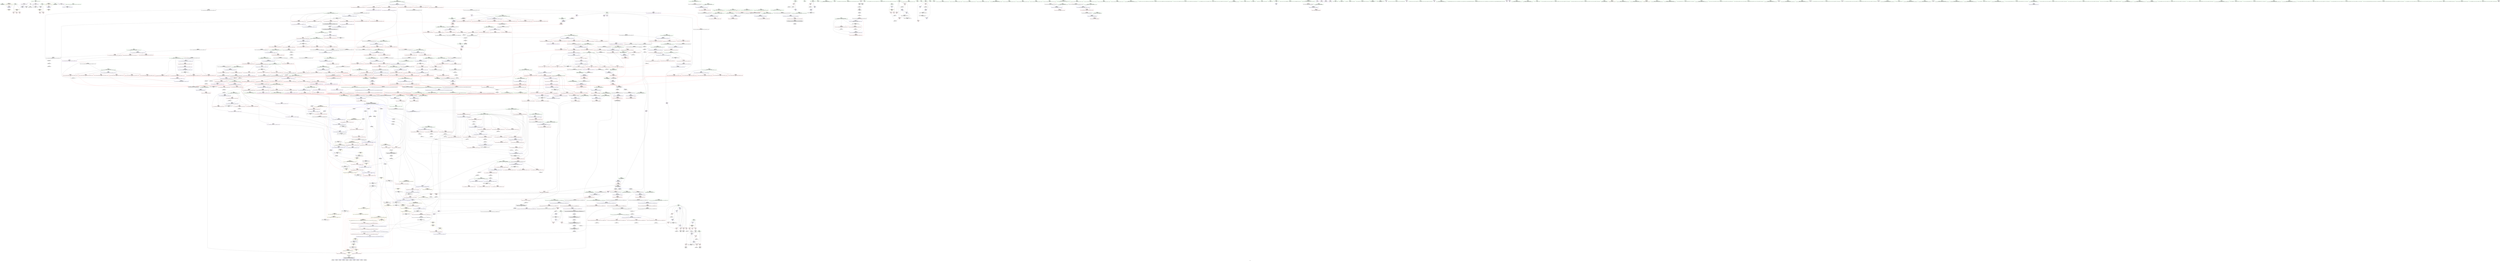 digraph "SVFG" {
	label="SVFG";

	Node0x561fdcdc6020 [shape=record,color=grey,label="{NodeID: 0\nNullPtr}"];
	Node0x561fdcdc6020 -> Node0x561fdce10590[style=solid];
	Node0x561fdcdc6020 -> Node0x561fdce2fba0[style=solid];
	Node0x561fdcdc6020 -> Node0x561fdce2fc70[style=solid];
	Node0x561fdcdc6020 -> Node0x561fdce30170[style=solid];
	Node0x561fdce18070 [shape=record,color=red,label="{NodeID: 443\n743\<--695\n\<--__first.addr\n_ZSt13__adjust_heapIPiliN9__gnu_cxx5__ops15_Iter_less_iterEEvT_T0_S5_T1_T2_\n}"];
	Node0x561fdce18070 -> Node0x561fdce1cc90[style=solid];
	Node0x561fdce0c2b0 [shape=record,color=green,label="{NodeID: 111\n563\<--564\n__parent\<--__parent_field_insensitive\n_ZSt11__make_heapIPiN9__gnu_cxx5__ops15_Iter_less_iterEEvT_S4_RT0_\n}"];
	Node0x561fdce0c2b0 -> Node0x561fdce16cf0[style=solid];
	Node0x561fdce0c2b0 -> Node0x561fdce16dc0[style=solid];
	Node0x561fdce0c2b0 -> Node0x561fdce16e90[style=solid];
	Node0x561fdce0c2b0 -> Node0x561fdce16f60[style=solid];
	Node0x561fdce0c2b0 -> Node0x561fdce32cb0[style=solid];
	Node0x561fdce0c2b0 -> Node0x561fdce32e50[style=solid];
	Node0x561fdcf0dfd0 [shape=record,color=black,label="{NodeID: 1661\n1252 = PHI(1294, )\n|{<s0>82}}"];
	Node0x561fdcf0dfd0:s0 -> Node0x561fdcf11f20[style=solid,color=red];
	Node0x561fdce2d8b0 [shape=record,color=red,label="{NodeID: 554\n1150\<--1136\n\<--__first.addr\n_ZSt26__unguarded_insertion_sortIPiN9__gnu_cxx5__ops15_Iter_less_iterEEvT_S4_T0_\n}"];
	Node0x561fdce2d8b0 -> Node0x561fdce36320[style=solid];
	Node0x561fdce10900 [shape=record,color=black,label="{NodeID: 222\n141\<--140\nidx.ext\<--\nmain\n}"];
	Node0x561fdce33400 [shape=record,color=blue,label="{NodeID: 665\n650\<--643\n__comp.addr\<--__comp\n_ZSt10__pop_heapIPiN9__gnu_cxx5__ops15_Iter_less_iterEEvT_S4_S4_RT0_\n}"];
	Node0x561fdce33400 -> Node0x561fdce17ac0[style=dashed];
	Node0x561fdce1e4f0 [shape=record,color=red,label="{NodeID: 333\n89\<--70\n\<--k\nmain\n}"];
	Node0x561fdce1e4f0 -> Node0x561fdce24ff0[style=solid];
	Node0x561fdce1e4f0 -> Node0x561fdce28170[style=solid];
	Node0x561fdce51800 [shape=record,color=grey,label="{NodeID: 1108\n256 = Binary(255, 257, )\n|{<s0>11}}"];
	Node0x561fdce51800:s0 -> Node0x561fdcf0eef0[style=solid,color=red];
	Node0x561fdce08160 [shape=record,color=green,label="{NodeID: 1\n7\<--1\n.str\<--dummyObj\nGlob }"];
	Node0x561fdce18140 [shape=record,color=red,label="{NodeID: 444\n748\<--695\n\<--__first.addr\n_ZSt13__adjust_heapIPiliN9__gnu_cxx5__ops15_Iter_less_iterEEvT_T0_S5_T1_T2_\n}"];
	Node0x561fdce18140 -> Node0x561fdce1cd60[style=solid];
	Node0x561fdce0c380 [shape=record,color=green,label="{NodeID: 112\n565\<--566\n__value\<--__value_field_insensitive\n_ZSt11__make_heapIPiN9__gnu_cxx5__ops15_Iter_less_iterEEvT_S4_RT0_\n|{|<s1>30}}"];
	Node0x561fdce0c380 -> Node0x561fdce32d80[style=solid];
	Node0x561fdce0c380:s1 -> Node0x561fdcf13990[style=solid,color=red];
	Node0x561fdcf0e110 [shape=record,color=black,label="{NodeID: 1662\n1256 = PHI(1294, )\n|{<s0>82}}"];
	Node0x561fdcf0e110:s0 -> Node0x561fdcf12060[style=solid,color=red];
	Node0x561fdce2d980 [shape=record,color=red,label="{NodeID: 555\n1154\<--1138\n\<--__last.addr\n_ZSt26__unguarded_insertion_sortIPiN9__gnu_cxx5__ops15_Iter_less_iterEEvT_S4_T0_\n}"];
	Node0x561fdce2d980 -> Node0x561fdce273f0[style=solid];
	Node0x561fdce109d0 [shape=record,color=black,label="{NodeID: 223\n156\<--155\nidxprom13\<--\nmain\n}"];
	Node0x561fdce334d0 [shape=record,color=blue,label="{NodeID: 666\n652\<--662\n__value\<--\n_ZSt10__pop_heapIPiN9__gnu_cxx5__ops15_Iter_less_iterEEvT_S4_S4_RT0_\n}"];
	Node0x561fdce334d0 -> Node0x561fdce17c60[style=dashed];
	Node0x561fdce334d0 -> Node0x561fdce17d30[style=dashed];
	Node0x561fdce1e5c0 [shape=record,color=red,label="{NodeID: 334\n96\<--72\n\<--caseID\nmain\n}"];
	Node0x561fdce1e5c0 -> Node0x561fdce25a70[style=solid];
	Node0x561fdce51980 [shape=record,color=grey,label="{NodeID: 1109\n255 = Binary(253, 254, )\n}"];
	Node0x561fdce51980 -> Node0x561fdce51800[style=solid];
	Node0x561fdce084a0 [shape=record,color=green,label="{NodeID: 2\n9\<--1\n.str.1\<--dummyObj\nGlob }"];
	Node0x561fdce18210 [shape=record,color=red,label="{NodeID: 445\n769\<--695\n\<--__first.addr\n_ZSt13__adjust_heapIPiliN9__gnu_cxx5__ops15_Iter_less_iterEEvT_T0_S5_T1_T2_\n}"];
	Node0x561fdce18210 -> Node0x561fdce1ce30[style=solid];
	Node0x561fdce0c450 [shape=record,color=green,label="{NodeID: 113\n567\<--568\nagg.tmp\<--agg.tmp_field_insensitive\n_ZSt11__make_heapIPiN9__gnu_cxx5__ops15_Iter_less_iterEEvT_S4_RT0_\n}"];
	Node0x561fdcf0e250 [shape=record,color=black,label="{NodeID: 1663\n1258 = PHI(1294, )\n|{<s0>82}}"];
	Node0x561fdcf0e250:s0 -> Node0x561fdcf121a0[style=solid,color=red];
	Node0x561fdce2da50 [shape=record,color=red,label="{NodeID: 556\n1153\<--1140\n\<--__i\n_ZSt26__unguarded_insertion_sortIPiN9__gnu_cxx5__ops15_Iter_less_iterEEvT_S4_T0_\n}"];
	Node0x561fdce2da50 -> Node0x561fdce273f0[style=solid];
	Node0x561fdce10aa0 [shape=record,color=black,label="{NodeID: 224\n162\<--161\nidxprom16\<--\nmain\n}"];
	Node0x561fdce335a0 [shape=record,color=blue,label="{NodeID: 667\n667\<--666\n\<--\n_ZSt10__pop_heapIPiN9__gnu_cxx5__ops15_Iter_less_iterEEvT_S4_S4_RT0_\n|{|<s1>35}}"];
	Node0x561fdce335a0 -> Node0x561fdce17d30[style=dashed];
	Node0x561fdce335a0:s1 -> Node0x561fdce9a510[style=dashed,color=red];
	Node0x561fdce1e690 [shape=record,color=red,label="{NodeID: 335\n124\<--74\n\<--co\nmain\n}"];
	Node0x561fdce1e690 -> Node0x561fdce258f0[style=solid];
	Node0x561fdce51b00 [shape=record,color=grey,label="{NodeID: 1110\n735 = Binary(734, 539, )\n}"];
	Node0x561fdce08560 [shape=record,color=green,label="{NodeID: 3\n13\<--1\n.str.3\<--dummyObj\nGlob }"];
	Node0x561fdce182e0 [shape=record,color=red,label="{NodeID: 446\n775\<--695\n\<--__first.addr\n_ZSt13__adjust_heapIPiliN9__gnu_cxx5__ops15_Iter_less_iterEEvT_T0_S5_T1_T2_\n}"];
	Node0x561fdce182e0 -> Node0x561fdce1cf00[style=solid];
	Node0x561fdce0c520 [shape=record,color=green,label="{NodeID: 114\n597\<--598\n_ZSt4moveIRiEONSt16remove_referenceIT_E4typeEOS2_\<--_ZSt4moveIRiEONSt16remove_referenceIT_E4typeEOS2__field_insensitive\n}"];
	Node0x561fdcf0e390 [shape=record,color=black,label="{NodeID: 1664\n1259 = PHI(1270, )\n}"];
	Node0x561fdcf0e390 -> Node0x561fdce1a1f0[style=solid];
	Node0x561fdce2db20 [shape=record,color=red,label="{NodeID: 557\n1157\<--1140\n\<--__i\n_ZSt26__unguarded_insertion_sortIPiN9__gnu_cxx5__ops15_Iter_less_iterEEvT_S4_T0_\n|{<s0>71}}"];
	Node0x561fdce2db20:s0 -> Node0x561fdcf10680[style=solid,color=red];
	Node0x561fdce10b70 [shape=record,color=black,label="{NodeID: 225\n253\<--251\nsub.ptr.lhs.cast\<--\n_ZSt6__sortIPiN9__gnu_cxx5__ops15_Iter_less_iterEEvT_S4_T0_\n}"];
	Node0x561fdce10b70 -> Node0x561fdce51980[style=solid];
	Node0x561fdce33670 [shape=record,color=blue,label="{NodeID: 668\n683\<--682\n__t.addr\<--__t\n_ZSt4moveIRiEONSt16remove_referenceIT_E4typeEOS2_\n}"];
	Node0x561fdce33670 -> Node0x561fdce17e00[style=dashed];
	Node0x561fdce1e760 [shape=record,color=red,label="{NodeID: 336\n136\<--74\n\<--co\nmain\n}"];
	Node0x561fdce1e760 -> Node0x561fdce261f0[style=solid];
	Node0x561fdce51c80 [shape=record,color=grey,label="{NodeID: 1111\n261 = Binary(258, 262, )\n|{<s0>12}}"];
	Node0x561fdce51c80:s0 -> Node0x561fdcf13730[style=solid,color=red];
	Node0x561fdce08620 [shape=record,color=green,label="{NodeID: 4\n15\<--1\n.str.4\<--dummyObj\nGlob }"];
	Node0x561fdce183b0 [shape=record,color=red,label="{NodeID: 447\n789\<--695\n\<--__first.addr\n_ZSt13__adjust_heapIPiliN9__gnu_cxx5__ops15_Iter_less_iterEEvT_T0_S5_T1_T2_\n|{<s0>42}}"];
	Node0x561fdce183b0:s0 -> Node0x561fdcf10270[style=solid,color=red];
	Node0x561fdce99610 [shape=record,color=black,label="{NodeID: 1222\nMR_12V_2 = PHI(MR_12V_3, MR_12V_1, )\npts\{24 \}\n|{|<s4>43}}"];
	Node0x561fdce99610 -> Node0x561fdce2a240[style=dashed];
	Node0x561fdce99610 -> Node0x561fdce2a310[style=dashed];
	Node0x561fdce99610 -> Node0x561fdce34850[style=dashed];
	Node0x561fdce99610 -> Node0x561fdce34ac0[style=dashed];
	Node0x561fdce99610:s4 -> Node0x561fdce9f080[style=dashed,color=red];
	Node0x561fdce10fb0 [shape=record,color=green,label="{NodeID: 115\n608\<--609\n_ZSt13__adjust_heapIPiliN9__gnu_cxx5__ops15_Iter_less_iterEEvT_T0_S5_T1_T2_\<--_ZSt13__adjust_heapIPiliN9__gnu_cxx5__ops15_Iter_less_iterEEvT_T0_S5_T1_T2__field_insensitive\n}"];
	Node0x561fdcf0e4d0 [shape=record,color=black,label="{NodeID: 1665\n1290 = PHI(1301, )\n}"];
	Node0x561fdcf0e4d0 -> Node0x561fdce1a390[style=solid];
	Node0x561fdce2dbf0 [shape=record,color=red,label="{NodeID: 558\n1161\<--1140\n\<--__i\n_ZSt26__unguarded_insertion_sortIPiN9__gnu_cxx5__ops15_Iter_less_iterEEvT_S4_T0_\n}"];
	Node0x561fdce2dbf0 -> Node0x561fdce1c470[style=solid];
	Node0x561fdce10c40 [shape=record,color=black,label="{NodeID: 226\n254\<--252\nsub.ptr.rhs.cast\<--\n_ZSt6__sortIPiN9__gnu_cxx5__ops15_Iter_less_iterEEvT_S4_T0_\n}"];
	Node0x561fdce10c40 -> Node0x561fdce51980[style=solid];
	Node0x561fdce33740 [shape=record,color=blue,label="{NodeID: 669\n695\<--689\n__first.addr\<--__first\n_ZSt13__adjust_heapIPiliN9__gnu_cxx5__ops15_Iter_less_iterEEvT_T0_S5_T1_T2_\n}"];
	Node0x561fdce33740 -> Node0x561fdce17ed0[style=dashed];
	Node0x561fdce33740 -> Node0x561fdce17fa0[style=dashed];
	Node0x561fdce33740 -> Node0x561fdce18070[style=dashed];
	Node0x561fdce33740 -> Node0x561fdce18140[style=dashed];
	Node0x561fdce33740 -> Node0x561fdce18210[style=dashed];
	Node0x561fdce33740 -> Node0x561fdce182e0[style=dashed];
	Node0x561fdce33740 -> Node0x561fdce183b0[style=dashed];
	Node0x561fdce1e830 [shape=record,color=red,label="{NodeID: 337\n167\<--76\n\<--flag\nmain\n}"];
	Node0x561fdce1e830 -> Node0x561fdce50180[style=solid];
	Node0x561fdce51e00 [shape=record,color=grey,label="{NodeID: 1112\n740 = Binary(739, 323, )\n}"];
	Node0x561fdce51e00 -> Node0x561fdce33cf0[style=solid];
	Node0x561fdce08e90 [shape=record,color=green,label="{NodeID: 5\n18\<--1\n\<--dummyObj\nCan only get source location for instruction, argument, global var or function.}"];
	Node0x561fdce18480 [shape=record,color=red,label="{NodeID: 448\n715\<--697\n\<--__holeIndex.addr\n_ZSt13__adjust_heapIPiliN9__gnu_cxx5__ops15_Iter_less_iterEEvT_T0_S5_T1_T2_\n}"];
	Node0x561fdce18480 -> Node0x561fdce33a80[style=solid];
	Node0x561fdce99b10 [shape=record,color=black,label="{NodeID: 1223\nMR_145V_3 = PHI(MR_145V_4, MR_145V_2, )\npts\{823 \}\n}"];
	Node0x561fdce99b10 -> Node0x561fdce29af0[style=dashed];
	Node0x561fdce99b10 -> Node0x561fdce29bc0[style=dashed];
	Node0x561fdce99b10 -> Node0x561fdce29d60[style=dashed];
	Node0x561fdce99b10 -> Node0x561fdce34920[style=dashed];
	Node0x561fdce110b0 [shape=record,color=green,label="{NodeID: 116\n623\<--624\nthis.addr\<--this.addr_field_insensitive\n_ZNK9__gnu_cxx5__ops15_Iter_less_iterclIPiS3_EEbT_T0_\n}"];
	Node0x561fdce110b0 -> Node0x561fdce171d0[style=solid];
	Node0x561fdce110b0 -> Node0x561fdce32f20[style=solid];
	Node0x561fdcf0e610 [shape=record,color=black,label="{NodeID: 1666\n1021 = PHI(927, 937, 941, 951, 959, 963, 1013, )\n0th arg _ZSt9iter_swapIPiS0_EvT_T0_ }"];
	Node0x561fdcf0e610 -> Node0x561fdce356f0[style=solid];
	Node0x561fdce2dcc0 [shape=record,color=red,label="{NodeID: 559\n1179\<--1170\n\<--__first.addr\n_ZSt13move_backwardIPiS0_ET0_T_S2_S1_\n|{<s0>72}}"];
	Node0x561fdce2dcc0:s0 -> Node0x561fdcf14fd0[style=solid,color=red];
	Node0x561fdcea35a0 [shape=record,color=yellow,style=double,label="{NodeID: 1334\n114V_1 = ENCHI(MR_114V_0)\npts\{653 702 827 1043 1075 1197 \}\nFun[_ZSt11__make_heapIPiN9__gnu_cxx5__ops15_Iter_less_iterEEvT_S4_RT0_]}"];
	Node0x561fdcea35a0 -> Node0x561fdce17030[style=dashed];
	Node0x561fdcea35a0 -> Node0x561fdce17100[style=dashed];
	Node0x561fdce10d10 [shape=record,color=black,label="{NodeID: 227\n303\<--301\nsub.ptr.lhs.cast\<--\n_ZSt16__introsort_loopIPilN9__gnu_cxx5__ops15_Iter_less_iterEEvT_S4_T0_T1_\n}"];
	Node0x561fdce10d10 -> Node0x561fdce25bf0[style=solid];
	Node0x561fdce33810 [shape=record,color=blue,label="{NodeID: 670\n697\<--690\n__holeIndex.addr\<--__holeIndex\n_ZSt13__adjust_heapIPiliN9__gnu_cxx5__ops15_Iter_less_iterEEvT_T0_S5_T1_T2_\n}"];
	Node0x561fdce33810 -> Node0x561fdce18480[style=dashed];
	Node0x561fdce33810 -> Node0x561fdce18550[style=dashed];
	Node0x561fdce33810 -> Node0x561fdce18620[style=dashed];
	Node0x561fdce33810 -> Node0x561fdce186f0[style=dashed];
	Node0x561fdce33810 -> Node0x561fdce33e90[style=dashed];
	Node0x561fdce33810 -> Node0x561fdce34100[style=dashed];
	Node0x561fdce33810 -> Node0x561fdce8eff0[style=dashed];
	Node0x561fdce1e900 [shape=record,color=red,label="{NodeID: 338\n170\<--76\n\<--flag\nmain\n}"];
	Node0x561fdce1e900 -> Node0x561fdce270f0[style=solid];
	Node0x561fdce51f80 [shape=record,color=grey,label="{NodeID: 1113\n576 = Binary(574, 575, )\n}"];
	Node0x561fdce51f80 -> Node0x561fdce52100[style=solid];
	Node0x561fdce08f20 [shape=record,color=green,label="{NodeID: 6\n25\<--1\n.str.5\<--dummyObj\nGlob }"];
	Node0x561fdce18550 [shape=record,color=red,label="{NodeID: 449\n717\<--697\n\<--__holeIndex.addr\n_ZSt13__adjust_heapIPiliN9__gnu_cxx5__ops15_Iter_less_iterEEvT_T0_S5_T1_T2_\n}"];
	Node0x561fdce18550 -> Node0x561fdce33b50[style=solid];
	Node0x561fdce9a010 [shape=record,color=black,label="{NodeID: 1224\nMR_153V_3 = PHI(MR_153V_4, MR_153V_2, )\npts\{831 \}\n}"];
	Node0x561fdce9a010 -> Node0x561fdce29fd0[style=dashed];
	Node0x561fdce9a010 -> Node0x561fdce2a0a0[style=dashed];
	Node0x561fdce9a010 -> Node0x561fdce2a170[style=dashed];
	Node0x561fdce9a010 -> Node0x561fdce349f0[style=dashed];
	Node0x561fdce11180 [shape=record,color=green,label="{NodeID: 117\n625\<--626\n__it1.addr\<--__it1.addr_field_insensitive\n_ZNK9__gnu_cxx5__ops15_Iter_less_iterclIPiS3_EEbT_T0_\n}"];
	Node0x561fdce11180 -> Node0x561fdce172a0[style=solid];
	Node0x561fdce11180 -> Node0x561fdce32ff0[style=solid];
	Node0x561fdcf0ec30 [shape=record,color=black,label="{NodeID: 1667\n1022 = PHI(928, 938, 942, 952, 960, 964, 1014, )\n1st arg _ZSt9iter_swapIPiS0_EvT_T0_ }"];
	Node0x561fdcf0ec30 -> Node0x561fdce357c0[style=solid];
	Node0x561fdce2dd90 [shape=record,color=red,label="{NodeID: 560\n1183\<--1172\n\<--__last.addr\n_ZSt13move_backwardIPiS0_ET0_T_S2_S1_\n|{<s0>73}}"];
	Node0x561fdce2dd90:s0 -> Node0x561fdcf14fd0[style=solid,color=red];
	Node0x561fdce10de0 [shape=record,color=black,label="{NodeID: 228\n304\<--302\nsub.ptr.rhs.cast\<--\n_ZSt16__introsort_loopIPilN9__gnu_cxx5__ops15_Iter_less_iterEEvT_S4_T0_T1_\n}"];
	Node0x561fdce10de0 -> Node0x561fdce25bf0[style=solid];
	Node0x561fdce338e0 [shape=record,color=blue,label="{NodeID: 671\n699\<--691\n__len.addr\<--__len\n_ZSt13__adjust_heapIPiliN9__gnu_cxx5__ops15_Iter_less_iterEEvT_T0_S5_T1_T2_\n}"];
	Node0x561fdce338e0 -> Node0x561fdce18890[style=dashed];
	Node0x561fdce338e0 -> Node0x561fdce18960[style=dashed];
	Node0x561fdce338e0 -> Node0x561fdce18a30[style=dashed];
	Node0x561fdce1e9d0 [shape=record,color=red,label="{NodeID: 339\n181\<--76\n\<--flag\nmain\n}"];
	Node0x561fdce1e9d0 -> Node0x561fdce27270[style=solid];
	Node0x561fdce52100 [shape=record,color=grey,label="{NodeID: 1114\n577 = Binary(576, 257, )\n}"];
	Node0x561fdce52100 -> Node0x561fdce27e70[style=solid];
	Node0x561fdce08fb0 [shape=record,color=green,label="{NodeID: 7\n27\<--1\n.str.6\<--dummyObj\nGlob }"];
	Node0x561fdce18620 [shape=record,color=red,label="{NodeID: 450\n749\<--697\n\<--__holeIndex.addr\n_ZSt13__adjust_heapIPiliN9__gnu_cxx5__ops15_Iter_less_iterEEvT_T0_S5_T1_T2_\n}"];
	Node0x561fdce9a510 [shape=record,color=black,label="{NodeID: 1225\nMR_12V_2 = PHI(MR_12V_3, MR_12V_1, )\npts\{24 \}\n|{|<s5>36}}"];
	Node0x561fdce9a510 -> Node0x561fdce292d0[style=dashed];
	Node0x561fdce9a510 -> Node0x561fdce293a0[style=dashed];
	Node0x561fdce9a510 -> Node0x561fdce33dc0[style=dashed];
	Node0x561fdce9a510 -> Node0x561fdce34030[style=dashed];
	Node0x561fdce9a510 -> Node0x561fdce8eaf0[style=dashed];
	Node0x561fdce9a510:s5 -> Node0x561fdcea4520[style=dashed,color=red];
	Node0x561fdce11250 [shape=record,color=green,label="{NodeID: 118\n627\<--628\n__it2.addr\<--__it2.addr_field_insensitive\n_ZNK9__gnu_cxx5__ops15_Iter_less_iterclIPiS3_EEbT_T0_\n}"];
	Node0x561fdce11250 -> Node0x561fdce17370[style=solid];
	Node0x561fdce11250 -> Node0x561fdce330c0[style=solid];
	Node0x561fdcf0eef0 [shape=record,color=black,label="{NodeID: 1668\n340 = PHI(256, )\n0th arg _ZSt4__lgl }"];
	Node0x561fdcf0eef0 -> Node0x561fdce31ad0[style=solid];
	Node0x561fdce2de60 [shape=record,color=red,label="{NodeID: 561\n1185\<--1174\n\<--__result.addr\n_ZSt13move_backwardIPiS0_ET0_T_S2_S1_\n|{<s0>74}}"];
	Node0x561fdce2de60:s0 -> Node0x561fdcf11de0[style=solid,color=red];
	Node0x561fdce10eb0 [shape=record,color=black,label="{NodeID: 229\n349\<--345\ncast\<--\n_ZSt4__lgl\n}"];
	Node0x561fdce339b0 [shape=record,color=blue,label="{NodeID: 672\n701\<--692\n__value.addr\<--__value\n_ZSt13__adjust_heapIPiliN9__gnu_cxx5__ops15_Iter_less_iterEEvT_T0_S5_T1_T2_\n}"];
	Node0x561fdce339b0 -> Node0x561fdce292d0[style=dashed];
	Node0x561fdce339b0 -> Node0x561fdce293a0[style=dashed];
	Node0x561fdce339b0 -> Node0x561fdce29470[style=dashed];
	Node0x561fdce1eaa0 [shape=record,color=red,label="{NodeID: 340\n185\<--78\n\<--ret\nmain\n}"];
	Node0x561fdce1eaa0 -> Node0x561fdce4fd00[style=solid];
	Node0x561fdce52280 [shape=record,color=grey,label="{NodeID: 1115\n536 = Binary(534, 535, )\n}"];
	Node0x561fdce52280 -> Node0x561fdce50a80[style=solid];
	Node0x561fdce09040 [shape=record,color=green,label="{NodeID: 8\n29\<--1\n.str.7\<--dummyObj\nGlob }"];
	Node0x561fdce186f0 [shape=record,color=red,label="{NodeID: 451\n776\<--697\n\<--__holeIndex.addr\n_ZSt13__adjust_heapIPiliN9__gnu_cxx5__ops15_Iter_less_iterEEvT_T0_S5_T1_T2_\n}"];
	Node0x561fdce11320 [shape=record,color=green,label="{NodeID: 119\n644\<--645\n__first.addr\<--__first.addr_field_insensitive\n_ZSt10__pop_heapIPiN9__gnu_cxx5__ops15_Iter_less_iterEEvT_S4_S4_RT0_\n}"];
	Node0x561fdce11320 -> Node0x561fdce175e0[style=solid];
	Node0x561fdce11320 -> Node0x561fdce176b0[style=solid];
	Node0x561fdce11320 -> Node0x561fdce17780[style=solid];
	Node0x561fdce11320 -> Node0x561fdce33190[style=solid];
	Node0x561fdce77260 [shape=record,color=black,label="{NodeID: 1669\n209 = PHI(144, )\n0th arg _ZSt4sortIPiEvT_S1_ }"];
	Node0x561fdce77260 -> Node0x561fdce312b0[style=solid];
	Node0x561fdce2df30 [shape=record,color=red,label="{NodeID: 562\n1201\<--1194\n\<--__last.addr\n_ZSt25__unguarded_linear_insertIPiN9__gnu_cxx5__ops14_Val_less_iterEEvT_T0_\n|{<s0>75}}"];
	Node0x561fdce2df30:s0 -> Node0x561fdcf13990[style=solid,color=red];
	Node0x561fdcea3900 [shape=record,color=yellow,style=double,label="{NodeID: 1337\n12V_1 = ENCHI(MR_12V_0)\npts\{24 \}\nFun[_ZSt13move_backwardIPiS0_ET0_T_S2_S1_]|{<s0>74}}"];
	Node0x561fdcea3900:s0 -> Node0x561fdcea3ce0[style=dashed,color=red];
	Node0x561fdce190e0 [shape=record,color=black,label="{NodeID: 230\n350\<--345\nconv\<--\n_ZSt4__lgl\n}"];
	Node0x561fdce190e0 -> Node0x561fdce4e800[style=solid];
	Node0x561fdce33a80 [shape=record,color=blue,label="{NodeID: 673\n703\<--715\n__topIndex\<--\n_ZSt13__adjust_heapIPiliN9__gnu_cxx5__ops15_Iter_less_iterEEvT_T0_S5_T1_T2_\n}"];
	Node0x561fdce33a80 -> Node0x561fdce18b00[style=dashed];
	Node0x561fdce1eb70 [shape=record,color=red,label="{NodeID: 341\n195\<--78\n\<--ret\nmain\n}"];
	Node0x561fdce52400 [shape=record,color=grey,label="{NodeID: 1116\n585 = Binary(583, 584, )\n}"];
	Node0x561fdce52400 -> Node0x561fdce25470[style=solid];
	Node0x561fdce09100 [shape=record,color=green,label="{NodeID: 9\n31\<--1\n.str.8\<--dummyObj\nGlob }"];
	Node0x561fdce187c0 [shape=record,color=red,label="{NodeID: 452\n790\<--697\n\<--__holeIndex.addr\n_ZSt13__adjust_heapIPiliN9__gnu_cxx5__ops15_Iter_less_iterEEvT_T0_S5_T1_T2_\n|{<s0>42}}"];
	Node0x561fdce187c0:s0 -> Node0x561fdcf10340[style=solid,color=red];
	Node0x561fdce113f0 [shape=record,color=green,label="{NodeID: 120\n646\<--647\n__last.addr\<--__last.addr_field_insensitive\n_ZSt10__pop_heapIPiN9__gnu_cxx5__ops15_Iter_less_iterEEvT_S4_S4_RT0_\n}"];
	Node0x561fdce113f0 -> Node0x561fdce17850[style=solid];
	Node0x561fdce113f0 -> Node0x561fdce33260[style=solid];
	Node0x561fdce77330 [shape=record,color=black,label="{NodeID: 1670\n210 = PHI(143, )\n1st arg _ZSt4sortIPiEvT_S1_ }"];
	Node0x561fdce77330 -> Node0x561fdce31380[style=solid];
	Node0x561fdce2e000 [shape=record,color=red,label="{NodeID: 563\n1205\<--1194\n\<--__last.addr\n_ZSt25__unguarded_linear_insertIPiN9__gnu_cxx5__ops14_Val_less_iterEEvT_T0_\n}"];
	Node0x561fdce2e000 -> Node0x561fdce368d0[style=solid];
	Node0x561fdce191b0 [shape=record,color=black,label="{NodeID: 231\n339\<--351\n_ZSt4__lgl_ret\<--sub\n_ZSt4__lgl\n|{<s0>11}}"];
	Node0x561fdce191b0:s0 -> Node0x561fdcf0b1a0[style=solid,color=blue];
	Node0x561fdce33b50 [shape=record,color=blue,label="{NodeID: 674\n705\<--717\n__secondChild\<--\n_ZSt13__adjust_heapIPiliN9__gnu_cxx5__ops15_Iter_less_iterEEvT_T0_S5_T1_T2_\n}"];
	Node0x561fdce33b50 -> Node0x561fdce18bd0[style=dashed];
	Node0x561fdce33b50 -> Node0x561fdce18ca0[style=dashed];
	Node0x561fdce33b50 -> Node0x561fdce28f90[style=dashed];
	Node0x561fdce33b50 -> Node0x561fdce29060[style=dashed];
	Node0x561fdce33b50 -> Node0x561fdce33c20[style=dashed];
	Node0x561fdce33b50 -> Node0x561fdce33f60[style=dashed];
	Node0x561fdce33b50 -> Node0x561fdce8f4f0[style=dashed];
	Node0x561fdce1ec40 [shape=record,color=red,label="{NodeID: 342\n123\<--122\n\<--arrayidx5\nmain\n}"];
	Node0x561fdce1ec40 -> Node0x561fdce258f0[style=solid];
	Node0x561fdce24e70 [shape=record,color=grey,label="{NodeID: 1117\n838 = Binary(837, 539, )\n}"];
	Node0x561fdce24e70 -> Node0x561fdce25170[style=solid];
	Node0x561fdce09200 [shape=record,color=green,label="{NodeID: 10\n34\<--1\n\<--dummyObj\nCan only get source location for instruction, argument, global var or function.}"];
	Node0x561fdce18890 [shape=record,color=red,label="{NodeID: 453\n721\<--699\n\<--__len.addr\n_ZSt13__adjust_heapIPiliN9__gnu_cxx5__ops15_Iter_less_iterEEvT_T0_S5_T1_T2_\n}"];
	Node0x561fdce18890 -> Node0x561fdce50780[style=solid];
	Node0x561fdce9b410 [shape=record,color=black,label="{NodeID: 1228\nMR_12V_3 = PHI(MR_12V_8, MR_12V_2, )\npts\{24 \}\n|{|<s1>7}}"];
	Node0x561fdce9b410 -> Node0x561fdce8b8f0[style=dashed];
	Node0x561fdce9b410:s1 -> Node0x561fdce9d9a0[style=dashed,color=red];
	Node0x561fdce114c0 [shape=record,color=green,label="{NodeID: 121\n648\<--649\n__result.addr\<--__result.addr_field_insensitive\n_ZSt10__pop_heapIPiN9__gnu_cxx5__ops15_Iter_less_iterEEvT_S4_S4_RT0_\n}"];
	Node0x561fdce114c0 -> Node0x561fdce17920[style=solid];
	Node0x561fdce114c0 -> Node0x561fdce179f0[style=solid];
	Node0x561fdce114c0 -> Node0x561fdce33330[style=solid];
	Node0x561fdcf0efc0 [shape=record,color=black,label="{NodeID: 1671\n640 = PHI(505, 544, )\n0th arg _ZSt10__pop_heapIPiN9__gnu_cxx5__ops15_Iter_less_iterEEvT_S4_S4_RT0_ }"];
	Node0x561fdcf0efc0 -> Node0x561fdce33190[style=solid];
	Node0x561fdce2e0d0 [shape=record,color=red,label="{NodeID: 564\n1219\<--1194\n\<--__last.addr\n_ZSt25__unguarded_linear_insertIPiN9__gnu_cxx5__ops14_Val_less_iterEEvT_T0_\n}"];
	Node0x561fdce2e0d0 -> Node0x561fdce36a70[style=solid];
	Node0x561fdce19280 [shape=record,color=black,label="{NodeID: 232\n373\<--371\nsub.ptr.lhs.cast\<--\n_ZSt22__final_insertion_sortIPiN9__gnu_cxx5__ops15_Iter_less_iterEEvT_S4_T0_\n}"];
	Node0x561fdce19280 -> Node0x561fdce4eb00[style=solid];
	Node0x561fdce33c20 [shape=record,color=blue,label="{NodeID: 675\n705\<--728\n__secondChild\<--mul\n_ZSt13__adjust_heapIPiliN9__gnu_cxx5__ops15_Iter_less_iterEEvT_T0_S5_T1_T2_\n}"];
	Node0x561fdce33c20 -> Node0x561fdce18bd0[style=dashed];
	Node0x561fdce33c20 -> Node0x561fdce18ca0[style=dashed];
	Node0x561fdce33c20 -> Node0x561fdce18d70[style=dashed];
	Node0x561fdce33c20 -> Node0x561fdce18e40[style=dashed];
	Node0x561fdce33c20 -> Node0x561fdce18f10[style=dashed];
	Node0x561fdce33c20 -> Node0x561fdce18fe0[style=dashed];
	Node0x561fdce33c20 -> Node0x561fdce28ec0[style=dashed];
	Node0x561fdce33c20 -> Node0x561fdce28f90[style=dashed];
	Node0x561fdce33c20 -> Node0x561fdce29060[style=dashed];
	Node0x561fdce33c20 -> Node0x561fdce33c20[style=dashed];
	Node0x561fdce33c20 -> Node0x561fdce33cf0[style=dashed];
	Node0x561fdce33c20 -> Node0x561fdce33f60[style=dashed];
	Node0x561fdce33c20 -> Node0x561fdce8f4f0[style=dashed];
	Node0x561fdce1ed10 [shape=record,color=red,label="{NodeID: 343\n158\<--157\n\<--arrayidx14\nmain\n}"];
	Node0x561fdce1ed10 -> Node0x561fdce26f70[style=solid];
	Node0x561fdce24ff0 [shape=record,color=grey,label="{NodeID: 1118\n90 = Binary(89, 91, )\n}"];
	Node0x561fdce24ff0 -> Node0x561fdce30680[style=solid];
	Node0x561fdce09300 [shape=record,color=green,label="{NodeID: 11\n91\<--1\n\<--dummyObj\nCan only get source location for instruction, argument, global var or function.}"];
	Node0x561fdce18960 [shape=record,color=red,label="{NodeID: 454\n755\<--699\n\<--__len.addr\n_ZSt13__adjust_heapIPiliN9__gnu_cxx5__ops15_Iter_less_iterEEvT_T0_S5_T1_T2_\n}"];
	Node0x561fdce18960 -> Node0x561fdce50900[style=solid];
	Node0x561fdce11590 [shape=record,color=green,label="{NodeID: 122\n650\<--651\n__comp.addr\<--__comp.addr_field_insensitive\n_ZSt10__pop_heapIPiN9__gnu_cxx5__ops15_Iter_less_iterEEvT_S4_S4_RT0_\n}"];
	Node0x561fdce11590 -> Node0x561fdce17ac0[style=solid];
	Node0x561fdce11590 -> Node0x561fdce33400[style=solid];
	Node0x561fdcf0f090 [shape=record,color=black,label="{NodeID: 1672\n641 = PHI(506, 545, )\n1st arg _ZSt10__pop_heapIPiN9__gnu_cxx5__ops15_Iter_less_iterEEvT_S4_S4_RT0_ }"];
	Node0x561fdcf0f090 -> Node0x561fdce33260[style=solid];
	Node0x561fdce2e1a0 [shape=record,color=red,label="{NodeID: 565\n1229\<--1194\n\<--__last.addr\n_ZSt25__unguarded_linear_insertIPiN9__gnu_cxx5__ops14_Val_less_iterEEvT_T0_\n}"];
	Node0x561fdce2e1a0 -> Node0x561fdce36ce0[style=solid];
	Node0x561fdce19350 [shape=record,color=black,label="{NodeID: 233\n374\<--372\nsub.ptr.rhs.cast\<--\n_ZSt22__final_insertion_sortIPiN9__gnu_cxx5__ops15_Iter_less_iterEEvT_S4_T0_\n}"];
	Node0x561fdce19350 -> Node0x561fdce4eb00[style=solid];
	Node0x561fdce33cf0 [shape=record,color=blue,label="{NodeID: 676\n705\<--740\n__secondChild\<--dec\n_ZSt13__adjust_heapIPiliN9__gnu_cxx5__ops15_Iter_less_iterEEvT_T0_S5_T1_T2_\n}"];
	Node0x561fdce33cf0 -> Node0x561fdce18bd0[style=dashed];
	Node0x561fdce33cf0 -> Node0x561fdce18ca0[style=dashed];
	Node0x561fdce33cf0 -> Node0x561fdce18fe0[style=dashed];
	Node0x561fdce33cf0 -> Node0x561fdce28ec0[style=dashed];
	Node0x561fdce33cf0 -> Node0x561fdce28f90[style=dashed];
	Node0x561fdce33cf0 -> Node0x561fdce29060[style=dashed];
	Node0x561fdce33cf0 -> Node0x561fdce33c20[style=dashed];
	Node0x561fdce33cf0 -> Node0x561fdce33f60[style=dashed];
	Node0x561fdce33cf0 -> Node0x561fdce8f4f0[style=dashed];
	Node0x561fdce1ede0 [shape=record,color=red,label="{NodeID: 344\n164\<--163\n\<--arrayidx17\nmain\n}"];
	Node0x561fdce1ede0 -> Node0x561fdce4fb80[style=solid];
	Node0x561fdce25170 [shape=record,color=grey,label="{NodeID: 1119\n839 = Binary(838, 262, )\n}"];
	Node0x561fdce25170 -> Node0x561fdce34780[style=solid];
	Node0x561fdce09400 [shape=record,color=green,label="{NodeID: 12\n98\<--1\n\<--dummyObj\nCan only get source location for instruction, argument, global var or function.}"];
	Node0x561fdce18a30 [shape=record,color=red,label="{NodeID: 455\n760\<--699\n\<--__len.addr\n_ZSt13__adjust_heapIPiliN9__gnu_cxx5__ops15_Iter_less_iterEEvT_T0_S5_T1_T2_\n}"];
	Node0x561fdce18a30 -> Node0x561fdce50c00[style=solid];
	Node0x561fdce11660 [shape=record,color=green,label="{NodeID: 123\n652\<--653\n__value\<--__value_field_insensitive\n_ZSt10__pop_heapIPiN9__gnu_cxx5__ops15_Iter_less_iterEEvT_S4_S4_RT0_\n|{|<s1>34}}"];
	Node0x561fdce11660 -> Node0x561fdce334d0[style=solid];
	Node0x561fdce11660:s1 -> Node0x561fdcf13990[style=solid,color=red];
	Node0x561fdcf0f160 [shape=record,color=black,label="{NodeID: 1673\n642 = PHI(507, 546, )\n2nd arg _ZSt10__pop_heapIPiN9__gnu_cxx5__ops15_Iter_less_iterEEvT_S4_S4_RT0_ }"];
	Node0x561fdcf0f160 -> Node0x561fdce33330[style=solid];
	Node0x561fdce2e270 [shape=record,color=red,label="{NodeID: 566\n1207\<--1198\n\<--__next\n_ZSt25__unguarded_linear_insertIPiN9__gnu_cxx5__ops14_Val_less_iterEEvT_T0_\n}"];
	Node0x561fdce2e270 -> Node0x561fdce1c540[style=solid];
	Node0x561fdcea3ce0 [shape=record,color=yellow,style=double,label="{NodeID: 1341\n12V_1 = ENCHI(MR_12V_0)\npts\{24 \}\nFun[_ZSt23__copy_move_backward_a2ILb1EPiS0_ET1_T0_S2_S1_]|{<s0>82}}"];
	Node0x561fdcea3ce0:s0 -> Node0x561fdcea4090[style=dashed,color=red];
	Node0x561fdce19420 [shape=record,color=black,label="{NodeID: 234\n446\<--444\nsub.ptr.lhs.cast\<--\n_ZSt27__unguarded_partition_pivotIPiN9__gnu_cxx5__ops15_Iter_less_iterEET_S4_S4_T0_\n}"];
	Node0x561fdce19420 -> Node0x561fdce4f880[style=solid];
	Node0x561fdce33dc0 [shape=record,color=blue,label="{NodeID: 677\n750\<--747\nadd.ptr5\<--\n_ZSt13__adjust_heapIPiliN9__gnu_cxx5__ops15_Iter_less_iterEEvT_T0_S5_T1_T2_\n}"];
	Node0x561fdce33dc0 -> Node0x561fdce9a510[style=dashed];
	Node0x561fdce1eeb0 [shape=record,color=red,label="{NodeID: 345\n221\<--211\n\<--__first.addr\n_ZSt4sortIPiEvT_S1_\n|{<s0>10}}"];
	Node0x561fdce1eeb0:s0 -> Node0x561fdcf110b0[style=solid,color=red];
	Node0x561fdce252f0 [shape=record,color=grey,label="{NodeID: 1120\n589 = Binary(588, 262, )\n}"];
	Node0x561fdce252f0 -> Node0x561fdce255f0[style=solid];
	Node0x561fdce09500 [shape=record,color=green,label="{NodeID: 13\n257\<--1\n\<--dummyObj\nCan only get source location for instruction, argument, global var or function.}"];
	Node0x561fdce18b00 [shape=record,color=red,label="{NodeID: 456\n791\<--703\n\<--__topIndex\n_ZSt13__adjust_heapIPiliN9__gnu_cxx5__ops15_Iter_less_iterEEvT_T0_S5_T1_T2_\n|{<s0>42}}"];
	Node0x561fdce18b00:s0 -> Node0x561fdcf10410[style=solid,color=red];
	Node0x561fdce11730 [shape=record,color=green,label="{NodeID: 124\n654\<--655\nagg.tmp\<--agg.tmp_field_insensitive\n_ZSt10__pop_heapIPiN9__gnu_cxx5__ops15_Iter_less_iterEEvT_S4_S4_RT0_\n}"];
	Node0x561fdcf0f230 [shape=record,color=black,label="{NodeID: 1674\n643 = PHI(474, 547, )\n3rd arg _ZSt10__pop_heapIPiN9__gnu_cxx5__ops15_Iter_less_iterEEvT_S4_S4_RT0_ }"];
	Node0x561fdcf0f230 -> Node0x561fdce33400[style=solid];
	Node0x561fdce2e340 [shape=record,color=red,label="{NodeID: 567\n1211\<--1198\n\<--__next\n_ZSt25__unguarded_linear_insertIPiN9__gnu_cxx5__ops14_Val_less_iterEEvT_T0_\n|{<s0>76}}"];
	Node0x561fdce2e340:s0 -> Node0x561fdcf148f0[style=solid,color=red];
	Node0x561fdce194f0 [shape=record,color=black,label="{NodeID: 235\n447\<--445\nsub.ptr.rhs.cast\<--\n_ZSt27__unguarded_partition_pivotIPiN9__gnu_cxx5__ops15_Iter_less_iterEET_S4_S4_T0_\n}"];
	Node0x561fdce194f0 -> Node0x561fdce4f880[style=solid];
	Node0x561fdce33e90 [shape=record,color=blue,label="{NodeID: 678\n697\<--752\n__holeIndex.addr\<--\n_ZSt13__adjust_heapIPiliN9__gnu_cxx5__ops15_Iter_less_iterEEvT_T0_S5_T1_T2_\n}"];
	Node0x561fdce33e90 -> Node0x561fdce18620[style=dashed];
	Node0x561fdce33e90 -> Node0x561fdce186f0[style=dashed];
	Node0x561fdce33e90 -> Node0x561fdce33e90[style=dashed];
	Node0x561fdce33e90 -> Node0x561fdce34100[style=dashed];
	Node0x561fdce33e90 -> Node0x561fdce8eff0[style=dashed];
	Node0x561fdce1ef80 [shape=record,color=red,label="{NodeID: 346\n222\<--213\n\<--__last.addr\n_ZSt4sortIPiEvT_S1_\n|{<s0>10}}"];
	Node0x561fdce1ef80:s0 -> Node0x561fdcf111c0[style=solid,color=red];
	Node0x561fdce25470 [shape=record,color=grey,label="{NodeID: 1121\n586 = Binary(585, 257, )\n}"];
	Node0x561fdce25470 -> Node0x561fdce32be0[style=solid];
	Node0x561fdce09600 [shape=record,color=green,label="{NodeID: 14\n262\<--1\n\<--dummyObj\nCan only get source location for instruction, argument, global var or function.}"];
	Node0x561fdce18bd0 [shape=record,color=red,label="{NodeID: 457\n720\<--705\n\<--__secondChild\n_ZSt13__adjust_heapIPiliN9__gnu_cxx5__ops15_Iter_less_iterEEvT_T0_S5_T1_T2_\n}"];
	Node0x561fdce18bd0 -> Node0x561fdce27870[style=solid];
	Node0x561fdce11800 [shape=record,color=green,label="{NodeID: 125\n683\<--684\n__t.addr\<--__t.addr_field_insensitive\n_ZSt4moveIRiEONSt16remove_referenceIT_E4typeEOS2_\n}"];
	Node0x561fdce11800 -> Node0x561fdce17e00[style=solid];
	Node0x561fdce11800 -> Node0x561fdce33670[style=solid];
	Node0x561fdcf0f300 [shape=record,color=black,label="{NodeID: 1675\n355 = PHI(266, )\n0th arg _ZSt22__final_insertion_sortIPiN9__gnu_cxx5__ops15_Iter_less_iterEEvT_S4_T0_ }"];
	Node0x561fdcf0f300 -> Node0x561fdce31ba0[style=solid];
	Node0x561fdce2e410 [shape=record,color=red,label="{NodeID: 568\n1216\<--1198\n\<--__next\n_ZSt25__unguarded_linear_insertIPiN9__gnu_cxx5__ops14_Val_less_iterEEvT_T0_\n|{<s0>77}}"];
	Node0x561fdce2e410:s0 -> Node0x561fdcf13990[style=solid,color=red];
	Node0x561fdce195c0 [shape=record,color=black,label="{NodeID: 236\n426\<--466\n_ZSt27__unguarded_partition_pivotIPiN9__gnu_cxx5__ops15_Iter_less_iterEET_S4_S4_T0__ret\<--call\n_ZSt27__unguarded_partition_pivotIPiN9__gnu_cxx5__ops15_Iter_less_iterEET_S4_S4_T0_\n|{<s0>15}}"];
	Node0x561fdce195c0:s0 -> Node0x561fdcf0b310[style=solid,color=blue];
	Node0x561fdce33f60 [shape=record,color=blue,label="{NodeID: 679\n705\<--767\n__secondChild\<--mul12\n_ZSt13__adjust_heapIPiliN9__gnu_cxx5__ops15_Iter_less_iterEEvT_T0_S5_T1_T2_\n}"];
	Node0x561fdce33f60 -> Node0x561fdce29130[style=dashed];
	Node0x561fdce33f60 -> Node0x561fdce29200[style=dashed];
	Node0x561fdce33f60 -> Node0x561fdce8f4f0[style=dashed];
	Node0x561fdce1f050 [shape=record,color=red,label="{NodeID: 347\n245\<--235\n\<--__first.addr\n_ZSt6__sortIPiN9__gnu_cxx5__ops15_Iter_less_iterEEvT_S4_T0_\n}"];
	Node0x561fdce1f050 -> Node0x561fdce279f0[style=solid];
	Node0x561fdce255f0 [shape=record,color=grey,label="{NodeID: 1122\n590 = Binary(589, 262, )\n}"];
	Node0x561fdce255f0 -> Node0x561fdce32cb0[style=solid];
	Node0x561fdce09700 [shape=record,color=green,label="{NodeID: 15\n308\<--1\n\<--dummyObj\nCan only get source location for instruction, argument, global var or function.}"];
	Node0x561fdce18ca0 [shape=record,color=red,label="{NodeID: 458\n726\<--705\n\<--__secondChild\n_ZSt13__adjust_heapIPiliN9__gnu_cxx5__ops15_Iter_less_iterEEvT_T0_S5_T1_T2_\n}"];
	Node0x561fdce18ca0 -> Node0x561fdce51500[style=solid];
	Node0x561fdce118d0 [shape=record,color=green,label="{NodeID: 126\n693\<--694\n__comp\<--__comp_field_insensitive\n_ZSt13__adjust_heapIPiliN9__gnu_cxx5__ops15_Iter_less_iterEEvT_T0_S5_T1_T2_\n|{<s0>36|<s1>39}}"];
	Node0x561fdce118d0:s0 -> Node0x561fdcf122e0[style=solid,color=red];
	Node0x561fdce118d0:s1 -> Node0x561fdcf13880[style=solid,color=red];
	Node0x561fdcf0f3d0 [shape=record,color=black,label="{NodeID: 1676\n356 = PHI(267, )\n1st arg _ZSt22__final_insertion_sortIPiN9__gnu_cxx5__ops15_Iter_less_iterEEvT_S4_T0_ }"];
	Node0x561fdcf0f3d0 -> Node0x561fdce31c70[style=solid];
	Node0x561fdce2e4e0 [shape=record,color=red,label="{NodeID: 569\n1221\<--1198\n\<--__next\n_ZSt25__unguarded_linear_insertIPiN9__gnu_cxx5__ops14_Val_less_iterEEvT_T0_\n}"];
	Node0x561fdce2e4e0 -> Node0x561fdce36b40[style=solid];
	Node0x561fdce19690 [shape=record,color=black,label="{NodeID: 237\n534\<--532\nsub.ptr.lhs.cast\<--\n_ZSt11__sort_heapIPiN9__gnu_cxx5__ops15_Iter_less_iterEEvT_S4_RT0_\n}"];
	Node0x561fdce19690 -> Node0x561fdce52280[style=solid];
	Node0x561fdce34030 [shape=record,color=blue,label="{NodeID: 680\n777\<--774\nadd.ptr16\<--\n_ZSt13__adjust_heapIPiliN9__gnu_cxx5__ops15_Iter_less_iterEEvT_T0_S5_T1_T2_\n}"];
	Node0x561fdce34030 -> Node0x561fdce8eaf0[style=dashed];
	Node0x561fdce1f120 [shape=record,color=red,label="{NodeID: 348\n249\<--235\n\<--__first.addr\n_ZSt6__sortIPiN9__gnu_cxx5__ops15_Iter_less_iterEEvT_S4_T0_\n|{<s0>12}}"];
	Node0x561fdce1f120:s0 -> Node0x561fdcf13490[style=solid,color=red];
	Node0x561fdce25770 [shape=record,color=grey,label="{NodeID: 1123\n306 = Binary(305, 257, )\n}"];
	Node0x561fdce25770 -> Node0x561fdce285f0[style=solid];
	Node0x561fdce09800 [shape=record,color=green,label="{NodeID: 16\n312\<--1\n\<--dummyObj\nCan only get source location for instruction, argument, global var or function.|{<s0>35}}"];
	Node0x561fdce09800:s0 -> Node0x561fdcf10c30[style=solid,color=red];
	Node0x561fdce18d70 [shape=record,color=red,label="{NodeID: 459\n731\<--705\n\<--__secondChild\n_ZSt13__adjust_heapIPiliN9__gnu_cxx5__ops15_Iter_less_iterEEvT_T0_S5_T1_T2_\n}"];
	Node0x561fdce119a0 [shape=record,color=green,label="{NodeID: 127\n695\<--696\n__first.addr\<--__first.addr_field_insensitive\n_ZSt13__adjust_heapIPiliN9__gnu_cxx5__ops15_Iter_less_iterEEvT_T0_S5_T1_T2_\n}"];
	Node0x561fdce119a0 -> Node0x561fdce17ed0[style=solid];
	Node0x561fdce119a0 -> Node0x561fdce17fa0[style=solid];
	Node0x561fdce119a0 -> Node0x561fdce18070[style=solid];
	Node0x561fdce119a0 -> Node0x561fdce18140[style=solid];
	Node0x561fdce119a0 -> Node0x561fdce18210[style=solid];
	Node0x561fdce119a0 -> Node0x561fdce182e0[style=solid];
	Node0x561fdce119a0 -> Node0x561fdce183b0[style=solid];
	Node0x561fdce119a0 -> Node0x561fdce33740[style=solid];
	Node0x561fdcf0f4a0 [shape=record,color=black,label="{NodeID: 1677\n1132 = PHI(386, )\n0th arg _ZSt26__unguarded_insertion_sortIPiN9__gnu_cxx5__ops15_Iter_less_iterEEvT_S4_T0_ }"];
	Node0x561fdcf0f4a0 -> Node0x561fdce36180[style=solid];
	Node0x561fdce2e5b0 [shape=record,color=red,label="{NodeID: 570\n1223\<--1198\n\<--__next\n_ZSt25__unguarded_linear_insertIPiN9__gnu_cxx5__ops14_Val_less_iterEEvT_T0_\n}"];
	Node0x561fdce2e5b0 -> Node0x561fdce1c610[style=solid];
	Node0x561fdcea4090 [shape=record,color=yellow,style=double,label="{NodeID: 1345\n12V_1 = ENCHI(MR_12V_0)\npts\{24 \}\nFun[_ZSt22__copy_move_backward_aILb1EPiS0_ET1_T0_S2_S1_]|{<s0>83|<s1>83|<s2>83}}"];
	Node0x561fdcea4090:s0 -> Node0x561fdce2fad0[style=dashed,color=red];
	Node0x561fdcea4090:s1 -> Node0x561fdce37840[style=dashed,color=red];
	Node0x561fdcea4090:s2 -> Node0x561fdce863f0[style=dashed,color=red];
	Node0x561fdce19760 [shape=record,color=black,label="{NodeID: 238\n535\<--533\nsub.ptr.rhs.cast\<--\n_ZSt11__sort_heapIPiN9__gnu_cxx5__ops15_Iter_less_iterEEvT_S4_RT0_\n}"];
	Node0x561fdce19760 -> Node0x561fdce52280[style=solid];
	Node0x561fdce34100 [shape=record,color=blue,label="{NodeID: 681\n697\<--780\n__holeIndex.addr\<--sub17\n_ZSt13__adjust_heapIPiliN9__gnu_cxx5__ops15_Iter_less_iterEEvT_T0_S5_T1_T2_\n}"];
	Node0x561fdce34100 -> Node0x561fdce8eff0[style=dashed];
	Node0x561fdce1f1f0 [shape=record,color=red,label="{NodeID: 349\n252\<--235\n\<--__first.addr\n_ZSt6__sortIPiN9__gnu_cxx5__ops15_Iter_less_iterEEvT_S4_T0_\n}"];
	Node0x561fdce1f1f0 -> Node0x561fdce10c40[style=solid];
	Node0x561fdce258f0 [shape=record,color=grey,label="{NodeID: 1124\n125 = Binary(124, 123, )\n}"];
	Node0x561fdce258f0 -> Node0x561fdce309c0[style=solid];
	Node0x561fdce09900 [shape=record,color=green,label="{NodeID: 17\n323\<--1\n\<--dummyObj\nCan only get source location for instruction, argument, global var or function.}"];
	Node0x561fdce18e40 [shape=record,color=red,label="{NodeID: 460\n734\<--705\n\<--__secondChild\n_ZSt13__adjust_heapIPiliN9__gnu_cxx5__ops15_Iter_less_iterEEvT_T0_S5_T1_T2_\n}"];
	Node0x561fdce18e40 -> Node0x561fdce51b00[style=solid];
	Node0x561fdce9d7b0 [shape=record,color=yellow,style=double,label="{NodeID: 1235\n12V_1 = ENCHI(MR_12V_0)\npts\{24 \}\nFun[_ZSt9iter_swapIPiS0_EvT_T0_]|{<s0>60|<s1>60|<s2>60}}"];
	Node0x561fdce9d7b0:s0 -> Node0x561fdce2c940[style=dashed,color=red];
	Node0x561fdce9d7b0:s1 -> Node0x561fdce2ca10[style=dashed,color=red];
	Node0x561fdce9d7b0:s2 -> Node0x561fdce35b00[style=dashed,color=red];
	Node0x561fdce11a70 [shape=record,color=green,label="{NodeID: 128\n697\<--698\n__holeIndex.addr\<--__holeIndex.addr_field_insensitive\n_ZSt13__adjust_heapIPiliN9__gnu_cxx5__ops15_Iter_less_iterEEvT_T0_S5_T1_T2_\n}"];
	Node0x561fdce11a70 -> Node0x561fdce18480[style=solid];
	Node0x561fdce11a70 -> Node0x561fdce18550[style=solid];
	Node0x561fdce11a70 -> Node0x561fdce18620[style=solid];
	Node0x561fdce11a70 -> Node0x561fdce186f0[style=solid];
	Node0x561fdce11a70 -> Node0x561fdce187c0[style=solid];
	Node0x561fdce11a70 -> Node0x561fdce33810[style=solid];
	Node0x561fdce11a70 -> Node0x561fdce33e90[style=solid];
	Node0x561fdce11a70 -> Node0x561fdce34100[style=solid];
	Node0x561fdcf0f570 [shape=record,color=black,label="{NodeID: 1678\n1133 = PHI(387, )\n1st arg _ZSt26__unguarded_insertion_sortIPiN9__gnu_cxx5__ops15_Iter_less_iterEEvT_S4_T0_ }"];
	Node0x561fdcf0f570 -> Node0x561fdce36250[style=solid];
	Node0x561fdce2e680 [shape=record,color=red,label="{NodeID: 571\n1203\<--1202\n\<--call\n_ZSt25__unguarded_linear_insertIPiN9__gnu_cxx5__ops14_Val_less_iterEEvT_T0_\n}"];
	Node0x561fdce2e680 -> Node0x561fdce36800[style=solid];
	Node0x561fdce19830 [shape=record,color=black,label="{NodeID: 239\n574\<--572\nsub.ptr.lhs.cast\<--\n_ZSt11__make_heapIPiN9__gnu_cxx5__ops15_Iter_less_iterEEvT_S4_RT0_\n}"];
	Node0x561fdce19830 -> Node0x561fdce51f80[style=solid];
	Node0x561fdce341d0 [shape=record,color=blue,label="{NodeID: 682\n800\<--799\n__t.addr\<--__t\n_ZSt4moveIRN9__gnu_cxx5__ops15_Iter_less_iterEEONSt16remove_referenceIT_E4typeEOS5_\n}"];
	Node0x561fdce341d0 -> Node0x561fdce29540[style=dashed];
	Node0x561fdce1f2c0 [shape=record,color=red,label="{NodeID: 350\n266\<--235\n\<--__first.addr\n_ZSt6__sortIPiN9__gnu_cxx5__ops15_Iter_less_iterEEvT_S4_T0_\n|{<s0>13}}"];
	Node0x561fdce1f2c0:s0 -> Node0x561fdcf0f300[style=solid,color=red];
	Node0x561fdce25a70 [shape=record,color=grey,label="{NodeID: 1125\n97 = Binary(96, 98, )\n}"];
	Node0x561fdce25a70 -> Node0x561fdce30750[style=solid];
	Node0x561fdce09a00 [shape=record,color=green,label="{NodeID: 18\n346\<--1\n\<--dummyObj\nCan only get source location for instruction, argument, global var or function.}"];
	Node0x561fdce18f10 [shape=record,color=red,label="{NodeID: 461\n739\<--705\n\<--__secondChild\n_ZSt13__adjust_heapIPiliN9__gnu_cxx5__ops15_Iter_less_iterEEvT_T0_S5_T1_T2_\n}"];
	Node0x561fdce18f10 -> Node0x561fdce51e00[style=solid];
	Node0x561fdce11b40 [shape=record,color=green,label="{NodeID: 129\n699\<--700\n__len.addr\<--__len.addr_field_insensitive\n_ZSt13__adjust_heapIPiliN9__gnu_cxx5__ops15_Iter_less_iterEEvT_T0_S5_T1_T2_\n}"];
	Node0x561fdce11b40 -> Node0x561fdce18890[style=solid];
	Node0x561fdce11b40 -> Node0x561fdce18960[style=solid];
	Node0x561fdce11b40 -> Node0x561fdce18a30[style=solid];
	Node0x561fdce11b40 -> Node0x561fdce338e0[style=solid];
	Node0x561fdcf0f640 [shape=record,color=black,label="{NodeID: 1679\n471 = PHI(414, )\n0th arg _ZSt13__heap_selectIPiN9__gnu_cxx5__ops15_Iter_less_iterEEvT_S4_S4_T0_ }"];
	Node0x561fdcf0f640 -> Node0x561fdce32220[style=solid];
	Node0x561fdce2e750 [shape=record,color=red,label="{NodeID: 572\n1218\<--1217\n\<--call2\n_ZSt25__unguarded_linear_insertIPiN9__gnu_cxx5__ops14_Val_less_iterEEvT_T0_\n}"];
	Node0x561fdce2e750 -> Node0x561fdce36a70[style=solid];
	Node0x561fdce19900 [shape=record,color=black,label="{NodeID: 240\n575\<--573\nsub.ptr.rhs.cast\<--\n_ZSt11__make_heapIPiN9__gnu_cxx5__ops15_Iter_less_iterEEvT_S4_RT0_\n}"];
	Node0x561fdce19900 -> Node0x561fdce51f80[style=solid];
	Node0x561fdce342a0 [shape=record,color=blue,label="{NodeID: 683\n809\<--806\nthis.addr\<--this\n_ZN9__gnu_cxx5__ops14_Iter_less_valC2ENS0_15_Iter_less_iterE\n}"];
	Node0x561fdce342a0 -> Node0x561fdce29610[style=dashed];
	Node0x561fdce1f390 [shape=record,color=red,label="{NodeID: 351\n246\<--237\n\<--__last.addr\n_ZSt6__sortIPiN9__gnu_cxx5__ops15_Iter_less_iterEEvT_S4_T0_\n}"];
	Node0x561fdce1f390 -> Node0x561fdce279f0[style=solid];
	Node0x561fdce25bf0 [shape=record,color=grey,label="{NodeID: 1126\n305 = Binary(303, 304, )\n}"];
	Node0x561fdce25bf0 -> Node0x561fdce25770[style=solid];
	Node0x561fdce09b00 [shape=record,color=green,label="{NodeID: 19\n352\<--1\n\<--dummyObj\nCan only get source location for instruction, argument, global var or function.}"];
	Node0x561fdce18fe0 [shape=record,color=red,label="{NodeID: 462\n744\<--705\n\<--__secondChild\n_ZSt13__adjust_heapIPiliN9__gnu_cxx5__ops15_Iter_less_iterEEvT_T0_S5_T1_T2_\n}"];
	Node0x561fdce9d9a0 [shape=record,color=yellow,style=double,label="{NodeID: 1237\n12V_1 = ENCHI(MR_12V_0)\npts\{24 \}\nFun[_ZSt4sortIPiEvT_S1_]|{<s0>10}}"];
	Node0x561fdce9d9a0:s0 -> Node0x561fdcea1fe0[style=dashed,color=red];
	Node0x561fdce11c10 [shape=record,color=green,label="{NodeID: 130\n701\<--702\n__value.addr\<--__value.addr_field_insensitive\n_ZSt13__adjust_heapIPiliN9__gnu_cxx5__ops15_Iter_less_iterEEvT_T0_S5_T1_T2_\n|{|<s1>41}}"];
	Node0x561fdce11c10 -> Node0x561fdce339b0[style=solid];
	Node0x561fdce11c10:s1 -> Node0x561fdcf13990[style=solid,color=red];
	Node0x561fdcf0f710 [shape=record,color=black,label="{NodeID: 1680\n472 = PHI(415, )\n1st arg _ZSt13__heap_selectIPiN9__gnu_cxx5__ops15_Iter_less_iterEEvT_S4_S4_T0_ }"];
	Node0x561fdcf0f710 -> Node0x561fdce322f0[style=solid];
	Node0x561fdce2e820 [shape=record,color=red,label="{NodeID: 573\n1228\<--1227\n\<--call4\n_ZSt25__unguarded_linear_insertIPiN9__gnu_cxx5__ops14_Val_less_iterEEvT_T0_\n}"];
	Node0x561fdce2e820 -> Node0x561fdce36ce0[style=solid];
	Node0x561fdce199d0 [shape=record,color=black,label="{NodeID: 241\n583\<--581\nsub.ptr.lhs.cast1\<--\n_ZSt11__make_heapIPiN9__gnu_cxx5__ops15_Iter_less_iterEEvT_S4_RT0_\n}"];
	Node0x561fdce199d0 -> Node0x561fdce52400[style=solid];
	Node0x561fdce34370 [shape=record,color=blue,label="{NodeID: 684\n820\<--815\n__first.addr\<--__first\n_ZSt11__push_heapIPiliN9__gnu_cxx5__ops14_Iter_less_valEEvT_T0_S5_T1_RT2_\n}"];
	Node0x561fdce34370 -> Node0x561fdce296e0[style=dashed];
	Node0x561fdce34370 -> Node0x561fdce297b0[style=dashed];
	Node0x561fdce34370 -> Node0x561fdce29880[style=dashed];
	Node0x561fdce34370 -> Node0x561fdce29950[style=dashed];
	Node0x561fdce1f460 [shape=record,color=red,label="{NodeID: 352\n250\<--237\n\<--__last.addr\n_ZSt6__sortIPiN9__gnu_cxx5__ops15_Iter_less_iterEEvT_S4_T0_\n|{<s0>12}}"];
	Node0x561fdce1f460:s0 -> Node0x561fdcf135e0[style=solid,color=red];
	Node0x561fdce25d70 [shape=record,color=grey,label="{NodeID: 1127\n129 = Binary(128, 98, )\n}"];
	Node0x561fdce25d70 -> Node0x561fdce30a90[style=solid];
	Node0x561fdce09c00 [shape=record,color=green,label="{NodeID: 20\n539\<--1\n\<--dummyObj\nCan only get source location for instruction, argument, global var or function.}"];
	Node0x561fdce28ec0 [shape=record,color=red,label="{NodeID: 463\n752\<--705\n\<--__secondChild\n_ZSt13__adjust_heapIPiliN9__gnu_cxx5__ops15_Iter_less_iterEEvT_T0_S5_T1_T2_\n}"];
	Node0x561fdce28ec0 -> Node0x561fdce33e90[style=solid];
	Node0x561fdce11ce0 [shape=record,color=green,label="{NodeID: 131\n703\<--704\n__topIndex\<--__topIndex_field_insensitive\n_ZSt13__adjust_heapIPiliN9__gnu_cxx5__ops15_Iter_less_iterEEvT_T0_S5_T1_T2_\n}"];
	Node0x561fdce11ce0 -> Node0x561fdce18b00[style=solid];
	Node0x561fdce11ce0 -> Node0x561fdce33a80[style=solid];
	Node0x561fdcf0f7e0 [shape=record,color=black,label="{NodeID: 1681\n473 = PHI(416, )\n2nd arg _ZSt13__heap_selectIPiN9__gnu_cxx5__ops15_Iter_less_iterEEvT_S4_S4_T0_ }"];
	Node0x561fdcf0f7e0 -> Node0x561fdce323c0[style=solid];
	Node0x561fdce2e8f0 [shape=record,color=red,label="{NodeID: 574\n1251\<--1242\n\<--__first.addr\n_ZSt23__copy_move_backward_a2ILb1EPiS0_ET1_T0_S2_S1_\n|{<s0>79}}"];
	Node0x561fdce2e8f0:s0 -> Node0x561fdcf14a00[style=solid,color=red];
	Node0x561fdce19aa0 [shape=record,color=black,label="{NodeID: 242\n584\<--582\nsub.ptr.rhs.cast2\<--\n_ZSt11__make_heapIPiN9__gnu_cxx5__ops15_Iter_less_iterEEvT_S4_RT0_\n}"];
	Node0x561fdce19aa0 -> Node0x561fdce52400[style=solid];
	Node0x561fdce34440 [shape=record,color=blue,label="{NodeID: 685\n822\<--816\n__holeIndex.addr\<--__holeIndex\n_ZSt11__push_heapIPiliN9__gnu_cxx5__ops14_Iter_less_valEEvT_T0_S5_T1_RT2_\n}"];
	Node0x561fdce34440 -> Node0x561fdce29a20[style=dashed];
	Node0x561fdce34440 -> Node0x561fdce99b10[style=dashed];
	Node0x561fdce1f530 [shape=record,color=red,label="{NodeID: 353\n251\<--237\n\<--__last.addr\n_ZSt6__sortIPiN9__gnu_cxx5__ops15_Iter_less_iterEEvT_S4_T0_\n}"];
	Node0x561fdce1f530 -> Node0x561fdce10b70[style=solid];
	Node0x561fdce25ef0 [shape=record,color=grey,label="{NodeID: 1128\n322 = Binary(321, 323, )\n}"];
	Node0x561fdce25ef0 -> Node0x561fdce31860[style=solid];
	Node0x561fdce09d00 [shape=record,color=green,label="{NodeID: 21\n855\<--1\n\<--dummyObj\nCan only get source location for instruction, argument, global var or function.}"];
	Node0x561fdce28f90 [shape=record,color=red,label="{NodeID: 464\n759\<--705\n\<--__secondChild\n_ZSt13__adjust_heapIPiliN9__gnu_cxx5__ops15_Iter_less_iterEEvT_T0_S5_T1_T2_\n}"];
	Node0x561fdce28f90 -> Node0x561fdce276f0[style=solid];
	Node0x561fdce11db0 [shape=record,color=green,label="{NodeID: 132\n705\<--706\n__secondChild\<--__secondChild_field_insensitive\n_ZSt13__adjust_heapIPiliN9__gnu_cxx5__ops15_Iter_less_iterEEvT_T0_S5_T1_T2_\n}"];
	Node0x561fdce11db0 -> Node0x561fdce18bd0[style=solid];
	Node0x561fdce11db0 -> Node0x561fdce18ca0[style=solid];
	Node0x561fdce11db0 -> Node0x561fdce18d70[style=solid];
	Node0x561fdce11db0 -> Node0x561fdce18e40[style=solid];
	Node0x561fdce11db0 -> Node0x561fdce18f10[style=solid];
	Node0x561fdce11db0 -> Node0x561fdce18fe0[style=solid];
	Node0x561fdce11db0 -> Node0x561fdce28ec0[style=solid];
	Node0x561fdce11db0 -> Node0x561fdce28f90[style=solid];
	Node0x561fdce11db0 -> Node0x561fdce29060[style=solid];
	Node0x561fdce11db0 -> Node0x561fdce29130[style=solid];
	Node0x561fdce11db0 -> Node0x561fdce29200[style=solid];
	Node0x561fdce11db0 -> Node0x561fdce33b50[style=solid];
	Node0x561fdce11db0 -> Node0x561fdce33c20[style=solid];
	Node0x561fdce11db0 -> Node0x561fdce33cf0[style=solid];
	Node0x561fdce11db0 -> Node0x561fdce33f60[style=solid];
	Node0x561fdcf0f8b0 [shape=record,color=black,label="{NodeID: 1682\n881 = PHI(846, )\n0th arg _ZNK9__gnu_cxx5__ops14_Iter_less_valclIPiiEEbT_RT0_ }"];
	Node0x561fdcf0f8b0 -> Node0x561fdce34b90[style=solid];
	Node0x561fdce2e9c0 [shape=record,color=red,label="{NodeID: 575\n1255\<--1244\n\<--__last.addr\n_ZSt23__copy_move_backward_a2ILb1EPiS0_ET1_T0_S2_S1_\n|{<s0>80}}"];
	Node0x561fdce2e9c0:s0 -> Node0x561fdcf14a00[style=solid,color=red];
	Node0x561fdcea4520 [shape=record,color=yellow,style=double,label="{NodeID: 1350\n12V_1 = ENCHI(MR_12V_0)\npts\{24 \}\nFun[_ZNK9__gnu_cxx5__ops15_Iter_less_iterclIPiS3_EEbT_T0_]}"];
	Node0x561fdcea4520 -> Node0x561fdce17440[style=dashed];
	Node0x561fdcea4520 -> Node0x561fdce17510[style=dashed];
	Node0x561fdce19b70 [shape=record,color=black,label="{NodeID: 243\n619\<--637\n_ZNK9__gnu_cxx5__ops15_Iter_less_iterclIPiS3_EEbT_T0__ret\<--cmp\n_ZNK9__gnu_cxx5__ops15_Iter_less_iterclIPiS3_EEbT_T0_\n|{<s0>26|<s1>36|<s2>46|<s3>47|<s4>49|<s5>52|<s6>54|<s7>57|<s8>58|<s9>64}}"];
	Node0x561fdce19b70:s0 -> Node0x561fdcf0ba50[style=solid,color=blue];
	Node0x561fdce19b70:s1 -> Node0x561fdcf0c090[style=solid,color=blue];
	Node0x561fdce19b70:s2 -> Node0x561fdcf0b550[style=solid,color=blue];
	Node0x561fdce19b70:s3 -> Node0x561fdcf0b660[style=solid,color=blue];
	Node0x561fdce19b70:s4 -> Node0x561fdcf0b770[style=solid,color=blue];
	Node0x561fdce19b70:s5 -> Node0x561fdcf0ca90[style=solid,color=blue];
	Node0x561fdce19b70:s6 -> Node0x561fdcf0cba0[style=solid,color=blue];
	Node0x561fdce19b70:s7 -> Node0x561fdcf0ccb0[style=solid,color=blue];
	Node0x561fdce19b70:s8 -> Node0x561fdcf0cdc0[style=solid,color=blue];
	Node0x561fdce19b70:s9 -> Node0x561fdcf0d210[style=solid,color=blue];
	Node0x561fdce34510 [shape=record,color=blue,label="{NodeID: 686\n824\<--817\n__topIndex.addr\<--__topIndex\n_ZSt11__push_heapIPiliN9__gnu_cxx5__ops14_Iter_less_valEEvT_T0_S5_T1_RT2_\n}"];
	Node0x561fdce34510 -> Node0x561fdce29e30[style=dashed];
	Node0x561fdce1f600 [shape=record,color=red,label="{NodeID: 354\n267\<--237\n\<--__last.addr\n_ZSt6__sortIPiN9__gnu_cxx5__ops15_Iter_less_iterEEvT_S4_T0_\n|{<s0>13}}"];
	Node0x561fdce1f600:s0 -> Node0x561fdcf0f3d0[style=solid,color=red];
	Node0x561fdce26070 [shape=record,color=grey,label="{NodeID: 1129\n615 = Binary(614, 323, )\n}"];
	Node0x561fdce26070 -> Node0x561fdce32e50[style=solid];
	Node0x561fdce09e00 [shape=record,color=green,label="{NodeID: 22\n1286\<--1\n\<--dummyObj\nCan only get source location for instruction, argument, global var or function.}"];
	Node0x561fdce29060 [shape=record,color=red,label="{NodeID: 465\n765\<--705\n\<--__secondChild\n_ZSt13__adjust_heapIPiliN9__gnu_cxx5__ops15_Iter_less_iterEEvT_T0_S5_T1_T2_\n}"];
	Node0x561fdce29060 -> Node0x561fdce50f00[style=solid];
	Node0x561fdce9dc70 [shape=record,color=yellow,style=double,label="{NodeID: 1240\n2V_1 = ENCHI(MR_2V_0)\npts\{6 \}\nFun[_GLOBAL__sub_I_hosam.samy_2_0.cpp]|{<s0>85}}"];
	Node0x561fdce9dc70:s0 -> Node0x561fdce30270[style=dashed,color=red];
	Node0x561fdce11e80 [shape=record,color=green,label="{NodeID: 133\n707\<--708\n__cmp\<--__cmp_field_insensitive\n_ZSt13__adjust_heapIPiliN9__gnu_cxx5__ops15_Iter_less_iterEEvT_T0_S5_T1_T2_\n|{<s0>40|<s1>42}}"];
	Node0x561fdce11e80:s0 -> Node0x561fdcf11a20[style=solid,color=red];
	Node0x561fdce11e80:s1 -> Node0x561fdcf105b0[style=solid,color=red];
	Node0x561fdcf0f980 [shape=record,color=black,label="{NodeID: 1683\n882 = PHI(849, )\n1st arg _ZNK9__gnu_cxx5__ops14_Iter_less_valclIPiiEEbT_RT0_ }"];
	Node0x561fdcf0f980 -> Node0x561fdce34c60[style=solid];
	Node0x561fdce2ea90 [shape=record,color=red,label="{NodeID: 576\n1257\<--1246\n\<--__result.addr\n_ZSt23__copy_move_backward_a2ILb1EPiS0_ET1_T0_S2_S1_\n|{<s0>81}}"];
	Node0x561fdce2ea90:s0 -> Node0x561fdcf14a00[style=solid,color=red];
	Node0x561fdce19c40 [shape=record,color=black,label="{NodeID: 244\n672\<--670\nsub.ptr.lhs.cast\<--\n_ZSt10__pop_heapIPiN9__gnu_cxx5__ops15_Iter_less_iterEEvT_S4_S4_RT0_\n}"];
	Node0x561fdce19c40 -> Node0x561fdce4fe80[style=solid];
	Node0x561fdce345e0 [shape=record,color=blue,label="{NodeID: 687\n826\<--818\n__value.addr\<--__value\n_ZSt11__push_heapIPiliN9__gnu_cxx5__ops14_Iter_less_valEEvT_T0_S5_T1_RT2_\n|{|<s2>43}}"];
	Node0x561fdce345e0 -> Node0x561fdce2a240[style=dashed];
	Node0x561fdce345e0 -> Node0x561fdce2a310[style=dashed];
	Node0x561fdce345e0:s2 -> Node0x561fdce9f190[style=dashed,color=red];
	Node0x561fdce1f6d0 [shape=record,color=red,label="{NodeID: 355\n302\<--283\n\<--__first.addr\n_ZSt16__introsort_loopIPilN9__gnu_cxx5__ops15_Iter_less_iterEEvT_S4_T0_T1_\n}"];
	Node0x561fdce1f6d0 -> Node0x561fdce10de0[style=solid];
	Node0x561fdce261f0 [shape=record,color=grey,label="{NodeID: 1130\n137 = cmp(135, 136, )\n}"];
	Node0x561fdce09f00 [shape=record,color=green,label="{NodeID: 23\n4\<--6\nin\<--in_field_insensitive\nGlob }"];
	Node0x561fdce09f00 -> Node0x561fdce1d4b0[style=solid];
	Node0x561fdce09f00 -> Node0x561fdce1d580[style=solid];
	Node0x561fdce09f00 -> Node0x561fdce1d650[style=solid];
	Node0x561fdce09f00 -> Node0x561fdce2fba0[style=solid];
	Node0x561fdce09f00 -> Node0x561fdce30270[style=solid];
	Node0x561fdce29130 [shape=record,color=red,label="{NodeID: 466\n770\<--705\n\<--__secondChild\n_ZSt13__adjust_heapIPiliN9__gnu_cxx5__ops15_Iter_less_iterEEvT_T0_S5_T1_T2_\n}"];
	Node0x561fdce29130 -> Node0x561fdce51200[style=solid];
	Node0x561fdce9dd80 [shape=record,color=yellow,style=double,label="{NodeID: 1241\n4V_1 = ENCHI(MR_4V_0)\npts\{12 \}\nFun[_GLOBAL__sub_I_hosam.samy_2_0.cpp]|{<s0>86}}"];
	Node0x561fdce9dd80:s0 -> Node0x561fdce30340[style=dashed,color=red];
	Node0x561fdce11f50 [shape=record,color=green,label="{NodeID: 134\n709\<--710\nagg.tmp\<--agg.tmp_field_insensitive\n_ZSt13__adjust_heapIPiliN9__gnu_cxx5__ops15_Iter_less_iterEEvT_T0_S5_T1_T2_\n}"];
	Node0x561fdcf0fa50 [shape=record,color=black,label="{NodeID: 1684\n883 = PHI(826, )\n2nd arg _ZNK9__gnu_cxx5__ops14_Iter_less_valclIPiiEEbT_RT0_ }"];
	Node0x561fdcf0fa50 -> Node0x561fdce34d30[style=solid];
	Node0x561fdce2eb60 [shape=record,color=red,label="{NodeID: 577\n1268\<--1265\n\<--__it.addr\n_ZSt12__miter_baseIPiET_S1_\n}"];
	Node0x561fdce2eb60 -> Node0x561fdce1a2c0[style=solid];
	Node0x561fdce19d10 [shape=record,color=black,label="{NodeID: 245\n673\<--671\nsub.ptr.rhs.cast\<--\n_ZSt10__pop_heapIPiN9__gnu_cxx5__ops15_Iter_less_iterEEvT_S4_S4_RT0_\n}"];
	Node0x561fdce19d10 -> Node0x561fdce4fe80[style=solid];
	Node0x561fdce346b0 [shape=record,color=blue,label="{NodeID: 688\n828\<--819\n__comp.addr\<--__comp\n_ZSt11__push_heapIPiliN9__gnu_cxx5__ops14_Iter_less_valEEvT_T0_S5_T1_RT2_\n}"];
	Node0x561fdce346b0 -> Node0x561fdce29f00[style=dashed];
	Node0x561fdce1f7a0 [shape=record,color=red,label="{NodeID: 356\n314\<--283\n\<--__first.addr\n_ZSt16__introsort_loopIPilN9__gnu_cxx5__ops15_Iter_less_iterEEvT_S4_T0_T1_\n|{<s0>14}}"];
	Node0x561fdce1f7a0:s0 -> Node0x561fdcf10000[style=solid,color=red];
	Node0x561fdce26370 [shape=record,color=grey,label="{NodeID: 1131\n1367 = cmp(1364, 1366, )\n}"];
	Node0x561fdce26370 -> Node0x561fdce1a940[style=solid];
	Node0x561fdce0a000 [shape=record,color=green,label="{NodeID: 24\n11\<--12\nout\<--out_field_insensitive\nGlob }"];
	Node0x561fdce0a000 -> Node0x561fdce1d720[style=solid];
	Node0x561fdce0a000 -> Node0x561fdce1d7f0[style=solid];
	Node0x561fdce0a000 -> Node0x561fdce2fc70[style=solid];
	Node0x561fdce0a000 -> Node0x561fdce30340[style=solid];
	Node0x561fdce29200 [shape=record,color=red,label="{NodeID: 467\n779\<--705\n\<--__secondChild\n_ZSt13__adjust_heapIPiliN9__gnu_cxx5__ops15_Iter_less_iterEEvT_T0_S5_T1_T2_\n}"];
	Node0x561fdce29200 -> Node0x561fdce51380[style=solid];
	Node0x561fdce12020 [shape=record,color=green,label="{NodeID: 135\n784\<--785\n_ZSt4moveIRN9__gnu_cxx5__ops15_Iter_less_iterEEONSt16remove_referenceIT_E4typeEOS5_\<--_ZSt4moveIRN9__gnu_cxx5__ops15_Iter_less_iterEEONSt16remove_referenceIT_E4typeEOS5__field_insensitive\n}"];
	Node0x561fdcf0fb20 [shape=record,color=black,label="{NodeID: 1685\n1302 = PHI(1287, )\n0th arg _ZNSt20__copy_move_backwardILb1ELb1ESt26random_access_iterator_tagE13__copy_move_bIiEEPT_PKS3_S6_S4_ }"];
	Node0x561fdcf0fb20 -> Node0x561fdce37500[style=solid];
	Node0x561fdce2ec30 [shape=record,color=red,label="{NodeID: 578\n1287\<--1274\n\<--__first.addr\n_ZSt22__copy_move_backward_aILb1EPiS0_ET1_T0_S2_S1_\n|{<s0>83}}"];
	Node0x561fdce2ec30:s0 -> Node0x561fdcf0fb20[style=solid,color=red];
	Node0x561fdce19de0 [shape=record,color=black,label="{NodeID: 246\n681\<--686\n_ZSt4moveIRiEONSt16remove_referenceIT_E4typeEOS2__ret\<--\n_ZSt4moveIRiEONSt16remove_referenceIT_E4typeEOS2_\n|{<s0>29|<s1>30|<s2>32|<s3>33|<s4>34|<s5>37|<s6>38|<s7>41|<s8>44|<s9>45|<s10>61|<s11>62|<s12>63|<s13>65|<s14>67|<s15>75|<s16>77|<s17>78}}"];
	Node0x561fdce19de0:s0 -> Node0x561fdcf0ade0[style=solid,color=blue];
	Node0x561fdce19de0:s1 -> Node0x561fdcf0afd0[style=solid,color=blue];
	Node0x561fdce19de0:s2 -> Node0x561fdcf0bcd0[style=solid,color=blue];
	Node0x561fdce19de0:s3 -> Node0x561fdcf0be10[style=solid,color=blue];
	Node0x561fdce19de0:s4 -> Node0x561fdcf0bf50[style=solid,color=blue];
	Node0x561fdce19de0:s5 -> Node0x561fdcf0c1a0[style=solid,color=blue];
	Node0x561fdce19de0:s6 -> Node0x561fdcf0c310[style=solid,color=blue];
	Node0x561fdce19de0:s7 -> Node0x561fdcf0c560[style=solid,color=blue];
	Node0x561fdce19de0:s8 -> Node0x561fdcf0c810[style=solid,color=blue];
	Node0x561fdce19de0:s9 -> Node0x561fdcf0c950[style=solid,color=blue];
	Node0x561fdce19de0:s10 -> Node0x561fdcf0bb60[style=solid,color=blue];
	Node0x561fdce19de0:s11 -> Node0x561fdcf0cf00[style=solid,color=blue];
	Node0x561fdce19de0:s12 -> Node0x561fdcf0d0d0[style=solid,color=blue];
	Node0x561fdce19de0:s13 -> Node0x561fdcf0d320[style=solid,color=blue];
	Node0x561fdce19de0:s14 -> Node0x561fdcf0d5a0[style=solid,color=blue];
	Node0x561fdce19de0:s15 -> Node0x561fdcf0dad0[style=solid,color=blue];
	Node0x561fdce19de0:s16 -> Node0x561fdcf0dd20[style=solid,color=blue];
	Node0x561fdce19de0:s17 -> Node0x561fdcf0de90[style=solid,color=blue];
	Node0x561fdce34780 [shape=record,color=blue,label="{NodeID: 689\n830\<--839\n__parent\<--div\n_ZSt11__push_heapIPiliN9__gnu_cxx5__ops14_Iter_less_valEEvT_T0_S5_T1_RT2_\n}"];
	Node0x561fdce34780 -> Node0x561fdce9a010[style=dashed];
	Node0x561fdce1f870 [shape=record,color=red,label="{NodeID: 357\n325\<--283\n\<--__first.addr\n_ZSt16__introsort_loopIPilN9__gnu_cxx5__ops15_Iter_less_iterEEvT_S4_T0_T1_\n|{<s0>15}}"];
	Node0x561fdce1f870:s0 -> Node0x561fdcf144b0[style=solid,color=red];
	Node0x561fdce264f0 [shape=record,color=grey,label="{NodeID: 1132\n1095 = cmp(1093, 1094, )\n}"];
	Node0x561fdce0a100 [shape=record,color=green,label="{NodeID: 25\n17\<--19\nn\<--n_field_insensitive\nGlob }"];
	Node0x561fdce0a100 -> Node0x561fdce1d8c0[style=solid];
	Node0x561fdce0a100 -> Node0x561fdce1d990[style=solid];
	Node0x561fdce0a100 -> Node0x561fdce1da60[style=solid];
	Node0x561fdce0a100 -> Node0x561fdce2fd70[style=solid];
	Node0x561fdce292d0 [shape=record,color=red,label="{NodeID: 468\n747\<--746\n\<--call4\n_ZSt13__adjust_heapIPiliN9__gnu_cxx5__ops15_Iter_less_iterEEvT_T0_S5_T1_T2_\n}"];
	Node0x561fdce292d0 -> Node0x561fdce33dc0[style=solid];
	Node0x561fdce12120 [shape=record,color=green,label="{NodeID: 136\n787\<--788\n_ZN9__gnu_cxx5__ops14_Iter_less_valC2ENS0_15_Iter_less_iterE\<--_ZN9__gnu_cxx5__ops14_Iter_less_valC2ENS0_15_Iter_less_iterE_field_insensitive\n}"];
	Node0x561fdcf0fbf0 [shape=record,color=black,label="{NodeID: 1686\n1303 = PHI(1288, )\n1st arg _ZNSt20__copy_move_backwardILb1ELb1ESt26random_access_iterator_tagE13__copy_move_bIiEEPT_PKS3_S6_S4_ }"];
	Node0x561fdcf0fbf0 -> Node0x561fdce375d0[style=solid];
	Node0x561fdce2ed00 [shape=record,color=red,label="{NodeID: 579\n1288\<--1276\n\<--__last.addr\n_ZSt22__copy_move_backward_aILb1EPiS0_ET1_T0_S2_S1_\n|{<s0>83}}"];
	Node0x561fdce2ed00:s0 -> Node0x561fdcf0fbf0[style=solid,color=red];
	Node0x561fdce19eb0 [shape=record,color=black,label="{NodeID: 247\n798\<--803\n_ZSt4moveIRN9__gnu_cxx5__ops15_Iter_less_iterEEONSt16remove_referenceIT_E4typeEOS5__ret\<--\n_ZSt4moveIRN9__gnu_cxx5__ops15_Iter_less_iterEEONSt16remove_referenceIT_E4typeEOS5_\n|{<s0>39}}"];
	Node0x561fdce19eb0:s0 -> Node0x561fdcf0c450[style=solid,color=blue];
	Node0x561fdce34850 [shape=record,color=blue,label="{NodeID: 690\n864\<--861\nadd.ptr3\<--\n_ZSt11__push_heapIPiliN9__gnu_cxx5__ops14_Iter_less_valEEvT_T0_S5_T1_RT2_\n}"];
	Node0x561fdce34850 -> Node0x561fdce99610[style=dashed];
	Node0x561fdce1f940 [shape=record,color=red,label="{NodeID: 358\n301\<--285\n\<--__last.addr\n_ZSt16__introsort_loopIPilN9__gnu_cxx5__ops15_Iter_less_iterEEvT_S4_T0_T1_\n}"];
	Node0x561fdce1f940 -> Node0x561fdce10d10[style=solid];
	Node0x561fdce26670 [shape=record,color=grey,label="{NodeID: 1133\n153 = cmp(152, 91, )\n}"];
	Node0x561fdce0a200 [shape=record,color=green,label="{NodeID: 26\n20\<--21\nc\<--c_field_insensitive\nGlob }"];
	Node0x561fdce0a200 -> Node0x561fdce1db30[style=solid];
	Node0x561fdce0a200 -> Node0x561fdce1dc00[style=solid];
	Node0x561fdce0a200 -> Node0x561fdce2fe70[style=solid];
	Node0x561fdce293a0 [shape=record,color=red,label="{NodeID: 469\n774\<--773\n\<--call15\n_ZSt13__adjust_heapIPiliN9__gnu_cxx5__ops15_Iter_less_iterEEvT_T0_S5_T1_T2_\n}"];
	Node0x561fdce293a0 -> Node0x561fdce34030[style=solid];
	Node0x561fdce12220 [shape=record,color=green,label="{NodeID: 137\n795\<--796\n_ZSt11__push_heapIPiliN9__gnu_cxx5__ops14_Iter_less_valEEvT_T0_S5_T1_RT2_\<--_ZSt11__push_heapIPiliN9__gnu_cxx5__ops14_Iter_less_valEEvT_T0_S5_T1_RT2__field_insensitive\n}"];
	Node0x561fdcf0fcc0 [shape=record,color=black,label="{NodeID: 1687\n1304 = PHI(1289, )\n2nd arg _ZNSt20__copy_move_backwardILb1ELb1ESt26random_access_iterator_tagE13__copy_move_bIiEEPT_PKS3_S6_S4_ }"];
	Node0x561fdcf0fcc0 -> Node0x561fdce376a0[style=solid];
	Node0x561fdce2edd0 [shape=record,color=red,label="{NodeID: 580\n1289\<--1278\n\<--__result.addr\n_ZSt22__copy_move_backward_aILb1EPiS0_ET1_T0_S2_S1_\n|{<s0>83}}"];
	Node0x561fdce2edd0:s0 -> Node0x561fdcf0fcc0[style=solid,color=red];
	Node0x561fdce19f80 [shape=record,color=black,label="{NodeID: 248\n880\<--898\n_ZNK9__gnu_cxx5__ops14_Iter_less_valclIPiiEEbT_RT0__ret\<--cmp\n_ZNK9__gnu_cxx5__ops14_Iter_less_valclIPiiEEbT_RT0_\n|{<s0>43}}"];
	Node0x561fdce19f80:s0 -> Node0x561fdcf0c6d0[style=solid,color=blue];
	Node0x561fdce34920 [shape=record,color=blue,label="{NodeID: 691\n822\<--866\n__holeIndex.addr\<--\n_ZSt11__push_heapIPiliN9__gnu_cxx5__ops14_Iter_less_valEEvT_T0_S5_T1_RT2_\n}"];
	Node0x561fdce34920 -> Node0x561fdce29c90[style=dashed];
	Node0x561fdce34920 -> Node0x561fdce99b10[style=dashed];
	Node0x561fdce1fa10 [shape=record,color=red,label="{NodeID: 359\n315\<--285\n\<--__last.addr\n_ZSt16__introsort_loopIPilN9__gnu_cxx5__ops15_Iter_less_iterEEvT_S4_T0_T1_\n|{<s0>14}}"];
	Node0x561fdce1fa10:s0 -> Node0x561fdcf100d0[style=solid,color=red];
	Node0x561fdce267f0 [shape=record,color=grey,label="{NodeID: 1134\n377 = cmp(376, 308, )\n}"];
	Node0x561fdce0a300 [shape=record,color=green,label="{NodeID: 27\n22\<--24\nt\<--t_field_insensitive\nGlob }"];
	Node0x561fdce0a300 -> Node0x561fdce1ad50[style=solid];
	Node0x561fdce0a300 -> Node0x561fdce1ae20[style=solid];
	Node0x561fdce0a300 -> Node0x561fdce1aef0[style=solid];
	Node0x561fdce0a300 -> Node0x561fdce1afc0[style=solid];
	Node0x561fdce0a300 -> Node0x561fdce1b090[style=solid];
	Node0x561fdce0a300 -> Node0x561fdce1b160[style=solid];
	Node0x561fdce0a300 -> Node0x561fdce1c880[style=solid];
	Node0x561fdce29470 [shape=record,color=red,label="{NodeID: 470\n793\<--792\n\<--call20\n_ZSt13__adjust_heapIPiliN9__gnu_cxx5__ops15_Iter_less_iterEEvT_T0_S5_T1_T2_\n|{<s0>42}}"];
	Node0x561fdce29470:s0 -> Node0x561fdcf104e0[style=solid,color=red];
	Node0x561fdce12320 [shape=record,color=green,label="{NodeID: 138\n800\<--801\n__t.addr\<--__t.addr_field_insensitive\n_ZSt4moveIRN9__gnu_cxx5__ops15_Iter_less_iterEEONSt16remove_referenceIT_E4typeEOS5_\n}"];
	Node0x561fdce12320 -> Node0x561fdce29540[style=solid];
	Node0x561fdce12320 -> Node0x561fdce341d0[style=solid];
	Node0x561fdcf0fd90 [shape=record,color=black,label="{NodeID: 1688\n971 = PHI(463, )\n0th arg _ZSt21__unguarded_partitionIPiN9__gnu_cxx5__ops15_Iter_less_iterEET_S4_S4_S4_T0_ }"];
	Node0x561fdcf0fd90 -> Node0x561fdce35140[style=solid];
	Node0x561fdce2eea0 [shape=record,color=red,label="{NodeID: 581\n1299\<--1296\n\<--__it.addr\n_ZSt12__niter_baseIPiET_S1_\n}"];
	Node0x561fdce2eea0 -> Node0x561fdce1a460[style=solid];
	Node0x561fdce1a050 [shape=record,color=black,label="{NodeID: 249\n970\<--1011\n_ZSt21__unguarded_partitionIPiN9__gnu_cxx5__ops15_Iter_less_iterEET_S4_S4_S4_T0__ret\<--\n_ZSt21__unguarded_partitionIPiN9__gnu_cxx5__ops15_Iter_less_iterEET_S4_S4_S4_T0_\n|{<s0>24}}"];
	Node0x561fdce1a050:s0 -> Node0x561fdcf0b880[style=solid,color=blue];
	Node0x561fdce349f0 [shape=record,color=blue,label="{NodeID: 692\n830\<--870\n__parent\<--div5\n_ZSt11__push_heapIPiliN9__gnu_cxx5__ops14_Iter_less_valEEvT_T0_S5_T1_RT2_\n}"];
	Node0x561fdce349f0 -> Node0x561fdce9a010[style=dashed];
	Node0x561fdce1fae0 [shape=record,color=red,label="{NodeID: 360\n316\<--285\n\<--__last.addr\n_ZSt16__introsort_loopIPilN9__gnu_cxx5__ops15_Iter_less_iterEEvT_S4_T0_T1_\n|{<s0>14}}"];
	Node0x561fdce1fae0:s0 -> Node0x561fdcf101a0[style=solid,color=red];
	Node0x561fdce26970 [shape=record,color=grey,label="{NodeID: 1135\n844 = cmp(842, 843, )\n}"];
	Node0x561fdce0a400 [shape=record,color=green,label="{NodeID: 28\n33\<--37\nllvm.global_ctors\<--llvm.global_ctors_field_insensitive\nGlob }"];
	Node0x561fdce0a400 -> Node0x561fdce1b640[style=solid];
	Node0x561fdce0a400 -> Node0x561fdce1b710[style=solid];
	Node0x561fdce0a400 -> Node0x561fdce1b810[style=solid];
	Node0x561fdce29540 [shape=record,color=red,label="{NodeID: 471\n803\<--800\n\<--__t.addr\n_ZSt4moveIRN9__gnu_cxx5__ops15_Iter_less_iterEEONSt16remove_referenceIT_E4typeEOS5_\n}"];
	Node0x561fdce29540 -> Node0x561fdce19eb0[style=solid];
	Node0x561fdce123f0 [shape=record,color=green,label="{NodeID: 139\n807\<--808\n\<--field_insensitive\n_ZN9__gnu_cxx5__ops14_Iter_less_valC2ENS0_15_Iter_less_iterE\n}"];
	Node0x561fdcf0fe60 [shape=record,color=black,label="{NodeID: 1689\n972 = PHI(464, )\n1st arg _ZSt21__unguarded_partitionIPiN9__gnu_cxx5__ops15_Iter_less_iterEET_S4_S4_S4_T0_ }"];
	Node0x561fdcf0fe60 -> Node0x561fdce35210[style=solid];
	Node0x561fdce2ef70 [shape=record,color=red,label="{NodeID: 582\n1317\<--1305\n\<--__first.addr\n_ZNSt20__copy_move_backwardILb1ELb1ESt26random_access_iterator_tagE13__copy_move_bIiEEPT_PKS3_S6_S4_\n}"];
	Node0x561fdce2ef70 -> Node0x561fdce1a600[style=solid];
	Node0x561fdce1a120 [shape=record,color=black,label="{NodeID: 250\n1166\<--1186\n_ZSt13move_backwardIPiS0_ET0_T_S2_S1__ret\<--call2\n_ZSt13move_backwardIPiS0_ET0_T_S2_S1_\n|{<s0>66}}"];
	Node0x561fdce1a120:s0 -> Node0x561fdcf0d490[style=solid,color=blue];
	Node0x561fdce34ac0 [shape=record,color=blue,label="{NodeID: 693\n877\<--874\nadd.ptr7\<--\n_ZSt11__push_heapIPiliN9__gnu_cxx5__ops14_Iter_less_valEEvT_T0_S5_T1_RT2_\n|{<s0>42}}"];
	Node0x561fdce34ac0:s0 -> Node0x561fdce3ce70[style=dashed,color=blue];
	Node0x561fdce1fbb0 [shape=record,color=red,label="{NodeID: 361\n326\<--285\n\<--__last.addr\n_ZSt16__introsort_loopIPilN9__gnu_cxx5__ops15_Iter_less_iterEEvT_S4_T0_T1_\n|{<s0>15}}"];
	Node0x561fdce1fbb0:s0 -> Node0x561fdcf145c0[style=solid,color=red];
	Node0x561fdce26af0 [shape=record,color=grey,label="{NodeID: 1136\n637 = cmp(634, 636, )\n}"];
	Node0x561fdce26af0 -> Node0x561fdce19b70[style=solid];
	Node0x561fdce0a500 [shape=record,color=green,label="{NodeID: 29\n38\<--39\n__cxx_global_var_init\<--__cxx_global_var_init_field_insensitive\n}"];
	Node0x561fdce29610 [shape=record,color=red,label="{NodeID: 472\n812\<--809\nthis1\<--this.addr\n_ZN9__gnu_cxx5__ops14_Iter_less_valC2ENS0_15_Iter_less_iterE\n}"];
	Node0x561fdce9e2f0 [shape=record,color=yellow,style=double,label="{NodeID: 1247\n134V_1 = ENCHI(MR_134V_0)\npts\{566 702 827 1043 1075 1197 \}\nFun[_ZSt10__pop_heapIPiN9__gnu_cxx5__ops15_Iter_less_iterEEvT_S4_S4_RT0_]}"];
	Node0x561fdce9e2f0 -> Node0x561fdce17b90[style=dashed];
	Node0x561fdce9e2f0 -> Node0x561fdce17c60[style=dashed];
	Node0x561fdce9e2f0 -> Node0x561fdce17d30[style=dashed];
	Node0x561fdce124c0 [shape=record,color=green,label="{NodeID: 140\n809\<--810\nthis.addr\<--this.addr_field_insensitive\n_ZN9__gnu_cxx5__ops14_Iter_less_valC2ENS0_15_Iter_less_iterE\n}"];
	Node0x561fdce124c0 -> Node0x561fdce29610[style=solid];
	Node0x561fdce124c0 -> Node0x561fdce342a0[style=solid];
	Node0x561fdcf0ff30 [shape=record,color=black,label="{NodeID: 1690\n973 = PHI(465, )\n2nd arg _ZSt21__unguarded_partitionIPiN9__gnu_cxx5__ops15_Iter_less_iterEET_S4_S4_S4_T0_ }"];
	Node0x561fdcf0ff30 -> Node0x561fdce352e0[style=solid];
	Node0x561fdce2f040 [shape=record,color=red,label="{NodeID: 583\n1331\<--1305\n\<--__first.addr\n_ZNSt20__copy_move_backwardILb1ELb1ESt26random_access_iterator_tagE13__copy_move_bIiEEPT_PKS3_S6_S4_\n}"];
	Node0x561fdce2f040 -> Node0x561fdce1a7a0[style=solid];
	Node0x561fdcea4c80 [shape=record,color=yellow,style=double,label="{NodeID: 1358\n193V_1 = ENCHI(MR_193V_0)\npts\{566 653 702 827 1075 1197 \}\nFun[_ZSt4swapIiENSt9enable_ifIXsr6__and_ISt6__not_ISt15__is_tuple_likeIT_EESt21is_move_constructibleIS3_ESt18is_move_assignableIS3_EEE5valueEvE4typeERS3_SC_]}"];
	Node0x561fdcea4c80 -> Node0x561fdce2c940[style=dashed];
	Node0x561fdcea4c80 -> Node0x561fdce2ca10[style=dashed];
	Node0x561fdcea4c80 -> Node0x561fdce2cae0[style=dashed];
	Node0x561fdce1a1f0 [shape=record,color=black,label="{NodeID: 251\n1238\<--1259\n_ZSt23__copy_move_backward_a2ILb1EPiS0_ET1_T0_S2_S1__ret\<--call3\n_ZSt23__copy_move_backward_a2ILb1EPiS0_ET1_T0_S2_S1_\n|{<s0>74}}"];
	Node0x561fdce1a1f0:s0 -> Node0x561fdcf0d990[style=solid,color=blue];
	Node0x561fdce34b90 [shape=record,color=blue,label="{NodeID: 694\n884\<--881\nthis.addr\<--this\n_ZNK9__gnu_cxx5__ops14_Iter_less_valclIPiiEEbT_RT0_\n}"];
	Node0x561fdce34b90 -> Node0x561fdce2a3e0[style=dashed];
	Node0x561fdce1fc80 [shape=record,color=red,label="{NodeID: 362\n332\<--285\n\<--__last.addr\n_ZSt16__introsort_loopIPilN9__gnu_cxx5__ops15_Iter_less_iterEEvT_S4_T0_T1_\n|{<s0>16}}"];
	Node0x561fdce1fc80:s0 -> Node0x561fdcf135e0[style=solid,color=red];
	Node0x561fdce26c70 [shape=record,color=grey,label="{NodeID: 1137\n1324 = cmp(1323, 312, )\n}"];
	Node0x561fdce0a600 [shape=record,color=green,label="{NodeID: 30\n43\<--44\ncall\<--call_field_insensitive\n__cxx_global_var_init\n}"];
	Node0x561fdce0a600 -> Node0x561fdce30270[style=solid];
	Node0x561fdce296e0 [shape=record,color=red,label="{NodeID: 473\n847\<--820\n\<--__first.addr\n_ZSt11__push_heapIPiliN9__gnu_cxx5__ops14_Iter_less_valEEvT_T0_S5_T1_RT2_\n}"];
	Node0x561fdce296e0 -> Node0x561fdce1cfd0[style=solid];
	Node0x561fdce12590 [shape=record,color=green,label="{NodeID: 141\n820\<--821\n__first.addr\<--__first.addr_field_insensitive\n_ZSt11__push_heapIPiliN9__gnu_cxx5__ops14_Iter_less_valEEvT_T0_S5_T1_RT2_\n}"];
	Node0x561fdce12590 -> Node0x561fdce296e0[style=solid];
	Node0x561fdce12590 -> Node0x561fdce297b0[style=solid];
	Node0x561fdce12590 -> Node0x561fdce29880[style=solid];
	Node0x561fdce12590 -> Node0x561fdce29950[style=solid];
	Node0x561fdce12590 -> Node0x561fdce34370[style=solid];
	Node0x561fdcf10000 [shape=record,color=black,label="{NodeID: 1691\n398 = PHI(314, )\n0th arg _ZSt14__partial_sortIPiN9__gnu_cxx5__ops15_Iter_less_iterEEvT_S4_S4_T0_ }"];
	Node0x561fdcf10000 -> Node0x561fdce31d40[style=solid];
	Node0x561fdce2f110 [shape=record,color=red,label="{NodeID: 584\n1316\<--1307\n\<--__last.addr\n_ZNSt20__copy_move_backwardILb1ELb1ESt26random_access_iterator_tagE13__copy_move_bIiEEPT_PKS3_S6_S4_\n}"];
	Node0x561fdce2f110 -> Node0x561fdce1a530[style=solid];
	Node0x561fdce1a2c0 [shape=record,color=black,label="{NodeID: 252\n1263\<--1268\n_ZSt12__miter_baseIPiET_S1__ret\<--\n_ZSt12__miter_baseIPiET_S1_\n|{<s0>72|<s1>73}}"];
	Node0x561fdce1a2c0:s0 -> Node0x561fdcf0d710[style=solid,color=blue];
	Node0x561fdce1a2c0:s1 -> Node0x561fdcf0d850[style=solid,color=blue];
	Node0x561fdce34c60 [shape=record,color=blue,label="{NodeID: 695\n886\<--882\n__it.addr\<--__it\n_ZNK9__gnu_cxx5__ops14_Iter_less_valclIPiiEEbT_RT0_\n}"];
	Node0x561fdce34c60 -> Node0x561fdce2a4b0[style=dashed];
	Node0x561fdce1fd50 [shape=record,color=red,label="{NodeID: 363\n310\<--287\n\<--__depth_limit.addr\n_ZSt16__introsort_loopIPilN9__gnu_cxx5__ops15_Iter_less_iterEEvT_S4_T0_T1_\n}"];
	Node0x561fdce1fd50 -> Node0x561fdce28470[style=solid];
	Node0x561fdce26df0 [shape=record,color=grey,label="{NodeID: 1138\n898 = cmp(895, 897, )\n}"];
	Node0x561fdce26df0 -> Node0x561fdce19f80[style=solid];
	Node0x561fdce0a6d0 [shape=record,color=green,label="{NodeID: 31\n45\<--46\nfopen\<--fopen_field_insensitive\n}"];
	Node0x561fdce297b0 [shape=record,color=red,label="{NodeID: 474\n857\<--820\n\<--__first.addr\n_ZSt11__push_heapIPiliN9__gnu_cxx5__ops14_Iter_less_valEEvT_T0_S5_T1_RT2_\n}"];
	Node0x561fdce297b0 -> Node0x561fdce1d0a0[style=solid];
	Node0x561fdce9e570 [shape=record,color=yellow,style=double,label="{NodeID: 1249\n12V_1 = ENCHI(MR_12V_0)\npts\{24 \}\nFun[_ZSt22__final_insertion_sortIPiN9__gnu_cxx5__ops15_Iter_less_iterEEvT_S4_T0_]|{<s0>18|<s1>18|<s2>20|<s3>20}}"];
	Node0x561fdce9e570:s0 -> Node0x561fdce83ad0[style=dashed,color=red];
	Node0x561fdce9e570:s1 -> Node0x561fdce84bf0[style=dashed,color=red];
	Node0x561fdce9e570:s2 -> Node0x561fdce83ad0[style=dashed,color=red];
	Node0x561fdce9e570:s3 -> Node0x561fdce84bf0[style=dashed,color=red];
	Node0x561fdce12660 [shape=record,color=green,label="{NodeID: 142\n822\<--823\n__holeIndex.addr\<--__holeIndex.addr_field_insensitive\n_ZSt11__push_heapIPiliN9__gnu_cxx5__ops14_Iter_less_valEEvT_T0_S5_T1_RT2_\n}"];
	Node0x561fdce12660 -> Node0x561fdce29a20[style=solid];
	Node0x561fdce12660 -> Node0x561fdce29af0[style=solid];
	Node0x561fdce12660 -> Node0x561fdce29bc0[style=solid];
	Node0x561fdce12660 -> Node0x561fdce29c90[style=solid];
	Node0x561fdce12660 -> Node0x561fdce29d60[style=solid];
	Node0x561fdce12660 -> Node0x561fdce34440[style=solid];
	Node0x561fdce12660 -> Node0x561fdce34920[style=solid];
	Node0x561fdcf100d0 [shape=record,color=black,label="{NodeID: 1692\n399 = PHI(315, )\n1st arg _ZSt14__partial_sortIPiN9__gnu_cxx5__ops15_Iter_less_iterEEvT_S4_S4_T0_ }"];
	Node0x561fdcf100d0 -> Node0x561fdce31e10[style=solid];
	Node0x561fdce2f1e0 [shape=record,color=red,label="{NodeID: 585\n1326\<--1309\n\<--__result.addr\n_ZNSt20__copy_move_backwardILb1ELb1ESt26random_access_iterator_tagE13__copy_move_bIiEEPT_PKS3_S6_S4_\n}"];
	Node0x561fdce2f1e0 -> Node0x561fdce1d310[style=solid];
	Node0x561fdce1a390 [shape=record,color=black,label="{NodeID: 253\n1270\<--1290\n_ZSt22__copy_move_backward_aILb1EPiS0_ET1_T0_S2_S1__ret\<--call\n_ZSt22__copy_move_backward_aILb1EPiS0_ET1_T0_S2_S1_\n|{<s0>82}}"];
	Node0x561fdce1a390:s0 -> Node0x561fdcf0e390[style=solid,color=blue];
	Node0x561fdce34d30 [shape=record,color=blue,label="{NodeID: 696\n888\<--883\n__val.addr\<--__val\n_ZNK9__gnu_cxx5__ops14_Iter_less_valclIPiiEEbT_RT0_\n}"];
	Node0x561fdce34d30 -> Node0x561fdce2a580[style=dashed];
	Node0x561fdce1fe20 [shape=record,color=red,label="{NodeID: 364\n321\<--287\n\<--__depth_limit.addr\n_ZSt16__introsort_loopIPilN9__gnu_cxx5__ops15_Iter_less_iterEEvT_S4_T0_T1_\n}"];
	Node0x561fdce1fe20 -> Node0x561fdce25ef0[style=solid];
	Node0x561fdce26f70 [shape=record,color=grey,label="{NodeID: 1139\n159 = cmp(158, 18, )\n}"];
	Node0x561fdce0a7d0 [shape=record,color=green,label="{NodeID: 32\n52\<--53\n__cxx_global_var_init.2\<--__cxx_global_var_init.2_field_insensitive\n}"];
	Node0x561fdce29880 [shape=record,color=red,label="{NodeID: 475\n862\<--820\n\<--__first.addr\n_ZSt11__push_heapIPiliN9__gnu_cxx5__ops14_Iter_less_valEEvT_T0_S5_T1_RT2_\n}"];
	Node0x561fdce29880 -> Node0x561fdce1d170[style=solid];
	Node0x561fdce12730 [shape=record,color=green,label="{NodeID: 143\n824\<--825\n__topIndex.addr\<--__topIndex.addr_field_insensitive\n_ZSt11__push_heapIPiliN9__gnu_cxx5__ops14_Iter_less_valEEvT_T0_S5_T1_RT2_\n}"];
	Node0x561fdce12730 -> Node0x561fdce29e30[style=solid];
	Node0x561fdce12730 -> Node0x561fdce34510[style=solid];
	Node0x561fdcf101a0 [shape=record,color=black,label="{NodeID: 1693\n400 = PHI(316, )\n2nd arg _ZSt14__partial_sortIPiN9__gnu_cxx5__ops15_Iter_less_iterEEvT_S4_S4_T0_ }"];
	Node0x561fdcf101a0 -> Node0x561fdce31ee0[style=solid];
	Node0x561fdce2f2b0 [shape=record,color=red,label="{NodeID: 586\n1339\<--1309\n\<--__result.addr\n_ZNSt20__copy_move_backwardILb1ELb1ESt26random_access_iterator_tagE13__copy_move_bIiEEPT_PKS3_S6_S4_\n}"];
	Node0x561fdce2f2b0 -> Node0x561fdce1d3e0[style=solid];
	Node0x561fdce1a460 [shape=record,color=black,label="{NodeID: 254\n1294\<--1299\n_ZSt12__niter_baseIPiET_S1__ret\<--\n_ZSt12__niter_baseIPiET_S1_\n|{<s0>79|<s1>80|<s2>81}}"];
	Node0x561fdce1a460:s0 -> Node0x561fdcf0dfd0[style=solid,color=blue];
	Node0x561fdce1a460:s1 -> Node0x561fdcf0e110[style=solid,color=blue];
	Node0x561fdce1a460:s2 -> Node0x561fdcf0e250[style=solid,color=blue];
	Node0x561fdce34e00 [shape=record,color=blue,label="{NodeID: 697\n907\<--901\n__result.addr\<--__result\n_ZSt22__move_median_to_firstIPiN9__gnu_cxx5__ops15_Iter_less_iterEEvT_S4_S4_S4_T0_\n}"];
	Node0x561fdce34e00 -> Node0x561fdce2a7f0[style=dashed];
	Node0x561fdce34e00 -> Node0x561fdce2a8c0[style=dashed];
	Node0x561fdce34e00 -> Node0x561fdce2a990[style=dashed];
	Node0x561fdce34e00 -> Node0x561fdce2aa60[style=dashed];
	Node0x561fdce34e00 -> Node0x561fdce2ab30[style=dashed];
	Node0x561fdce34e00 -> Node0x561fdce2ac00[style=dashed];
	Node0x561fdce1fef0 [shape=record,color=red,label="{NodeID: 365\n333\<--287\n\<--__depth_limit.addr\n_ZSt16__introsort_loopIPilN9__gnu_cxx5__ops15_Iter_less_iterEEvT_S4_T0_T1_\n|{<s0>16}}"];
	Node0x561fdce1fef0:s0 -> Node0x561fdcf13730[style=solid,color=red];
	Node0x561fdce270f0 [shape=record,color=grey,label="{NodeID: 1140\n172 = cmp(170, 171, )\n}"];
	Node0x561fdce0a8d0 [shape=record,color=green,label="{NodeID: 33\n57\<--58\ncall\<--call_field_insensitive\n__cxx_global_var_init.2\n}"];
	Node0x561fdce0a8d0 -> Node0x561fdce30340[style=solid];
	Node0x561fdce3c790 [shape=record,color=yellow,style=double,label="{NodeID: 1583\n12V_2 = CSCHI(MR_12V_1)\npts\{24 \}\nCS[]|{<s0>22}}"];
	Node0x561fdce3c790:s0 -> Node0x561fdce87cf0[style=dashed,color=red];
	Node0x561fdce29950 [shape=record,color=red,label="{NodeID: 476\n875\<--820\n\<--__first.addr\n_ZSt11__push_heapIPiliN9__gnu_cxx5__ops14_Iter_less_valEEvT_T0_S5_T1_RT2_\n}"];
	Node0x561fdce29950 -> Node0x561fdce1d240[style=solid];
	Node0x561fdce12800 [shape=record,color=green,label="{NodeID: 144\n826\<--827\n__value.addr\<--__value.addr_field_insensitive\n_ZSt11__push_heapIPiliN9__gnu_cxx5__ops14_Iter_less_valEEvT_T0_S5_T1_RT2_\n|{|<s1>43|<s2>45}}"];
	Node0x561fdce12800 -> Node0x561fdce345e0[style=solid];
	Node0x561fdce12800:s1 -> Node0x561fdcf0fa50[style=solid,color=red];
	Node0x561fdce12800:s2 -> Node0x561fdcf13990[style=solid,color=red];
	Node0x561fdcf10270 [shape=record,color=black,label="{NodeID: 1694\n815 = PHI(789, )\n0th arg _ZSt11__push_heapIPiliN9__gnu_cxx5__ops14_Iter_less_valEEvT_T0_S5_T1_RT2_ }"];
	Node0x561fdcf10270 -> Node0x561fdce34370[style=solid];
	Node0x561fdce2f380 [shape=record,color=red,label="{NodeID: 587\n1323\<--1311\n\<--_Num\n_ZNSt20__copy_move_backwardILb1ELb1ESt26random_access_iterator_tagE13__copy_move_bIiEEPT_PKS3_S6_S4_\n}"];
	Node0x561fdce2f380 -> Node0x561fdce26c70[style=solid];
	Node0x561fdce1a530 [shape=record,color=black,label="{NodeID: 255\n1318\<--1316\nsub.ptr.lhs.cast\<--\n_ZNSt20__copy_move_backwardILb1ELb1ESt26random_access_iterator_tagE13__copy_move_bIiEEPT_PKS3_S6_S4_\n}"];
	Node0x561fdce1a530 -> Node0x561fdce4ec80[style=solid];
	Node0x561fdce34ed0 [shape=record,color=blue,label="{NodeID: 698\n909\<--902\n__a.addr\<--__a\n_ZSt22__move_median_to_firstIPiN9__gnu_cxx5__ops15_Iter_less_iterEEvT_S4_S4_S4_T0_\n}"];
	Node0x561fdce34ed0 -> Node0x561fdce2acd0[style=dashed];
	Node0x561fdce34ed0 -> Node0x561fdce2ada0[style=dashed];
	Node0x561fdce34ed0 -> Node0x561fdce2ae70[style=dashed];
	Node0x561fdce34ed0 -> Node0x561fdce2af40[style=dashed];
	Node0x561fdce34ed0 -> Node0x561fdce2b010[style=dashed];
	Node0x561fdce1ffc0 [shape=record,color=red,label="{NodeID: 366\n331\<--291\n\<--__cut\n_ZSt16__introsort_loopIPilN9__gnu_cxx5__ops15_Iter_less_iterEEvT_S4_T0_T1_\n|{<s0>16}}"];
	Node0x561fdce1ffc0:s0 -> Node0x561fdcf13490[style=solid,color=red];
	Node0x561fdce27270 [shape=record,color=grey,label="{NodeID: 1141\n183 = cmp(181, 182, )\n}"];
	Node0x561fdce0a9a0 [shape=record,color=green,label="{NodeID: 34\n61\<--62\nmain\<--main_field_insensitive\n}"];
	Node0x561fdce3c8f0 [shape=record,color=yellow,style=double,label="{NodeID: 1584\n12V_3 = CSCHI(MR_12V_2)\npts\{24 \}\nCS[]|{<s0>14}}"];
	Node0x561fdce3c8f0:s0 -> Node0x561fdce868f0[style=dashed,color=blue];
	Node0x561fdce29a20 [shape=record,color=red,label="{NodeID: 477\n837\<--822\n\<--__holeIndex.addr\n_ZSt11__push_heapIPiliN9__gnu_cxx5__ops14_Iter_less_valEEvT_T0_S5_T1_RT2_\n}"];
	Node0x561fdce29a20 -> Node0x561fdce24e70[style=solid];
	Node0x561fdce128d0 [shape=record,color=green,label="{NodeID: 145\n828\<--829\n__comp.addr\<--__comp.addr_field_insensitive\n_ZSt11__push_heapIPiliN9__gnu_cxx5__ops14_Iter_less_valEEvT_T0_S5_T1_RT2_\n}"];
	Node0x561fdce128d0 -> Node0x561fdce29f00[style=solid];
	Node0x561fdce128d0 -> Node0x561fdce346b0[style=solid];
	Node0x561fdcf10340 [shape=record,color=black,label="{NodeID: 1695\n816 = PHI(790, )\n1st arg _ZSt11__push_heapIPiliN9__gnu_cxx5__ops14_Iter_less_valEEvT_T0_S5_T1_RT2_ }"];
	Node0x561fdcf10340 -> Node0x561fdce34440[style=solid];
	Node0x561fdce2f450 [shape=record,color=red,label="{NodeID: 588\n1327\<--1311\n\<--_Num\n_ZNSt20__copy_move_backwardILb1ELb1ESt26random_access_iterator_tagE13__copy_move_bIiEEPT_PKS3_S6_S4_\n}"];
	Node0x561fdce2f450 -> Node0x561fdce4fa00[style=solid];
	Node0x561fdce1a600 [shape=record,color=black,label="{NodeID: 256\n1319\<--1317\nsub.ptr.rhs.cast\<--\n_ZNSt20__copy_move_backwardILb1ELb1ESt26random_access_iterator_tagE13__copy_move_bIiEEPT_PKS3_S6_S4_\n}"];
	Node0x561fdce1a600 -> Node0x561fdce4ec80[style=solid];
	Node0x561fdce34fa0 [shape=record,color=blue,label="{NodeID: 699\n911\<--903\n__b.addr\<--__b\n_ZSt22__move_median_to_firstIPiN9__gnu_cxx5__ops15_Iter_less_iterEEvT_S4_S4_S4_T0_\n}"];
	Node0x561fdce34fa0 -> Node0x561fdce2b0e0[style=dashed];
	Node0x561fdce34fa0 -> Node0x561fdce2b1b0[style=dashed];
	Node0x561fdce34fa0 -> Node0x561fdce2b280[style=dashed];
	Node0x561fdce34fa0 -> Node0x561fdce2b350[style=dashed];
	Node0x561fdce34fa0 -> Node0x561fdce2b420[style=dashed];
	Node0x561fdce20090 [shape=record,color=red,label="{NodeID: 367\n335\<--291\n\<--__cut\n_ZSt16__introsort_loopIPilN9__gnu_cxx5__ops15_Iter_less_iterEEvT_S4_T0_T1_\n}"];
	Node0x561fdce20090 -> Node0x561fdce31a00[style=solid];
	Node0x561fdce273f0 [shape=record,color=grey,label="{NodeID: 1142\n1155 = cmp(1153, 1154, )\n}"];
	Node0x561fdce0aaa0 [shape=record,color=green,label="{NodeID: 35\n64\<--65\nretval\<--retval_field_insensitive\nmain\n}"];
	Node0x561fdce0aaa0 -> Node0x561fdce30410[style=solid];
	Node0x561fdce3ca50 [shape=record,color=yellow,style=double,label="{NodeID: 1585\n12V_2 = CSCHI(MR_12V_1)\npts\{24 \}\nCS[]|{<s0>7}}"];
	Node0x561fdce3ca50:s0 -> Node0x561fdce97810[style=dashed,color=blue];
	Node0x561fdce29af0 [shape=record,color=red,label="{NodeID: 478\n842\<--822\n\<--__holeIndex.addr\n_ZSt11__push_heapIPiliN9__gnu_cxx5__ops14_Iter_less_valEEvT_T0_S5_T1_RT2_\n}"];
	Node0x561fdce29af0 -> Node0x561fdce26970[style=solid];
	Node0x561fdce129a0 [shape=record,color=green,label="{NodeID: 146\n830\<--831\n__parent\<--__parent_field_insensitive\n_ZSt11__push_heapIPiliN9__gnu_cxx5__ops14_Iter_less_valEEvT_T0_S5_T1_RT2_\n}"];
	Node0x561fdce129a0 -> Node0x561fdce29fd0[style=solid];
	Node0x561fdce129a0 -> Node0x561fdce2a0a0[style=solid];
	Node0x561fdce129a0 -> Node0x561fdce2a170[style=solid];
	Node0x561fdce129a0 -> Node0x561fdce34780[style=solid];
	Node0x561fdce129a0 -> Node0x561fdce349f0[style=solid];
	Node0x561fdcf10410 [shape=record,color=black,label="{NodeID: 1696\n817 = PHI(791, )\n2nd arg _ZSt11__push_heapIPiliN9__gnu_cxx5__ops14_Iter_less_valEEvT_T0_S5_T1_RT2_ }"];
	Node0x561fdcf10410 -> Node0x561fdce34510[style=solid];
	Node0x561fdce2f520 [shape=record,color=red,label="{NodeID: 589\n1333\<--1311\n\<--_Num\n_ZNSt20__copy_move_backwardILb1ELb1ESt26random_access_iterator_tagE13__copy_move_bIiEEPT_PKS3_S6_S4_\n}"];
	Node0x561fdce2f520 -> Node0x561fdce4f100[style=solid];
	Node0x561fdce1a6d0 [shape=record,color=black,label="{NodeID: 257\n1330\<--1329\n\<--add.ptr\n_ZNSt20__copy_move_backwardILb1ELb1ESt26random_access_iterator_tagE13__copy_move_bIiEEPT_PKS3_S6_S4_\n}"];
	Node0x561fdce1a6d0 -> Node0x561fdce1c6e0[style=solid];
	Node0x561fdce35070 [shape=record,color=blue,label="{NodeID: 700\n913\<--904\n__c.addr\<--__c\n_ZSt22__move_median_to_firstIPiN9__gnu_cxx5__ops15_Iter_less_iterEEvT_S4_S4_S4_T0_\n}"];
	Node0x561fdce35070 -> Node0x561fdce2b4f0[style=dashed];
	Node0x561fdce35070 -> Node0x561fdce2b5c0[style=dashed];
	Node0x561fdce35070 -> Node0x561fdce2b690[style=dashed];
	Node0x561fdce35070 -> Node0x561fdce2b760[style=dashed];
	Node0x561fdce35070 -> Node0x561fdce2b830[style=dashed];
	Node0x561fdce35070 -> Node0x561fdce2b900[style=dashed];
	Node0x561fdce20160 [shape=record,color=red,label="{NodeID: 368\n344\<--341\n\<--__n.addr\n_ZSt4__lgl\n}"];
	Node0x561fdce27570 [shape=record,color=grey,label="{NodeID: 1143\n538 = cmp(537, 539, )\n}"];
	Node0x561fdce0ab70 [shape=record,color=green,label="{NodeID: 36\n66\<--67\ni\<--i_field_insensitive\nmain\n}"];
	Node0x561fdce0ab70 -> Node0x561fdce1dcd0[style=solid];
	Node0x561fdce0ab70 -> Node0x561fdce1dda0[style=solid];
	Node0x561fdce0ab70 -> Node0x561fdce1de70[style=solid];
	Node0x561fdce0ab70 -> Node0x561fdce1df40[style=solid];
	Node0x561fdce0ab70 -> Node0x561fdce1e010[style=solid];
	Node0x561fdce0ab70 -> Node0x561fdce1e0e0[style=solid];
	Node0x561fdce0ab70 -> Node0x561fdce308f0[style=solid];
	Node0x561fdce0ab70 -> Node0x561fdce30a90[style=solid];
	Node0x561fdce0ab70 -> Node0x561fdce30c30[style=solid];
	Node0x561fdce0ab70 -> Node0x561fdce311e0[style=solid];
	Node0x561fdce3cbb0 [shape=record,color=yellow,style=double,label="{NodeID: 1586\n12V_2 = CSCHI(MR_12V_1)\npts\{24 \}\nCS[]|{<s0>13}}"];
	Node0x561fdce3cbb0:s0 -> Node0x561fdce9e570[style=dashed,color=red];
	Node0x561fdce29bc0 [shape=record,color=red,label="{NodeID: 479\n863\<--822\n\<--__holeIndex.addr\n_ZSt11__push_heapIPiliN9__gnu_cxx5__ops14_Iter_less_valEEvT_T0_S5_T1_RT2_\n}"];
	Node0x561fdce12a70 [shape=record,color=green,label="{NodeID: 147\n851\<--852\n_ZNK9__gnu_cxx5__ops14_Iter_less_valclIPiiEEbT_RT0_\<--_ZNK9__gnu_cxx5__ops14_Iter_less_valclIPiiEEbT_RT0__field_insensitive\n}"];
	Node0x561fdcf104e0 [shape=record,color=black,label="{NodeID: 1697\n818 = PHI(793, )\n3rd arg _ZSt11__push_heapIPiliN9__gnu_cxx5__ops14_Iter_less_valEEvT_T0_S5_T1_RT2_ }"];
	Node0x561fdcf104e0 -> Node0x561fdce345e0[style=solid];
	Node0x561fdce2f5f0 [shape=record,color=red,label="{NodeID: 590\n1340\<--1311\n\<--_Num\n_ZNSt20__copy_move_backwardILb1ELb1ESt26random_access_iterator_tagE13__copy_move_bIiEEPT_PKS3_S6_S4_\n}"];
	Node0x561fdce2f5f0 -> Node0x561fdce4ef80[style=solid];
	Node0x561fdce1a7a0 [shape=record,color=black,label="{NodeID: 258\n1332\<--1331\n\<--\n_ZNSt20__copy_move_backwardILb1ELb1ESt26random_access_iterator_tagE13__copy_move_bIiEEPT_PKS3_S6_S4_\n}"];
	Node0x561fdce1a7a0 -> Node0x561fdce1c7b0[style=solid];
	Node0x561fdce35140 [shape=record,color=blue,label="{NodeID: 701\n976\<--971\n__first.addr\<--__first\n_ZSt21__unguarded_partitionIPiN9__gnu_cxx5__ops15_Iter_less_iterEET_S4_S4_S4_T0_\n}"];
	Node0x561fdce35140 -> Node0x561fdce8b3f0[style=dashed];
	Node0x561fdce20230 [shape=record,color=red,label="{NodeID: 369\n372\<--359\n\<--__first.addr\n_ZSt22__final_insertion_sortIPiN9__gnu_cxx5__ops15_Iter_less_iterEEvT_S4_T0_\n}"];
	Node0x561fdce20230 -> Node0x561fdce19350[style=solid];
	Node0x561fdce276f0 [shape=record,color=grey,label="{NodeID: 1144\n763 = cmp(759, 762, )\n}"];
	Node0x561fdce0ac40 [shape=record,color=green,label="{NodeID: 37\n68\<--69\na\<--a_field_insensitive\nmain\n}"];
	Node0x561fdce0ac40 -> Node0x561fdce1e1b0[style=solid];
	Node0x561fdce0ac40 -> Node0x561fdce1e280[style=solid];
	Node0x561fdce0ac40 -> Node0x561fdce1e350[style=solid];
	Node0x561fdce0ac40 -> Node0x561fdce1e420[style=solid];
	Node0x561fdce0ac40 -> Node0x561fdce30dd0[style=solid];
	Node0x561fdce0ac40 -> Node0x561fdce31040[style=solid];
	Node0x561fdce29c90 [shape=record,color=red,label="{NodeID: 480\n868\<--822\n\<--__holeIndex.addr\n_ZSt11__push_heapIPiliN9__gnu_cxx5__ops14_Iter_less_valEEvT_T0_S5_T1_RT2_\n}"];
	Node0x561fdce29c90 -> Node0x561fdce4f400[style=solid];
	Node0x561fdce12b70 [shape=record,color=green,label="{NodeID: 148\n884\<--885\nthis.addr\<--this.addr_field_insensitive\n_ZNK9__gnu_cxx5__ops14_Iter_less_valclIPiiEEbT_RT0_\n}"];
	Node0x561fdce12b70 -> Node0x561fdce2a3e0[style=solid];
	Node0x561fdce12b70 -> Node0x561fdce34b90[style=solid];
	Node0x561fdcf105b0 [shape=record,color=black,label="{NodeID: 1698\n819 = PHI(707, )\n4th arg _ZSt11__push_heapIPiliN9__gnu_cxx5__ops14_Iter_less_valEEvT_T0_S5_T1_RT2_ }"];
	Node0x561fdcf105b0 -> Node0x561fdce346b0[style=solid];
	Node0x561fdce2f6c0 [shape=record,color=red,label="{NodeID: 591\n1362\<--1353\nthis1\<--this.addr\n_ZNK9__gnu_cxx5__ops14_Val_less_iterclIiPiEEbRT_T0_\n}"];
	Node0x561fdcea54d0 [shape=record,color=yellow,style=double,label="{NodeID: 1366\n12V_1 = ENCHI(MR_12V_0)\npts\{24 \}\nFun[_ZSt27__unguarded_partition_pivotIPiN9__gnu_cxx5__ops15_Iter_less_iterEET_S4_S4_T0_]|{<s0>23}}"];
	Node0x561fdcea54d0:s0 -> Node0x561fdcea5e20[style=dashed,color=red];
	Node0x561fdce1a870 [shape=record,color=black,label="{NodeID: 259\n1301\<--1342\n_ZNSt20__copy_move_backwardILb1ELb1ESt26random_access_iterator_tagE13__copy_move_bIiEEPT_PKS3_S6_S4__ret\<--add.ptr2\n_ZNSt20__copy_move_backwardILb1ELb1ESt26random_access_iterator_tagE13__copy_move_bIiEEPT_PKS3_S6_S4_\n|{<s0>83}}"];
	Node0x561fdce1a870:s0 -> Node0x561fdcf0e4d0[style=solid,color=blue];
	Node0x561fdce35210 [shape=record,color=blue,label="{NodeID: 702\n978\<--972\n__last.addr\<--__last\n_ZSt21__unguarded_partitionIPiN9__gnu_cxx5__ops15_Iter_less_iterEET_S4_S4_S4_T0_\n}"];
	Node0x561fdce35210 -> Node0x561fdce2beb0[style=dashed];
	Node0x561fdce35210 -> Node0x561fdce35480[style=dashed];
	Node0x561fdce20300 [shape=record,color=red,label="{NodeID: 370\n379\<--359\n\<--__first.addr\n_ZSt22__final_insertion_sortIPiN9__gnu_cxx5__ops15_Iter_less_iterEEvT_S4_T0_\n|{<s0>18}}"];
	Node0x561fdce20300:s0 -> Node0x561fdcf109c0[style=solid,color=red];
	Node0x561fdce27870 [shape=record,color=grey,label="{NodeID: 1145\n724 = cmp(720, 723, )\n}"];
	Node0x561fdce0ad10 [shape=record,color=green,label="{NodeID: 38\n70\<--71\nk\<--k_field_insensitive\nmain\n}"];
	Node0x561fdce0ad10 -> Node0x561fdce1e4f0[style=solid];
	Node0x561fdce0ad10 -> Node0x561fdce30680[style=solid];
	Node0x561fdce3ce70 [shape=record,color=yellow,style=double,label="{NodeID: 1588\n12V_6 = CSCHI(MR_12V_5)\npts\{24 \}\nCS[]|{<s0>31|<s1>31|<s2>35}}"];
	Node0x561fdce3ce70:s0 -> Node0x561fdce90df0[style=dashed,color=blue];
	Node0x561fdce3ce70:s1 -> Node0x561fdce96910[style=dashed,color=blue];
	Node0x561fdce3ce70:s2 -> Node0x561fdce92790[style=dashed,color=blue];
	Node0x561fdce29d60 [shape=record,color=red,label="{NodeID: 481\n876\<--822\n\<--__holeIndex.addr\n_ZSt11__push_heapIPiliN9__gnu_cxx5__ops14_Iter_less_valEEvT_T0_S5_T1_RT2_\n}"];
	Node0x561fdce9ebf0 [shape=record,color=yellow,style=double,label="{NodeID: 1256\n12V_1 = ENCHI(MR_12V_0)\npts\{24 \}\nFun[_ZSt13__heap_selectIPiN9__gnu_cxx5__ops15_Iter_less_iterEEvT_S4_S4_T0_]|{<s0>25|<s1>25}}"];
	Node0x561fdce9ebf0:s0 -> Node0x561fdce90df0[style=dashed,color=red];
	Node0x561fdce9ebf0:s1 -> Node0x561fdce96910[style=dashed,color=red];
	Node0x561fdce12c40 [shape=record,color=green,label="{NodeID: 149\n886\<--887\n__it.addr\<--__it.addr_field_insensitive\n_ZNK9__gnu_cxx5__ops14_Iter_less_valclIPiiEEbT_RT0_\n}"];
	Node0x561fdce12c40 -> Node0x561fdce2a4b0[style=solid];
	Node0x561fdce12c40 -> Node0x561fdce34c60[style=solid];
	Node0x561fdcf10680 [shape=record,color=black,label="{NodeID: 1699\n1191 = PHI(1117, 1157, )\n0th arg _ZSt25__unguarded_linear_insertIPiN9__gnu_cxx5__ops14_Val_less_iterEEvT_T0_ }"];
	Node0x561fdcf10680 -> Node0x561fdce36730[style=solid];
	Node0x561fdce2f790 [shape=record,color=red,label="{NodeID: 592\n1363\<--1355\n\<--__val.addr\n_ZNK9__gnu_cxx5__ops14_Val_less_iterclIiPiEEbRT_T0_\n}"];
	Node0x561fdce2f790 -> Node0x561fdce2f930[style=solid];
	Node0x561fdce1a940 [shape=record,color=black,label="{NodeID: 260\n1349\<--1367\n_ZNK9__gnu_cxx5__ops14_Val_less_iterclIiPiEEbRT_T0__ret\<--cmp\n_ZNK9__gnu_cxx5__ops14_Val_less_iterclIiPiEEbRT_T0_\n|{<s0>76}}"];
	Node0x561fdce1a940:s0 -> Node0x561fdcf0dc10[style=solid,color=blue];
	Node0x561fdce352e0 [shape=record,color=blue,label="{NodeID: 703\n980\<--973\n__pivot.addr\<--__pivot\n_ZSt21__unguarded_partitionIPiN9__gnu_cxx5__ops15_Iter_less_iterEET_S4_S4_S4_T0_\n}"];
	Node0x561fdce352e0 -> Node0x561fdce2c2c0[style=dashed];
	Node0x561fdce352e0 -> Node0x561fdce2c390[style=dashed];
	Node0x561fdce203d0 [shape=record,color=red,label="{NodeID: 371\n380\<--359\n\<--__first.addr\n_ZSt22__final_insertion_sortIPiN9__gnu_cxx5__ops15_Iter_less_iterEEvT_S4_T0_\n}"];
	Node0x561fdce203d0 -> Node0x561fdce1b910[style=solid];
	Node0x561fdce279f0 [shape=record,color=grey,label="{NodeID: 1146\n247 = cmp(245, 246, )\n}"];
	Node0x561fdce0ade0 [shape=record,color=green,label="{NodeID: 39\n72\<--73\ncaseID\<--caseID_field_insensitive\nmain\n}"];
	Node0x561fdce0ade0 -> Node0x561fdce1e5c0[style=solid];
	Node0x561fdce0ade0 -> Node0x561fdce304e0[style=solid];
	Node0x561fdce0ade0 -> Node0x561fdce30750[style=solid];
	Node0x561fdce29e30 [shape=record,color=red,label="{NodeID: 482\n843\<--824\n\<--__topIndex.addr\n_ZSt11__push_heapIPiliN9__gnu_cxx5__ops14_Iter_less_valEEvT_T0_S5_T1_RT2_\n}"];
	Node0x561fdce29e30 -> Node0x561fdce26970[style=solid];
	Node0x561fdce12d10 [shape=record,color=green,label="{NodeID: 150\n888\<--889\n__val.addr\<--__val.addr_field_insensitive\n_ZNK9__gnu_cxx5__ops14_Iter_less_valclIPiiEEbT_RT0_\n}"];
	Node0x561fdce12d10 -> Node0x561fdce2a580[style=solid];
	Node0x561fdce12d10 -> Node0x561fdce34d30[style=solid];
	Node0x561fdcf10750 [shape=record,color=black,label="{NodeID: 1700\n519 = PHI(420, )\n0th arg _ZSt11__sort_heapIPiN9__gnu_cxx5__ops15_Iter_less_iterEEvT_S4_RT0_ }"];
	Node0x561fdcf10750 -> Node0x561fdce32630[style=solid];
	Node0x561fdce2f860 [shape=record,color=red,label="{NodeID: 593\n1365\<--1357\n\<--__it.addr\n_ZNK9__gnu_cxx5__ops14_Val_less_iterclIiPiEEbRT_T0_\n}"];
	Node0x561fdce2f860 -> Node0x561fdce2fa00[style=solid];
	Node0x561fdce1aa10 [shape=record,color=purple,label="{NodeID: 261\n41\<--7\n\<--.str\n__cxx_global_var_init\n}"];
	Node0x561fdce353b0 [shape=record,color=blue,label="{NodeID: 704\n976\<--992\n__first.addr\<--incdec.ptr\n_ZSt21__unguarded_partitionIPiN9__gnu_cxx5__ops15_Iter_less_iterEET_S4_S4_S4_T0_\n}"];
	Node0x561fdce353b0 -> Node0x561fdce8b3f0[style=dashed];
	Node0x561fdce204a0 [shape=record,color=red,label="{NodeID: 372\n385\<--359\n\<--__first.addr\n_ZSt22__final_insertion_sortIPiN9__gnu_cxx5__ops15_Iter_less_iterEEvT_S4_T0_\n}"];
	Node0x561fdce204a0 -> Node0x561fdce1b9e0[style=solid];
	Node0x561fdce27b70 [shape=record,color=grey,label="{NodeID: 1147\n497 = cmp(495, 496, )\n}"];
	Node0x561fdce0aeb0 [shape=record,color=green,label="{NodeID: 40\n74\<--75\nco\<--co_field_insensitive\nmain\n}"];
	Node0x561fdce0aeb0 -> Node0x561fdce1e690[style=solid];
	Node0x561fdce0aeb0 -> Node0x561fdce1e760[style=solid];
	Node0x561fdce0aeb0 -> Node0x561fdce30820[style=solid];
	Node0x561fdce0aeb0 -> Node0x561fdce309c0[style=solid];
	Node0x561fdce3d130 [shape=record,color=yellow,style=double,label="{NodeID: 1590\n12V_4 = CSCHI(MR_12V_2)\npts\{24 \}\nCS[]|{<s0>16}}"];
	Node0x561fdce3d130:s0 -> Node0x561fdce8f9f0[style=dashed,color=red];
	Node0x561fdce29f00 [shape=record,color=red,label="{NodeID: 483\n846\<--828\n\<--__comp.addr\n_ZSt11__push_heapIPiliN9__gnu_cxx5__ops14_Iter_less_valEEvT_T0_S5_T1_RT2_\n|{<s0>43}}"];
	Node0x561fdce29f00:s0 -> Node0x561fdcf0f8b0[style=solid,color=red];
	Node0x561fdce12de0 [shape=record,color=green,label="{NodeID: 151\n905\<--906\n__comp\<--__comp_field_insensitive\n_ZSt22__move_median_to_firstIPiN9__gnu_cxx5__ops15_Iter_less_iterEEvT_S4_S4_S4_T0_\n|{<s0>46|<s1>47|<s2>49|<s3>52|<s4>54}}"];
	Node0x561fdce12de0:s0 -> Node0x561fdcf122e0[style=solid,color=red];
	Node0x561fdce12de0:s1 -> Node0x561fdcf122e0[style=solid,color=red];
	Node0x561fdce12de0:s2 -> Node0x561fdcf122e0[style=solid,color=red];
	Node0x561fdce12de0:s3 -> Node0x561fdcf122e0[style=solid,color=red];
	Node0x561fdce12de0:s4 -> Node0x561fdcf122e0[style=solid,color=red];
	Node0x561fdcf10820 [shape=record,color=black,label="{NodeID: 1701\n520 = PHI(421, )\n1st arg _ZSt11__sort_heapIPiN9__gnu_cxx5__ops15_Iter_less_iterEEvT_S4_RT0_ }"];
	Node0x561fdcf10820 -> Node0x561fdce32700[style=solid];
	Node0x561fdce2f930 [shape=record,color=red,label="{NodeID: 594\n1364\<--1363\n\<--\n_ZNK9__gnu_cxx5__ops14_Val_less_iterclIiPiEEbRT_T0_\n}"];
	Node0x561fdce2f930 -> Node0x561fdce26370[style=solid];
	Node0x561fdce1aae0 [shape=record,color=purple,label="{NodeID: 262\n42\<--9\n\<--.str.1\n__cxx_global_var_init\n}"];
	Node0x561fdce35480 [shape=record,color=blue,label="{NodeID: 705\n978\<--996\n__last.addr\<--incdec.ptr3\n_ZSt21__unguarded_partitionIPiN9__gnu_cxx5__ops15_Iter_less_iterEET_S4_S4_S4_T0_\n}"];
	Node0x561fdce35480 -> Node0x561fdce834e0[style=dashed];
	Node0x561fdce20570 [shape=record,color=red,label="{NodeID: 373\n392\<--359\n\<--__first.addr\n_ZSt22__final_insertion_sortIPiN9__gnu_cxx5__ops15_Iter_less_iterEEvT_S4_T0_\n|{<s0>20}}"];
	Node0x561fdce20570:s0 -> Node0x561fdcf109c0[style=solid,color=red];
	Node0x561fdce27cf0 [shape=record,color=grey,label="{NodeID: 1148\n757 = cmp(756, 312, )\n}"];
	Node0x561fdce0af80 [shape=record,color=green,label="{NodeID: 41\n76\<--77\nflag\<--flag_field_insensitive\nmain\n}"];
	Node0x561fdce0af80 -> Node0x561fdce1e830[style=solid];
	Node0x561fdce0af80 -> Node0x561fdce1e900[style=solid];
	Node0x561fdce0af80 -> Node0x561fdce1e9d0[style=solid];
	Node0x561fdce0af80 -> Node0x561fdce30d00[style=solid];
	Node0x561fdce0af80 -> Node0x561fdce30f70[style=solid];
	Node0x561fdce29fd0 [shape=record,color=red,label="{NodeID: 484\n848\<--830\n\<--__parent\n_ZSt11__push_heapIPiliN9__gnu_cxx5__ops14_Iter_less_valEEvT_T0_S5_T1_RT2_\n}"];
	Node0x561fdce12eb0 [shape=record,color=green,label="{NodeID: 152\n907\<--908\n__result.addr\<--__result.addr_field_insensitive\n_ZSt22__move_median_to_firstIPiN9__gnu_cxx5__ops15_Iter_less_iterEEvT_S4_S4_S4_T0_\n}"];
	Node0x561fdce12eb0 -> Node0x561fdce2a7f0[style=solid];
	Node0x561fdce12eb0 -> Node0x561fdce2a8c0[style=solid];
	Node0x561fdce12eb0 -> Node0x561fdce2a990[style=solid];
	Node0x561fdce12eb0 -> Node0x561fdce2aa60[style=solid];
	Node0x561fdce12eb0 -> Node0x561fdce2ab30[style=solid];
	Node0x561fdce12eb0 -> Node0x561fdce2ac00[style=solid];
	Node0x561fdce12eb0 -> Node0x561fdce34e00[style=solid];
	Node0x561fdcf108f0 [shape=record,color=black,label="{NodeID: 1702\n521 = PHI(401, )\n2nd arg _ZSt11__sort_heapIPiN9__gnu_cxx5__ops15_Iter_less_iterEEvT_S4_RT0_ }"];
	Node0x561fdcf108f0 -> Node0x561fdce327d0[style=solid];
	Node0x561fdce2fa00 [shape=record,color=red,label="{NodeID: 595\n1366\<--1365\n\<--\n_ZNK9__gnu_cxx5__ops14_Val_less_iterclIiPiEEbRT_T0_\n}"];
	Node0x561fdce2fa00 -> Node0x561fdce26370[style=solid];
	Node0x561fdcea5880 [shape=record,color=yellow,style=double,label="{NodeID: 1370\n12V_1 = ENCHI(MR_12V_0)\npts\{24 \}\nFun[_ZNK9__gnu_cxx5__ops14_Val_less_iterclIiPiEEbRT_T0_]}"];
	Node0x561fdcea5880 -> Node0x561fdce2fa00[style=dashed];
	Node0x561fdce1abb0 [shape=record,color=purple,label="{NodeID: 263\n55\<--13\n\<--.str.3\n__cxx_global_var_init.2\n}"];
	Node0x561fdce35550 [shape=record,color=blue,label="{NodeID: 706\n978\<--1004\n__last.addr\<--incdec.ptr7\n_ZSt21__unguarded_partitionIPiN9__gnu_cxx5__ops15_Iter_less_iterEET_S4_S4_S4_T0_\n}"];
	Node0x561fdce35550 -> Node0x561fdce834e0[style=dashed];
	Node0x561fdce20640 [shape=record,color=red,label="{NodeID: 374\n371\<--361\n\<--__last.addr\n_ZSt22__final_insertion_sortIPiN9__gnu_cxx5__ops15_Iter_less_iterEEvT_S4_T0_\n}"];
	Node0x561fdce20640 -> Node0x561fdce19280[style=solid];
	Node0x561fdce27e70 [shape=record,color=grey,label="{NodeID: 1149\n578 = cmp(577, 262, )\n}"];
	Node0x561fdce0b050 [shape=record,color=green,label="{NodeID: 42\n78\<--79\nret\<--ret_field_insensitive\nmain\n}"];
	Node0x561fdce0b050 -> Node0x561fdce1eaa0[style=solid];
	Node0x561fdce0b050 -> Node0x561fdce1eb70[style=solid];
	Node0x561fdce0b050 -> Node0x561fdce305b0[style=solid];
	Node0x561fdce0b050 -> Node0x561fdce30b60[style=solid];
	Node0x561fdce0b050 -> Node0x561fdce31110[style=solid];
	Node0x561fdce919d0 [shape=record,color=yellow,style=double,label="{NodeID: 1592\n12V_2 = CSCHI(MR_12V_1)\npts\{24 \}\nCS[]|{<s0>19}}"];
	Node0x561fdce919d0:s0 -> Node0x561fdce872f0[style=dashed,color=red];
	Node0x561fdce2a0a0 [shape=record,color=red,label="{NodeID: 485\n858\<--830\n\<--__parent\n_ZSt11__push_heapIPiliN9__gnu_cxx5__ops14_Iter_less_valEEvT_T0_S5_T1_RT2_\n}"];
	Node0x561fdce12f80 [shape=record,color=green,label="{NodeID: 153\n909\<--910\n__a.addr\<--__a.addr_field_insensitive\n_ZSt22__move_median_to_firstIPiN9__gnu_cxx5__ops15_Iter_less_iterEEvT_S4_S4_S4_T0_\n}"];
	Node0x561fdce12f80 -> Node0x561fdce2acd0[style=solid];
	Node0x561fdce12f80 -> Node0x561fdce2ada0[style=solid];
	Node0x561fdce12f80 -> Node0x561fdce2ae70[style=solid];
	Node0x561fdce12f80 -> Node0x561fdce2af40[style=solid];
	Node0x561fdce12f80 -> Node0x561fdce2b010[style=solid];
	Node0x561fdce12f80 -> Node0x561fdce34ed0[style=solid];
	Node0x561fdcf109c0 [shape=record,color=black,label="{NodeID: 1703\n1064 = PHI(379, 392, )\n0th arg _ZSt16__insertion_sortIPiN9__gnu_cxx5__ops15_Iter_less_iterEEvT_S4_T0_ }"];
	Node0x561fdcf109c0 -> Node0x561fdce35ca0[style=solid];
	Node0x561fdce2fad0 [shape=record,color=red,label="{NodeID: 596\n1379\<--1378\ndummyVal\<--offset_0\n_ZNSt20__copy_move_backwardILb1ELb1ESt26random_access_iterator_tagE13__copy_move_bIiEEPT_PKS3_S6_S4_\n}"];
	Node0x561fdce2fad0 -> Node0x561fdce37840[style=solid];
	Node0x561fdcea5990 [shape=record,color=yellow,style=double,label="{NodeID: 1371\n223V_1 = ENCHI(MR_223V_0)\npts\{1197 \}\nFun[_ZNK9__gnu_cxx5__ops14_Val_less_iterclIiPiEEbRT_T0_]}"];
	Node0x561fdcea5990 -> Node0x561fdce2f930[style=dashed];
	Node0x561fdce1ac80 [shape=record,color=purple,label="{NodeID: 264\n56\<--15\n\<--.str.4\n__cxx_global_var_init.2\n}"];
	Node0x561fdce35620 [shape=record,color=blue,label="{NodeID: 707\n976\<--1017\n__first.addr\<--incdec.ptr9\n_ZSt21__unguarded_partitionIPiN9__gnu_cxx5__ops15_Iter_less_iterEET_S4_S4_S4_T0_\n}"];
	Node0x561fdce35620 -> Node0x561fdce8b3f0[style=dashed];
	Node0x561fdce20710 [shape=record,color=red,label="{NodeID: 375\n387\<--361\n\<--__last.addr\n_ZSt22__final_insertion_sortIPiN9__gnu_cxx5__ops15_Iter_less_iterEEvT_S4_T0_\n|{<s0>19}}"];
	Node0x561fdce20710:s0 -> Node0x561fdcf0f570[style=solid,color=red];
	Node0x561fdce27ff0 [shape=record,color=grey,label="{NodeID: 1150\n1009 = cmp(1007, 1008, )\n}"];
	Node0x561fdce0b120 [shape=record,color=green,label="{NodeID: 43\n86\<--87\nfscanf\<--fscanf_field_insensitive\n}"];
	Node0x561fdce2a170 [shape=record,color=red,label="{NodeID: 486\n866\<--830\n\<--__parent\n_ZSt11__push_heapIPiliN9__gnu_cxx5__ops14_Iter_less_valEEvT_T0_S5_T1_RT2_\n}"];
	Node0x561fdce2a170 -> Node0x561fdce34920[style=solid];
	Node0x561fdce9f080 [shape=record,color=yellow,style=double,label="{NodeID: 1261\n12V_1 = ENCHI(MR_12V_0)\npts\{24 \}\nFun[_ZNK9__gnu_cxx5__ops14_Iter_less_valclIPiiEEbT_RT0_]}"];
	Node0x561fdce9f080 -> Node0x561fdce2a650[style=dashed];
	Node0x561fdce13050 [shape=record,color=green,label="{NodeID: 154\n911\<--912\n__b.addr\<--__b.addr_field_insensitive\n_ZSt22__move_median_to_firstIPiN9__gnu_cxx5__ops15_Iter_less_iterEEvT_S4_S4_S4_T0_\n}"];
	Node0x561fdce13050 -> Node0x561fdce2b0e0[style=solid];
	Node0x561fdce13050 -> Node0x561fdce2b1b0[style=solid];
	Node0x561fdce13050 -> Node0x561fdce2b280[style=solid];
	Node0x561fdce13050 -> Node0x561fdce2b350[style=solid];
	Node0x561fdce13050 -> Node0x561fdce2b420[style=solid];
	Node0x561fdce13050 -> Node0x561fdce34fa0[style=solid];
	Node0x561fdcf10a90 [shape=record,color=black,label="{NodeID: 1704\n1065 = PHI(381, 393, )\n1st arg _ZSt16__insertion_sortIPiN9__gnu_cxx5__ops15_Iter_less_iterEEvT_S4_T0_ }"];
	Node0x561fdcf10a90 -> Node0x561fdce35d70[style=solid];
	Node0x561fdce2fba0 [shape=record,color=blue, style = dotted,label="{NodeID: 597\n4\<--3\nin\<--dummyVal\nGlob }"];
	Node0x561fdce2fba0 -> Node0x561fdcea23c0[style=dashed];
	Node0x561fdce1ad50 [shape=record,color=purple,label="{NodeID: 265\n117\<--22\narrayidx\<--t\nmain\n}"];
	Node0x561fdce356f0 [shape=record,color=blue,label="{NodeID: 708\n1023\<--1021\n__a.addr\<--__a\n_ZSt9iter_swapIPiS0_EvT_T0_\n}"];
	Node0x561fdce356f0 -> Node0x561fdce2c460[style=dashed];
	Node0x561fdce207e0 [shape=record,color=red,label="{NodeID: 376\n393\<--361\n\<--__last.addr\n_ZSt22__final_insertion_sortIPiN9__gnu_cxx5__ops15_Iter_less_iterEEvT_S4_T0_\n|{<s0>20}}"];
	Node0x561fdce207e0:s0 -> Node0x561fdcf10a90[style=solid,color=red];
	Node0x561fdce28170 [shape=record,color=grey,label="{NodeID: 1151\n93 = cmp(89, 18, )\n}"];
	Node0x561fdce0b220 [shape=record,color=green,label="{NodeID: 44\n102\<--103\nfprintf\<--fprintf_field_insensitive\n}"];
	Node0x561fdce2a240 [shape=record,color=red,label="{NodeID: 487\n861\<--860\n\<--call2\n_ZSt11__push_heapIPiliN9__gnu_cxx5__ops14_Iter_less_valEEvT_T0_S5_T1_RT2_\n}"];
	Node0x561fdce2a240 -> Node0x561fdce34850[style=solid];
	Node0x561fdce9f190 [shape=record,color=yellow,style=double,label="{NodeID: 1262\n149V_1 = ENCHI(MR_149V_0)\npts\{827 \}\nFun[_ZNK9__gnu_cxx5__ops14_Iter_less_valclIPiiEEbT_RT0_]}"];
	Node0x561fdce9f190 -> Node0x561fdce2a720[style=dashed];
	Node0x561fdce13120 [shape=record,color=green,label="{NodeID: 155\n913\<--914\n__c.addr\<--__c.addr_field_insensitive\n_ZSt22__move_median_to_firstIPiN9__gnu_cxx5__ops15_Iter_less_iterEEvT_S4_S4_S4_T0_\n}"];
	Node0x561fdce13120 -> Node0x561fdce2b4f0[style=solid];
	Node0x561fdce13120 -> Node0x561fdce2b5c0[style=solid];
	Node0x561fdce13120 -> Node0x561fdce2b690[style=solid];
	Node0x561fdce13120 -> Node0x561fdce2b760[style=solid];
	Node0x561fdce13120 -> Node0x561fdce2b830[style=solid];
	Node0x561fdce13120 -> Node0x561fdce2b900[style=solid];
	Node0x561fdce13120 -> Node0x561fdce35070[style=solid];
	Node0x561fdcf10b60 [shape=record,color=black,label="{NodeID: 1705\n689 = PHI(601, 669, )\n0th arg _ZSt13__adjust_heapIPiliN9__gnu_cxx5__ops15_Iter_less_iterEEvT_T0_S5_T1_T2_ }"];
	Node0x561fdcf10b60 -> Node0x561fdce33740[style=solid];
	Node0x561fdce2fc70 [shape=record,color=blue, style = dotted,label="{NodeID: 598\n11\<--3\nout\<--dummyVal\nGlob }"];
	Node0x561fdce2fc70 -> Node0x561fdcea24d0[style=dashed];
	Node0x561fdce1ae20 [shape=record,color=purple,label="{NodeID: 266\n122\<--22\narrayidx5\<--t\nmain\n}"];
	Node0x561fdce1ae20 -> Node0x561fdce1ec40[style=solid];
	Node0x561fdce357c0 [shape=record,color=blue,label="{NodeID: 709\n1025\<--1022\n__b.addr\<--__b\n_ZSt9iter_swapIPiS0_EvT_T0_\n}"];
	Node0x561fdce357c0 -> Node0x561fdce2c530[style=dashed];
	Node0x561fdce208b0 [shape=record,color=red,label="{NodeID: 377\n414\<--403\n\<--__first.addr\n_ZSt14__partial_sortIPiN9__gnu_cxx5__ops15_Iter_less_iterEEvT_S4_S4_T0_\n|{<s0>21}}"];
	Node0x561fdce208b0:s0 -> Node0x561fdcf0f640[style=solid,color=red];
	Node0x561fdce282f0 [shape=record,color=grey,label="{NodeID: 1152\n1086 = cmp(1084, 1085, )\n}"];
	Node0x561fdce0b320 [shape=record,color=green,label="{NodeID: 45\n146\<--147\n_ZSt4sortIPiEvT_S1_\<--_ZSt4sortIPiEvT_S1__field_insensitive\n}"];
	Node0x561fdce2a310 [shape=record,color=red,label="{NodeID: 488\n874\<--873\n\<--call6\n_ZSt11__push_heapIPiliN9__gnu_cxx5__ops14_Iter_less_valEEvT_T0_S5_T1_RT2_\n}"];
	Node0x561fdce2a310 -> Node0x561fdce34ac0[style=solid];
	Node0x561fdce131f0 [shape=record,color=green,label="{NodeID: 156\n930\<--931\n_ZSt9iter_swapIPiS0_EvT_T0_\<--_ZSt9iter_swapIPiS0_EvT_T0__field_insensitive\n}"];
	Node0x561fdcf10c30 [shape=record,color=black,label="{NodeID: 1706\n690 = PHI(602, 312, )\n1st arg _ZSt13__adjust_heapIPiliN9__gnu_cxx5__ops15_Iter_less_iterEEvT_T0_S5_T1_T2_ }"];
	Node0x561fdcf10c30 -> Node0x561fdce33810[style=solid];
	Node0x561fdce2fd70 [shape=record,color=blue,label="{NodeID: 599\n17\<--18\nn\<--\nGlob }"];
	Node0x561fdce2fd70 -> Node0x561fdcea25b0[style=dashed];
	Node0x561fdce1aef0 [shape=record,color=purple,label="{NodeID: 267\n142\<--22\n\<--t\nmain\n}"];
	Node0x561fdce35890 [shape=record,color=blue,label="{NodeID: 710\n1038\<--1036\n__a.addr\<--__a\n_ZSt4swapIiENSt9enable_ifIXsr6__and_ISt6__not_ISt15__is_tuple_likeIT_EESt21is_move_constructibleIS3_ESt18is_move_assignableIS3_EEE5valueEvE4typeERS3_SC_\n}"];
	Node0x561fdce35890 -> Node0x561fdce2c600[style=dashed];
	Node0x561fdce35890 -> Node0x561fdce2c6d0[style=dashed];
	Node0x561fdce20980 [shape=record,color=red,label="{NodeID: 378\n420\<--403\n\<--__first.addr\n_ZSt14__partial_sortIPiN9__gnu_cxx5__ops15_Iter_less_iterEEvT_S4_S4_T0_\n|{<s0>22}}"];
	Node0x561fdce20980:s0 -> Node0x561fdcf10750[style=solid,color=red];
	Node0x561fdce28470 [shape=record,color=grey,label="{NodeID: 1153\n311 = cmp(310, 312, )\n}"];
	Node0x561fdce0b420 [shape=record,color=green,label="{NodeID: 46\n211\<--212\n__first.addr\<--__first.addr_field_insensitive\n_ZSt4sortIPiEvT_S1_\n}"];
	Node0x561fdce0b420 -> Node0x561fdce1eeb0[style=solid];
	Node0x561fdce0b420 -> Node0x561fdce312b0[style=solid];
	Node0x561fdce91f50 [shape=record,color=yellow,style=double,label="{NodeID: 1596\n12V_2 = CSCHI(MR_12V_1)\npts\{24 \}\nCS[]|{<s0>24}}"];
	Node0x561fdce91f50:s0 -> Node0x561fdce8aef0[style=dashed,color=red];
	Node0x561fdce2a3e0 [shape=record,color=red,label="{NodeID: 489\n893\<--884\nthis1\<--this.addr\n_ZNK9__gnu_cxx5__ops14_Iter_less_valclIPiiEEbT_RT0_\n}"];
	Node0x561fdce132f0 [shape=record,color=green,label="{NodeID: 157\n974\<--975\n__comp\<--__comp_field_insensitive\n_ZSt21__unguarded_partitionIPiN9__gnu_cxx5__ops15_Iter_less_iterEET_S4_S4_S4_T0_\n|{<s0>57|<s1>58}}"];
	Node0x561fdce132f0:s0 -> Node0x561fdcf122e0[style=solid,color=red];
	Node0x561fdce132f0:s1 -> Node0x561fdcf122e0[style=solid,color=red];
	Node0x561fdcf10db0 [shape=record,color=black,label="{NodeID: 1707\n691 = PHI(603, 675, )\n2nd arg _ZSt13__adjust_heapIPiliN9__gnu_cxx5__ops15_Iter_less_iterEEvT_T0_S5_T1_T2_ }"];
	Node0x561fdcf10db0 -> Node0x561fdce338e0[style=solid];
	Node0x561fdce2fe70 [shape=record,color=blue,label="{NodeID: 600\n20\<--18\nc\<--\nGlob }"];
	Node0x561fdce2fe70 -> Node0x561fdcea2690[style=dashed];
	Node0x561fdce1afc0 [shape=record,color=purple,label="{NodeID: 268\n144\<--22\n\<--t\nmain\n|{<s0>7}}"];
	Node0x561fdce1afc0:s0 -> Node0x561fdce77260[style=solid,color=red];
	Node0x561fdce35960 [shape=record,color=blue,label="{NodeID: 711\n1040\<--1037\n__b.addr\<--__b\n_ZSt4swapIiENSt9enable_ifIXsr6__and_ISt6__not_ISt15__is_tuple_likeIT_EESt21is_move_constructibleIS3_ESt18is_move_assignableIS3_EEE5valueEvE4typeERS3_SC_\n}"];
	Node0x561fdce35960 -> Node0x561fdce2c7a0[style=dashed];
	Node0x561fdce35960 -> Node0x561fdce2c870[style=dashed];
	Node0x561fdce20a50 [shape=record,color=red,label="{NodeID: 379\n415\<--405\n\<--__middle.addr\n_ZSt14__partial_sortIPiN9__gnu_cxx5__ops15_Iter_less_iterEEvT_S4_S4_T0_\n|{<s0>21}}"];
	Node0x561fdce20a50:s0 -> Node0x561fdcf0f710[style=solid,color=red];
	Node0x561fdce285f0 [shape=record,color=grey,label="{NodeID: 1154\n307 = cmp(306, 308, )\n}"];
	Node0x561fdce0b4f0 [shape=record,color=green,label="{NodeID: 47\n213\<--214\n__last.addr\<--__last.addr_field_insensitive\n_ZSt4sortIPiEvT_S1_\n}"];
	Node0x561fdce0b4f0 -> Node0x561fdce1ef80[style=solid];
	Node0x561fdce0b4f0 -> Node0x561fdce31380[style=solid];
	Node0x561fdce920b0 [shape=record,color=yellow,style=double,label="{NodeID: 1597\n12V_3 = CSCHI(MR_12V_2)\npts\{24 \}\nCS[]|{<s0>15}}"];
	Node0x561fdce920b0:s0 -> Node0x561fdce3d130[style=dashed,color=blue];
	Node0x561fdce2a4b0 [shape=record,color=red,label="{NodeID: 490\n894\<--886\n\<--__it.addr\n_ZNK9__gnu_cxx5__ops14_Iter_less_valclIPiiEEbT_RT0_\n}"];
	Node0x561fdce2a4b0 -> Node0x561fdce2a650[style=solid];
	Node0x561fdce133c0 [shape=record,color=green,label="{NodeID: 158\n976\<--977\n__first.addr\<--__first.addr_field_insensitive\n_ZSt21__unguarded_partitionIPiN9__gnu_cxx5__ops15_Iter_less_iterEET_S4_S4_S4_T0_\n}"];
	Node0x561fdce133c0 -> Node0x561fdce2b9d0[style=solid];
	Node0x561fdce133c0 -> Node0x561fdce2baa0[style=solid];
	Node0x561fdce133c0 -> Node0x561fdce2bb70[style=solid];
	Node0x561fdce133c0 -> Node0x561fdce2bc40[style=solid];
	Node0x561fdce133c0 -> Node0x561fdce2bd10[style=solid];
	Node0x561fdce133c0 -> Node0x561fdce2bde0[style=solid];
	Node0x561fdce133c0 -> Node0x561fdce35140[style=solid];
	Node0x561fdce133c0 -> Node0x561fdce353b0[style=solid];
	Node0x561fdce133c0 -> Node0x561fdce35620[style=solid];
	Node0x561fdcf10f30 [shape=record,color=black,label="{NodeID: 1708\n692 = PHI(605, 677, )\n3rd arg _ZSt13__adjust_heapIPiliN9__gnu_cxx5__ops15_Iter_less_iterEEvT_T0_S5_T1_T2_ }"];
	Node0x561fdcf10f30 -> Node0x561fdce339b0[style=solid];
	Node0x561fdce2ff70 [shape=record,color=blue,label="{NodeID: 601\n1374\<--34\nllvm.global_ctors_0\<--\nGlob }"];
	Node0x561fdcea5e20 [shape=record,color=yellow,style=double,label="{NodeID: 1376\n12V_1 = ENCHI(MR_12V_0)\npts\{24 \}\nFun[_ZSt22__move_median_to_firstIPiN9__gnu_cxx5__ops15_Iter_less_iterEEvT_S4_S4_S4_T0_]|{<s0>46|<s1>47|<s2>48|<s3>49|<s4>50|<s5>51|<s6>52|<s7>53|<s8>54|<s9>55|<s10>56}}"];
	Node0x561fdcea5e20:s0 -> Node0x561fdcea4520[style=dashed,color=red];
	Node0x561fdcea5e20:s1 -> Node0x561fdcea4520[style=dashed,color=red];
	Node0x561fdcea5e20:s2 -> Node0x561fdce9d7b0[style=dashed,color=red];
	Node0x561fdcea5e20:s3 -> Node0x561fdcea4520[style=dashed,color=red];
	Node0x561fdcea5e20:s4 -> Node0x561fdce9d7b0[style=dashed,color=red];
	Node0x561fdcea5e20:s5 -> Node0x561fdce9d7b0[style=dashed,color=red];
	Node0x561fdcea5e20:s6 -> Node0x561fdcea4520[style=dashed,color=red];
	Node0x561fdcea5e20:s7 -> Node0x561fdce9d7b0[style=dashed,color=red];
	Node0x561fdcea5e20:s8 -> Node0x561fdcea4520[style=dashed,color=red];
	Node0x561fdcea5e20:s9 -> Node0x561fdce9d7b0[style=dashed,color=red];
	Node0x561fdcea5e20:s10 -> Node0x561fdce9d7b0[style=dashed,color=red];
	Node0x561fdce1b090 [shape=record,color=purple,label="{NodeID: 269\n157\<--22\narrayidx14\<--t\nmain\n}"];
	Node0x561fdce1b090 -> Node0x561fdce1ed10[style=solid];
	Node0x561fdce35a30 [shape=record,color=blue,label="{NodeID: 712\n1042\<--1048\n__tmp\<--\n_ZSt4swapIiENSt9enable_ifIXsr6__and_ISt6__not_ISt15__is_tuple_likeIT_EESt21is_move_constructibleIS3_ESt18is_move_assignableIS3_EEE5valueEvE4typeERS3_SC_\n}"];
	Node0x561fdce35a30 -> Node0x561fdce2ca10[style=dashed];
	Node0x561fdce35a30 -> Node0x561fdce2cae0[style=dashed];
	Node0x561fdce20b20 [shape=record,color=red,label="{NodeID: 380\n421\<--405\n\<--__middle.addr\n_ZSt14__partial_sortIPiN9__gnu_cxx5__ops15_Iter_less_iterEEvT_S4_S4_T0_\n|{<s0>22}}"];
	Node0x561fdce20b20:s0 -> Node0x561fdcf10820[style=solid,color=red];
	Node0x561fdce28770 [shape=record,color=grey,label="{NodeID: 1155\n611 = cmp(610, 312, )\n}"];
	Node0x561fdce0c5e0 [shape=record,color=green,label="{NodeID: 48\n215\<--216\nagg.tmp\<--agg.tmp_field_insensitive\n_ZSt4sortIPiEvT_S1_\n}"];
	Node0x561fdce2a580 [shape=record,color=red,label="{NodeID: 491\n896\<--888\n\<--__val.addr\n_ZNK9__gnu_cxx5__ops14_Iter_less_valclIPiiEEbT_RT0_\n}"];
	Node0x561fdce2a580 -> Node0x561fdce2a720[style=solid];
	Node0x561fdce13490 [shape=record,color=green,label="{NodeID: 159\n978\<--979\n__last.addr\<--__last.addr_field_insensitive\n_ZSt21__unguarded_partitionIPiN9__gnu_cxx5__ops15_Iter_less_iterEET_S4_S4_S4_T0_\n}"];
	Node0x561fdce13490 -> Node0x561fdce2beb0[style=solid];
	Node0x561fdce13490 -> Node0x561fdce2bf80[style=solid];
	Node0x561fdce13490 -> Node0x561fdce2c050[style=solid];
	Node0x561fdce13490 -> Node0x561fdce2c120[style=solid];
	Node0x561fdce13490 -> Node0x561fdce2c1f0[style=solid];
	Node0x561fdce13490 -> Node0x561fdce35210[style=solid];
	Node0x561fdce13490 -> Node0x561fdce35480[style=solid];
	Node0x561fdce13490 -> Node0x561fdce35550[style=solid];
	Node0x561fdcf110b0 [shape=record,color=black,label="{NodeID: 1709\n231 = PHI(221, )\n0th arg _ZSt6__sortIPiN9__gnu_cxx5__ops15_Iter_less_iterEEvT_S4_T0_ }"];
	Node0x561fdcf110b0 -> Node0x561fdce31450[style=solid];
	Node0x561fdce30070 [shape=record,color=blue,label="{NodeID: 602\n1375\<--35\nllvm.global_ctors_1\<--_GLOBAL__sub_I_hosam.samy_2_0.cpp\nGlob }"];
	Node0x561fdce1b160 [shape=record,color=purple,label="{NodeID: 270\n163\<--22\narrayidx17\<--t\nmain\n}"];
	Node0x561fdce1b160 -> Node0x561fdce1ede0[style=solid];
	Node0x561fdce1b160 -> Node0x561fdce30ea0[style=solid];
	Node0x561fdce35b00 [shape=record,color=blue,label="{NodeID: 713\n1053\<--1052\n\<--\n_ZSt4swapIiENSt9enable_ifIXsr6__and_ISt6__not_ISt15__is_tuple_likeIT_EESt21is_move_constructibleIS3_ESt18is_move_assignableIS3_EEE5valueEvE4typeERS3_SC_\n}"];
	Node0x561fdce35b00 -> Node0x561fdce2cae0[style=dashed];
	Node0x561fdce35b00 -> Node0x561fdce35bd0[style=dashed];
	Node0x561fdce20bf0 [shape=record,color=red,label="{NodeID: 381\n416\<--407\n\<--__last.addr\n_ZSt14__partial_sortIPiN9__gnu_cxx5__ops15_Iter_less_iterEEvT_S4_S4_T0_\n|{<s0>21}}"];
	Node0x561fdce20bf0:s0 -> Node0x561fdcf0f7e0[style=solid,color=red];
	Node0x561fdce288f0 [shape=record,color=grey,label="{NodeID: 1156\n112 = cmp(110, 111, )\n}"];
	Node0x561fdce0c6b0 [shape=record,color=green,label="{NodeID: 49\n217\<--218\nundef.agg.tmp\<--undef.agg.tmp_field_insensitive\n_ZSt4sortIPiEvT_S1_\n}"];
	Node0x561fdce2a650 [shape=record,color=red,label="{NodeID: 492\n895\<--894\n\<--\n_ZNK9__gnu_cxx5__ops14_Iter_less_valclIPiiEEbT_RT0_\n}"];
	Node0x561fdce2a650 -> Node0x561fdce26df0[style=solid];
	Node0x561fdce13560 [shape=record,color=green,label="{NodeID: 160\n980\<--981\n__pivot.addr\<--__pivot.addr_field_insensitive\n_ZSt21__unguarded_partitionIPiN9__gnu_cxx5__ops15_Iter_less_iterEET_S4_S4_S4_T0_\n}"];
	Node0x561fdce13560 -> Node0x561fdce2c2c0[style=solid];
	Node0x561fdce13560 -> Node0x561fdce2c390[style=solid];
	Node0x561fdce13560 -> Node0x561fdce352e0[style=solid];
	Node0x561fdcf111c0 [shape=record,color=black,label="{NodeID: 1710\n232 = PHI(222, )\n1st arg _ZSt6__sortIPiN9__gnu_cxx5__ops15_Iter_less_iterEEvT_S4_T0_ }"];
	Node0x561fdcf111c0 -> Node0x561fdce31520[style=solid];
	Node0x561fdce30170 [shape=record,color=blue, style = dotted,label="{NodeID: 603\n1376\<--3\nllvm.global_ctors_2\<--dummyVal\nGlob }"];
	Node0x561fdce1b230 [shape=record,color=purple,label="{NodeID: 271\n84\<--25\n\<--.str.5\nmain\n}"];
	Node0x561fdce35bd0 [shape=record,color=blue,label="{NodeID: 714\n1057\<--1056\n\<--\n_ZSt4swapIiENSt9enable_ifIXsr6__and_ISt6__not_ISt15__is_tuple_likeIT_EESt21is_move_constructibleIS3_ESt18is_move_assignableIS3_EEE5valueEvE4typeERS3_SC_\n|{<s0>60}}"];
	Node0x561fdce35bd0:s0 -> Node0x561fdce92630[style=dashed,color=blue];
	Node0x561fdce20cc0 [shape=record,color=red,label="{NodeID: 382\n443\<--431\n\<--__first.addr\n_ZSt27__unguarded_partition_pivotIPiN9__gnu_cxx5__ops15_Iter_less_iterEET_S4_S4_T0_\n}"];
	Node0x561fdce20cc0 -> Node0x561fdce1c950[style=solid];
	Node0x561fdce834e0 [shape=record,color=black,label="{NodeID: 1157\nMR_177V_5 = PHI(MR_177V_6, MR_177V_4, )\npts\{979 \}\n}"];
	Node0x561fdce834e0 -> Node0x561fdce2beb0[style=dashed];
	Node0x561fdce834e0 -> Node0x561fdce2bf80[style=dashed];
	Node0x561fdce834e0 -> Node0x561fdce2c050[style=dashed];
	Node0x561fdce834e0 -> Node0x561fdce2c120[style=dashed];
	Node0x561fdce834e0 -> Node0x561fdce2c1f0[style=dashed];
	Node0x561fdce834e0 -> Node0x561fdce35480[style=dashed];
	Node0x561fdce834e0 -> Node0x561fdce35550[style=dashed];
	Node0x561fdce0c780 [shape=record,color=green,label="{NodeID: 50\n224\<--225\n_ZN9__gnu_cxx5__ops16__iter_less_iterEv\<--_ZN9__gnu_cxx5__ops16__iter_less_iterEv_field_insensitive\n}"];
	Node0x561fdce2a720 [shape=record,color=red,label="{NodeID: 493\n897\<--896\n\<--\n_ZNK9__gnu_cxx5__ops14_Iter_less_valclIPiiEEbT_RT0_\n}"];
	Node0x561fdce2a720 -> Node0x561fdce26df0[style=solid];
	Node0x561fdce13630 [shape=record,color=green,label="{NodeID: 161\n1023\<--1024\n__a.addr\<--__a.addr_field_insensitive\n_ZSt9iter_swapIPiS0_EvT_T0_\n}"];
	Node0x561fdce13630 -> Node0x561fdce2c460[style=solid];
	Node0x561fdce13630 -> Node0x561fdce356f0[style=solid];
	Node0x561fdcf112d0 [shape=record,color=black,label="{NodeID: 1711\n552 = PHI(487, )\n0th arg _ZSt11__make_heapIPiN9__gnu_cxx5__ops15_Iter_less_iterEEvT_S4_RT0_ }"];
	Node0x561fdcf112d0 -> Node0x561fdce32970[style=solid];
	Node0x561fdce30270 [shape=record,color=blue,label="{NodeID: 604\n4\<--43\nin\<--call\n__cxx_global_var_init\n|{<s0>85}}"];
	Node0x561fdce30270:s0 -> Node0x561fdce3d3a0[style=dashed,color=blue];
	Node0x561fdce1b300 [shape=record,color=purple,label="{NodeID: 272\n118\<--25\n\<--.str.5\nmain\n}"];
	Node0x561fdce35ca0 [shape=record,color=blue,label="{NodeID: 715\n1068\<--1064\n__first.addr\<--__first\n_ZSt16__insertion_sortIPiN9__gnu_cxx5__ops15_Iter_less_iterEEvT_S4_T0_\n}"];
	Node0x561fdce35ca0 -> Node0x561fdce2cbb0[style=dashed];
	Node0x561fdce35ca0 -> Node0x561fdce2cc80[style=dashed];
	Node0x561fdce35ca0 -> Node0x561fdce2cd50[style=dashed];
	Node0x561fdce35ca0 -> Node0x561fdce2ce20[style=dashed];
	Node0x561fdce35ca0 -> Node0x561fdce2cef0[style=dashed];
	Node0x561fdce20d90 [shape=record,color=red,label="{NodeID: 383\n445\<--431\n\<--__first.addr\n_ZSt27__unguarded_partition_pivotIPiN9__gnu_cxx5__ops15_Iter_less_iterEET_S4_S4_T0_\n}"];
	Node0x561fdce20d90 -> Node0x561fdce194f0[style=solid];
	Node0x561fdce0c880 [shape=record,color=green,label="{NodeID: 51\n227\<--228\n_ZSt6__sortIPiN9__gnu_cxx5__ops15_Iter_less_iterEEvT_S4_T0_\<--_ZSt6__sortIPiN9__gnu_cxx5__ops15_Iter_less_iterEEvT_S4_T0__field_insensitive\n}"];
	Node0x561fdce92630 [shape=record,color=yellow,style=double,label="{NodeID: 1601\n12V_2 = CSCHI(MR_12V_1)\npts\{24 \}\nCS[]|{<s0>48|<s1>50|<s2>51|<s3>53|<s4>55|<s5>56|<s6>59}}"];
	Node0x561fdce92630:s0 -> Node0x561fdce96410[style=dashed,color=blue];
	Node0x561fdce92630:s1 -> Node0x561fdce96410[style=dashed,color=blue];
	Node0x561fdce92630:s2 -> Node0x561fdce96410[style=dashed,color=blue];
	Node0x561fdce92630:s3 -> Node0x561fdce96410[style=dashed,color=blue];
	Node0x561fdce92630:s4 -> Node0x561fdce96410[style=dashed,color=blue];
	Node0x561fdce92630:s5 -> Node0x561fdce96410[style=dashed,color=blue];
	Node0x561fdce92630:s6 -> Node0x561fdce8aef0[style=dashed,color=blue];
	Node0x561fdce2a7f0 [shape=record,color=red,label="{NodeID: 494\n927\<--907\n\<--__result.addr\n_ZSt22__move_median_to_firstIPiN9__gnu_cxx5__ops15_Iter_less_iterEEvT_S4_S4_S4_T0_\n|{<s0>48}}"];
	Node0x561fdce2a7f0:s0 -> Node0x561fdcf0e610[style=solid,color=red];
	Node0x561fdce13700 [shape=record,color=green,label="{NodeID: 162\n1025\<--1026\n__b.addr\<--__b.addr_field_insensitive\n_ZSt9iter_swapIPiS0_EvT_T0_\n}"];
	Node0x561fdce13700 -> Node0x561fdce2c530[style=solid];
	Node0x561fdce13700 -> Node0x561fdce357c0[style=solid];
	Node0x561fdcf113e0 [shape=record,color=black,label="{NodeID: 1712\n553 = PHI(488, )\n1st arg _ZSt11__make_heapIPiN9__gnu_cxx5__ops15_Iter_less_iterEEvT_S4_RT0_ }"];
	Node0x561fdcf113e0 -> Node0x561fdce32a40[style=solid];
	Node0x561fdce30340 [shape=record,color=blue,label="{NodeID: 605\n11\<--57\nout\<--call\n__cxx_global_var_init.2\n|{<s0>86}}"];
	Node0x561fdce30340:s0 -> Node0x561fdce3d500[style=dashed,color=blue];
	Node0x561fdce1b3d0 [shape=record,color=purple,label="{NodeID: 273\n100\<--27\n\<--.str.6\nmain\n}"];
	Node0x561fdce35d70 [shape=record,color=blue,label="{NodeID: 716\n1070\<--1065\n__last.addr\<--__last\n_ZSt16__insertion_sortIPiN9__gnu_cxx5__ops15_Iter_less_iterEEvT_S4_T0_\n}"];
	Node0x561fdce35d70 -> Node0x561fdce2cfc0[style=dashed];
	Node0x561fdce35d70 -> Node0x561fdce2d090[style=dashed];
	Node0x561fdce15080 [shape=record,color=red,label="{NodeID: 384\n453\<--431\n\<--__first.addr\n_ZSt27__unguarded_partition_pivotIPiN9__gnu_cxx5__ops15_Iter_less_iterEET_S4_S4_T0_\n|{<s0>23}}"];
	Node0x561fdce15080:s0 -> Node0x561fdcf14b90[style=solid,color=red];
	Node0x561fdce83ad0 [shape=record,color=black,label="{NodeID: 1159\nMR_12V_2 = PHI(MR_12V_1, MR_12V_3, )\npts\{24 \}\n|{<s0>18|<s1>20}}"];
	Node0x561fdce83ad0:s0 -> Node0x561fdce919d0[style=dashed,color=blue];
	Node0x561fdce83ad0:s1 -> Node0x561fdce95a10[style=dashed,color=blue];
	Node0x561fdce0c980 [shape=record,color=green,label="{NodeID: 52\n233\<--234\n__comp\<--__comp_field_insensitive\n_ZSt6__sortIPiN9__gnu_cxx5__ops15_Iter_less_iterEEvT_S4_T0_\n}"];
	Node0x561fdce92790 [shape=record,color=yellow,style=double,label="{NodeID: 1602\n12V_3 = CSCHI(MR_12V_2)\npts\{24 \}\nCS[]|{<s0>27|<s1>28}}"];
	Node0x561fdce92790:s0 -> Node0x561fdce859f0[style=dashed,color=blue];
	Node0x561fdce92790:s1 -> Node0x561fdce87cf0[style=dashed,color=blue];
	Node0x561fdce2a8c0 [shape=record,color=red,label="{NodeID: 495\n937\<--907\n\<--__result.addr\n_ZSt22__move_median_to_firstIPiN9__gnu_cxx5__ops15_Iter_less_iterEEvT_S4_S4_S4_T0_\n|{<s0>50}}"];
	Node0x561fdce2a8c0:s0 -> Node0x561fdcf0e610[style=solid,color=red];
	Node0x561fdce137d0 [shape=record,color=green,label="{NodeID: 163\n1032\<--1033\n_ZSt4swapIiENSt9enable_ifIXsr6__and_ISt6__not_ISt15__is_tuple_likeIT_EESt21is_move_constructibleIS3_ESt18is_move_assignableIS3_EEE5valueEvE4typeERS3_SC_\<--_ZSt4swapIiENSt9enable_ifIXsr6__and_ISt6__not_ISt15__is_tuple_likeIT_EESt21is_move_constructibleIS3_ESt18is_move_assignableIS3_EEE5valueEvE4typeERS3_SC__field_insensitive\n}"];
	Node0x561fdcf11520 [shape=record,color=black,label="{NodeID: 1713\n554 = PHI(474, )\n2nd arg _ZSt11__make_heapIPiN9__gnu_cxx5__ops15_Iter_less_iterEEvT_S4_RT0_ }"];
	Node0x561fdcf11520 -> Node0x561fdce32b10[style=solid];
	Node0x561fdce30410 [shape=record,color=blue,label="{NodeID: 606\n64\<--18\nretval\<--\nmain\n}"];
	Node0x561fdce1b4a0 [shape=record,color=purple,label="{NodeID: 274\n105\<--29\n\<--.str.7\nmain\n}"];
	Node0x561fdce35e40 [shape=record,color=blue,label="{NodeID: 717\n1072\<--1090\n__i\<--add.ptr\n_ZSt16__insertion_sortIPiN9__gnu_cxx5__ops15_Iter_less_iterEEvT_S4_T0_\n}"];
	Node0x561fdce35e40 -> Node0x561fdce2d160[style=dashed];
	Node0x561fdce35e40 -> Node0x561fdce2d230[style=dashed];
	Node0x561fdce35e40 -> Node0x561fdce2d300[style=dashed];
	Node0x561fdce35e40 -> Node0x561fdce2d3d0[style=dashed];
	Node0x561fdce35e40 -> Node0x561fdce2d4a0[style=dashed];
	Node0x561fdce35e40 -> Node0x561fdce2d570[style=dashed];
	Node0x561fdce35e40 -> Node0x561fdce2d640[style=dashed];
	Node0x561fdce35e40 -> Node0x561fdce360b0[style=dashed];
	Node0x561fdce35e40 -> Node0x561fdce83bc0[style=dashed];
	Node0x561fdce15150 [shape=record,color=red,label="{NodeID: 385\n454\<--431\n\<--__first.addr\n_ZSt27__unguarded_partition_pivotIPiN9__gnu_cxx5__ops15_Iter_less_iterEET_S4_S4_T0_\n}"];
	Node0x561fdce15150 -> Node0x561fdce1bab0[style=solid];
	Node0x561fdce83bc0 [shape=record,color=black,label="{NodeID: 1160\nMR_200V_2 = PHI(MR_200V_1, MR_200V_4, )\npts\{1073 \}\n}"];
	Node0x561fdce0ca50 [shape=record,color=green,label="{NodeID: 53\n235\<--236\n__first.addr\<--__first.addr_field_insensitive\n_ZSt6__sortIPiN9__gnu_cxx5__ops15_Iter_less_iterEEvT_S4_T0_\n}"];
	Node0x561fdce0ca50 -> Node0x561fdce1f050[style=solid];
	Node0x561fdce0ca50 -> Node0x561fdce1f120[style=solid];
	Node0x561fdce0ca50 -> Node0x561fdce1f1f0[style=solid];
	Node0x561fdce0ca50 -> Node0x561fdce1f2c0[style=solid];
	Node0x561fdce0ca50 -> Node0x561fdce31450[style=solid];
	Node0x561fdce2a990 [shape=record,color=red,label="{NodeID: 496\n941\<--907\n\<--__result.addr\n_ZSt22__move_median_to_firstIPiN9__gnu_cxx5__ops15_Iter_less_iterEEvT_S4_S4_S4_T0_\n|{<s0>51}}"];
	Node0x561fdce2a990:s0 -> Node0x561fdcf0e610[style=solid,color=red];
	Node0x561fdce138d0 [shape=record,color=green,label="{NodeID: 164\n1038\<--1039\n__a.addr\<--__a.addr_field_insensitive\n_ZSt4swapIiENSt9enable_ifIXsr6__and_ISt6__not_ISt15__is_tuple_likeIT_EESt21is_move_constructibleIS3_ESt18is_move_assignableIS3_EEE5valueEvE4typeERS3_SC_\n}"];
	Node0x561fdce138d0 -> Node0x561fdce2c600[style=solid];
	Node0x561fdce138d0 -> Node0x561fdce2c6d0[style=solid];
	Node0x561fdce138d0 -> Node0x561fdce35890[style=solid];
	Node0x561fdcf11660 [shape=record,color=black,label="{NodeID: 1714\n1167 = PHI(1105, )\n0th arg _ZSt13move_backwardIPiS0_ET0_T_S2_S1_ }"];
	Node0x561fdcf11660 -> Node0x561fdce364c0[style=solid];
	Node0x561fdce304e0 [shape=record,color=blue,label="{NodeID: 607\n72\<--18\ncaseID\<--\nmain\n}"];
	Node0x561fdce304e0 -> Node0x561fdce8ccf0[style=dashed];
	Node0x561fdce1b570 [shape=record,color=purple,label="{NodeID: 275\n196\<--31\n\<--.str.8\nmain\n}"];
	Node0x561fdce35f10 [shape=record,color=blue,label="{NodeID: 718\n1074\<--1103\n__val\<--\n_ZSt16__insertion_sortIPiN9__gnu_cxx5__ops15_Iter_less_iterEEvT_S4_T0_\n}"];
	Node0x561fdce35f10 -> Node0x561fdce2d7e0[style=dashed];
	Node0x561fdce35f10 -> Node0x561fdce94110[style=dashed];
	Node0x561fdce15220 [shape=record,color=red,label="{NodeID: 386\n462\<--431\n\<--__first.addr\n_ZSt27__unguarded_partition_pivotIPiN9__gnu_cxx5__ops15_Iter_less_iterEET_S4_S4_T0_\n}"];
	Node0x561fdce15220 -> Node0x561fdce1bc50[style=solid];
	Node0x561fdce85520 [shape=record,color=black,label="{NodeID: 1161\nMR_202V_2 = PHI(MR_202V_1, MR_202V_3, )\npts\{1075 \}\n}"];
	Node0x561fdce0cb20 [shape=record,color=green,label="{NodeID: 54\n237\<--238\n__last.addr\<--__last.addr_field_insensitive\n_ZSt6__sortIPiN9__gnu_cxx5__ops15_Iter_less_iterEEvT_S4_T0_\n}"];
	Node0x561fdce0cb20 -> Node0x561fdce1f390[style=solid];
	Node0x561fdce0cb20 -> Node0x561fdce1f460[style=solid];
	Node0x561fdce0cb20 -> Node0x561fdce1f530[style=solid];
	Node0x561fdce0cb20 -> Node0x561fdce1f600[style=solid];
	Node0x561fdce0cb20 -> Node0x561fdce31520[style=solid];
	Node0x561fdce2aa60 [shape=record,color=red,label="{NodeID: 497\n951\<--907\n\<--__result.addr\n_ZSt22__move_median_to_firstIPiN9__gnu_cxx5__ops15_Iter_less_iterEEvT_S4_S4_S4_T0_\n|{<s0>53}}"];
	Node0x561fdce2aa60:s0 -> Node0x561fdcf0e610[style=solid,color=red];
	Node0x561fdce139a0 [shape=record,color=green,label="{NodeID: 165\n1040\<--1041\n__b.addr\<--__b.addr_field_insensitive\n_ZSt4swapIiENSt9enable_ifIXsr6__and_ISt6__not_ISt15__is_tuple_likeIT_EESt21is_move_constructibleIS3_ESt18is_move_assignableIS3_EEE5valueEvE4typeERS3_SC_\n}"];
	Node0x561fdce139a0 -> Node0x561fdce2c7a0[style=solid];
	Node0x561fdce139a0 -> Node0x561fdce2c870[style=solid];
	Node0x561fdce139a0 -> Node0x561fdce35960[style=solid];
	Node0x561fdcf117a0 [shape=record,color=black,label="{NodeID: 1715\n1168 = PHI(1106, )\n1st arg _ZSt13move_backwardIPiS0_ET0_T_S2_S1_ }"];
	Node0x561fdcf117a0 -> Node0x561fdce36590[style=solid];
	Node0x561fdce305b0 [shape=record,color=blue,label="{NodeID: 608\n78\<--18\nret\<--\nmain\n}"];
	Node0x561fdce305b0 -> Node0x561fdce8dbf0[style=dashed];
	Node0x561fdce1b640 [shape=record,color=purple,label="{NodeID: 276\n1374\<--33\nllvm.global_ctors_0\<--llvm.global_ctors\nGlob }"];
	Node0x561fdce1b640 -> Node0x561fdce2ff70[style=solid];
	Node0x561fdce35fe0 [shape=record,color=blue,label="{NodeID: 719\n1114\<--1113\n\<--\n_ZSt16__insertion_sortIPiN9__gnu_cxx5__ops15_Iter_less_iterEEvT_S4_T0_\n}"];
	Node0x561fdce35fe0 -> Node0x561fdce84bf0[style=dashed];
	Node0x561fdce152f0 [shape=record,color=red,label="{NodeID: 387\n465\<--431\n\<--__first.addr\n_ZSt27__unguarded_partition_pivotIPiN9__gnu_cxx5__ops15_Iter_less_iterEET_S4_S4_T0_\n|{<s0>24}}"];
	Node0x561fdce152f0:s0 -> Node0x561fdcf0ff30[style=solid,color=red];
	Node0x561fdce859f0 [shape=record,color=black,label="{NodeID: 1162\nMR_12V_3 = PHI(MR_12V_5, MR_12V_2, )\npts\{24 \}\n|{|<s1>21|<s2>26|<s3>27|<s4>27|<s5>27}}"];
	Node0x561fdce859f0 -> Node0x561fdce859f0[style=dashed];
	Node0x561fdce859f0:s1 -> Node0x561fdce3c790[style=dashed,color=blue];
	Node0x561fdce859f0:s2 -> Node0x561fdcea4520[style=dashed,color=red];
	Node0x561fdce859f0:s3 -> Node0x561fdce17b90[style=dashed,color=red];
	Node0x561fdce859f0:s4 -> Node0x561fdce17c60[style=dashed,color=red];
	Node0x561fdce859f0:s5 -> Node0x561fdce335a0[style=dashed,color=red];
	Node0x561fdce0cbf0 [shape=record,color=green,label="{NodeID: 55\n239\<--240\nagg.tmp\<--agg.tmp_field_insensitive\n_ZSt6__sortIPiN9__gnu_cxx5__ops15_Iter_less_iterEEvT_S4_T0_\n}"];
	Node0x561fdce2ab30 [shape=record,color=red,label="{NodeID: 498\n959\<--907\n\<--__result.addr\n_ZSt22__move_median_to_firstIPiN9__gnu_cxx5__ops15_Iter_less_iterEEvT_S4_S4_S4_T0_\n|{<s0>55}}"];
	Node0x561fdce2ab30:s0 -> Node0x561fdcf0e610[style=solid,color=red];
	Node0x561fdce13a70 [shape=record,color=green,label="{NodeID: 166\n1042\<--1043\n__tmp\<--__tmp_field_insensitive\n_ZSt4swapIiENSt9enable_ifIXsr6__and_ISt6__not_ISt15__is_tuple_likeIT_EESt21is_move_constructibleIS3_ESt18is_move_assignableIS3_EEE5valueEvE4typeERS3_SC_\n|{|<s1>63}}"];
	Node0x561fdce13a70 -> Node0x561fdce35a30[style=solid];
	Node0x561fdce13a70:s1 -> Node0x561fdcf13990[style=solid,color=red];
	Node0x561fdcf118e0 [shape=record,color=black,label="{NodeID: 1716\n1169 = PHI(1108, )\n2nd arg _ZSt13move_backwardIPiS0_ET0_T_S2_S1_ }"];
	Node0x561fdcf118e0 -> Node0x561fdce36660[style=solid];
	Node0x561fdce30680 [shape=record,color=blue,label="{NodeID: 609\n70\<--90\nk\<--dec\nmain\n}"];
	Node0x561fdce30680 -> Node0x561fdce1e4f0[style=dashed];
	Node0x561fdce30680 -> Node0x561fdce30680[style=dashed];
	Node0x561fdce1b710 [shape=record,color=purple,label="{NodeID: 277\n1375\<--33\nllvm.global_ctors_1\<--llvm.global_ctors\nGlob }"];
	Node0x561fdce1b710 -> Node0x561fdce30070[style=solid];
	Node0x561fdce360b0 [shape=record,color=blue,label="{NodeID: 720\n1072\<--1127\n__i\<--incdec.ptr\n_ZSt16__insertion_sortIPiN9__gnu_cxx5__ops15_Iter_less_iterEEvT_S4_T0_\n}"];
	Node0x561fdce360b0 -> Node0x561fdce2d160[style=dashed];
	Node0x561fdce360b0 -> Node0x561fdce2d230[style=dashed];
	Node0x561fdce360b0 -> Node0x561fdce2d300[style=dashed];
	Node0x561fdce360b0 -> Node0x561fdce2d3d0[style=dashed];
	Node0x561fdce360b0 -> Node0x561fdce2d4a0[style=dashed];
	Node0x561fdce360b0 -> Node0x561fdce2d570[style=dashed];
	Node0x561fdce360b0 -> Node0x561fdce2d640[style=dashed];
	Node0x561fdce360b0 -> Node0x561fdce360b0[style=dashed];
	Node0x561fdce360b0 -> Node0x561fdce83bc0[style=dashed];
	Node0x561fdce153c0 [shape=record,color=red,label="{NodeID: 388\n444\<--433\n\<--__last.addr\n_ZSt27__unguarded_partition_pivotIPiN9__gnu_cxx5__ops15_Iter_less_iterEET_S4_S4_T0_\n}"];
	Node0x561fdce153c0 -> Node0x561fdce19420[style=solid];
	Node0x561fdce85ef0 [shape=record,color=black,label="{NodeID: 1163\nMR_92V_3 = PHI(MR_92V_4, MR_92V_2, )\npts\{483 \}\n}"];
	Node0x561fdce85ef0 -> Node0x561fdce15cb0[style=dashed];
	Node0x561fdce85ef0 -> Node0x561fdce15d80[style=dashed];
	Node0x561fdce85ef0 -> Node0x561fdce15e50[style=dashed];
	Node0x561fdce85ef0 -> Node0x561fdce15f20[style=dashed];
	Node0x561fdce85ef0 -> Node0x561fdce32560[style=dashed];
	Node0x561fdce0ccc0 [shape=record,color=green,label="{NodeID: 56\n241\<--242\nagg.tmp1\<--agg.tmp1_field_insensitive\n_ZSt6__sortIPiN9__gnu_cxx5__ops15_Iter_less_iterEEvT_S4_T0_\n}"];
	Node0x561fdce2ac00 [shape=record,color=red,label="{NodeID: 499\n963\<--907\n\<--__result.addr\n_ZSt22__move_median_to_firstIPiN9__gnu_cxx5__ops15_Iter_less_iterEEvT_S4_S4_S4_T0_\n|{<s0>56}}"];
	Node0x561fdce2ac00:s0 -> Node0x561fdcf0e610[style=solid,color=red];
	Node0x561fdce13b40 [shape=record,color=green,label="{NodeID: 167\n1066\<--1067\n__comp\<--__comp_field_insensitive\n_ZSt16__insertion_sortIPiN9__gnu_cxx5__ops15_Iter_less_iterEEvT_S4_T0_\n|{<s0>64}}"];
	Node0x561fdce13b40:s0 -> Node0x561fdcf122e0[style=solid,color=red];
	Node0x561fdcf11a20 [shape=record,color=black,label="{NodeID: 1717\n806 = PHI(707, )\n0th arg _ZN9__gnu_cxx5__ops14_Iter_less_valC2ENS0_15_Iter_less_iterE }"];
	Node0x561fdcf11a20 -> Node0x561fdce342a0[style=solid];
	Node0x561fdce30750 [shape=record,color=blue,label="{NodeID: 610\n72\<--97\ncaseID\<--inc\nmain\n}"];
	Node0x561fdce30750 -> Node0x561fdce8ccf0[style=dashed];
	Node0x561fdce1b810 [shape=record,color=purple,label="{NodeID: 278\n1376\<--33\nllvm.global_ctors_2\<--llvm.global_ctors\nGlob }"];
	Node0x561fdce1b810 -> Node0x561fdce30170[style=solid];
	Node0x561fdce36180 [shape=record,color=blue,label="{NodeID: 721\n1136\<--1132\n__first.addr\<--__first\n_ZSt26__unguarded_insertion_sortIPiN9__gnu_cxx5__ops15_Iter_less_iterEEvT_S4_T0_\n}"];
	Node0x561fdce36180 -> Node0x561fdce2d8b0[style=dashed];
	Node0x561fdce15490 [shape=record,color=red,label="{NodeID: 389\n457\<--433\n\<--__last.addr\n_ZSt27__unguarded_partition_pivotIPiN9__gnu_cxx5__ops15_Iter_less_iterEET_S4_S4_T0_\n}"];
	Node0x561fdce15490 -> Node0x561fdce1bb80[style=solid];
	Node0x561fdce863f0 [shape=record,color=black,label="{NodeID: 1164\nMR_12V_3 = PHI(MR_12V_2, MR_12V_1, )\npts\{24 \}\n|{<s0>83}}"];
	Node0x561fdce863f0:s0 -> Node0x561fdce3d240[style=dashed,color=blue];
	Node0x561fdce0cd90 [shape=record,color=green,label="{NodeID: 57\n259\<--260\n_ZSt4__lgl\<--_ZSt4__lgl_field_insensitive\n}"];
	Node0x561fdce2acd0 [shape=record,color=red,label="{NodeID: 500\n919\<--909\n\<--__a.addr\n_ZSt22__move_median_to_firstIPiN9__gnu_cxx5__ops15_Iter_less_iterEEvT_S4_S4_S4_T0_\n|{<s0>46}}"];
	Node0x561fdce2acd0:s0 -> Node0x561fdcf12b70[style=solid,color=red];
	Node0x561fdce9fd50 [shape=record,color=yellow,style=double,label="{NodeID: 1275\n12V_1 = ENCHI(MR_12V_0)\npts\{24 \}\nFun[_ZSt14__partial_sortIPiN9__gnu_cxx5__ops15_Iter_less_iterEEvT_S4_S4_T0_]|{<s0>21}}"];
	Node0x561fdce9fd50:s0 -> Node0x561fdce9ebf0[style=dashed,color=red];
	Node0x561fdce13c10 [shape=record,color=green,label="{NodeID: 168\n1068\<--1069\n__first.addr\<--__first.addr_field_insensitive\n_ZSt16__insertion_sortIPiN9__gnu_cxx5__ops15_Iter_less_iterEEvT_S4_T0_\n}"];
	Node0x561fdce13c10 -> Node0x561fdce2cbb0[style=solid];
	Node0x561fdce13c10 -> Node0x561fdce2cc80[style=solid];
	Node0x561fdce13c10 -> Node0x561fdce2cd50[style=solid];
	Node0x561fdce13c10 -> Node0x561fdce2ce20[style=solid];
	Node0x561fdce13c10 -> Node0x561fdce2cef0[style=solid];
	Node0x561fdce13c10 -> Node0x561fdce35ca0[style=solid];
	Node0x561fdcf11b60 [shape=record,color=black,label="{NodeID: 1718\n1239 = PHI(1180, )\n0th arg _ZSt23__copy_move_backward_a2ILb1EPiS0_ET1_T0_S2_S1_ }"];
	Node0x561fdcf11b60 -> Node0x561fdce36db0[style=solid];
	Node0x561fdce30820 [shape=record,color=blue,label="{NodeID: 611\n74\<--18\nco\<--\nmain\n}"];
	Node0x561fdce30820 -> Node0x561fdce1e690[style=dashed];
	Node0x561fdce30820 -> Node0x561fdce1e760[style=dashed];
	Node0x561fdce30820 -> Node0x561fdce309c0[style=dashed];
	Node0x561fdce30820 -> Node0x561fdce8d1f0[style=dashed];
	Node0x561fdce1b910 [shape=record,color=purple,label="{NodeID: 279\n381\<--380\nadd.ptr\<--\n_ZSt22__final_insertion_sortIPiN9__gnu_cxx5__ops15_Iter_less_iterEEvT_S4_T0_\n|{<s0>18}}"];
	Node0x561fdce1b910:s0 -> Node0x561fdcf10a90[style=solid,color=red];
	Node0x561fdce36250 [shape=record,color=blue,label="{NodeID: 722\n1138\<--1133\n__last.addr\<--__last\n_ZSt26__unguarded_insertion_sortIPiN9__gnu_cxx5__ops15_Iter_less_iterEEvT_S4_T0_\n}"];
	Node0x561fdce36250 -> Node0x561fdce2d980[style=dashed];
	Node0x561fdce15560 [shape=record,color=red,label="{NodeID: 390\n464\<--433\n\<--__last.addr\n_ZSt27__unguarded_partition_pivotIPiN9__gnu_cxx5__ops15_Iter_less_iterEET_S4_S4_T0_\n|{<s0>24}}"];
	Node0x561fdce15560:s0 -> Node0x561fdcf0fe60[style=solid,color=red];
	Node0x561fdce868f0 [shape=record,color=black,label="{NodeID: 1165\nMR_12V_6 = PHI(MR_12V_3, MR_12V_2, )\npts\{24 \}\n|{<s0>12|<s1>16}}"];
	Node0x561fdce868f0:s0 -> Node0x561fdce3cbb0[style=dashed,color=blue];
	Node0x561fdce868f0:s1 -> Node0x561fdce8f9f0[style=dashed,color=blue];
	Node0x561fdce0ce90 [shape=record,color=green,label="{NodeID: 58\n264\<--265\n_ZSt16__introsort_loopIPilN9__gnu_cxx5__ops15_Iter_less_iterEEvT_S4_T0_T1_\<--_ZSt16__introsort_loopIPilN9__gnu_cxx5__ops15_Iter_less_iterEEvT_S4_T0_T1__field_insensitive\n}"];
	Node0x561fdce2ada0 [shape=record,color=red,label="{NodeID: 501\n933\<--909\n\<--__a.addr\n_ZSt22__move_median_to_firstIPiN9__gnu_cxx5__ops15_Iter_less_iterEEvT_S4_S4_S4_T0_\n|{<s0>49}}"];
	Node0x561fdce2ada0:s0 -> Node0x561fdcf12b70[style=solid,color=red];
	Node0x561fdce13ce0 [shape=record,color=green,label="{NodeID: 169\n1070\<--1071\n__last.addr\<--__last.addr_field_insensitive\n_ZSt16__insertion_sortIPiN9__gnu_cxx5__ops15_Iter_less_iterEEvT_S4_T0_\n}"];
	Node0x561fdce13ce0 -> Node0x561fdce2cfc0[style=solid];
	Node0x561fdce13ce0 -> Node0x561fdce2d090[style=solid];
	Node0x561fdce13ce0 -> Node0x561fdce35d70[style=solid];
	Node0x561fdcf11ca0 [shape=record,color=black,label="{NodeID: 1719\n1240 = PHI(1184, )\n1st arg _ZSt23__copy_move_backward_a2ILb1EPiS0_ET1_T0_S2_S1_ }"];
	Node0x561fdcf11ca0 -> Node0x561fdce36e80[style=solid];
	Node0x561fdce308f0 [shape=record,color=blue,label="{NodeID: 612\n66\<--18\ni\<--\nmain\n}"];
	Node0x561fdce308f0 -> Node0x561fdce1dcd0[style=dashed];
	Node0x561fdce308f0 -> Node0x561fdce1dda0[style=dashed];
	Node0x561fdce308f0 -> Node0x561fdce1de70[style=dashed];
	Node0x561fdce308f0 -> Node0x561fdce1df40[style=dashed];
	Node0x561fdce308f0 -> Node0x561fdce30a90[style=dashed];
	Node0x561fdce308f0 -> Node0x561fdce30c30[style=dashed];
	Node0x561fdce1b9e0 [shape=record,color=purple,label="{NodeID: 280\n386\<--385\nadd.ptr1\<--\n_ZSt22__final_insertion_sortIPiN9__gnu_cxx5__ops15_Iter_less_iterEEvT_S4_T0_\n|{<s0>19}}"];
	Node0x561fdce1b9e0:s0 -> Node0x561fdcf0f4a0[style=solid,color=red];
	Node0x561fdce36320 [shape=record,color=blue,label="{NodeID: 723\n1140\<--1150\n__i\<--\n_ZSt26__unguarded_insertion_sortIPiN9__gnu_cxx5__ops15_Iter_less_iterEEvT_S4_T0_\n}"];
	Node0x561fdce36320 -> Node0x561fdce86df0[style=dashed];
	Node0x561fdce15630 [shape=record,color=red,label="{NodeID: 391\n456\<--435\n\<--__mid\n_ZSt27__unguarded_partition_pivotIPiN9__gnu_cxx5__ops15_Iter_less_iterEET_S4_S4_T0_\n|{<s0>23}}"];
	Node0x561fdce15630:s0 -> Node0x561fdcf14db0[style=solid,color=red];
	Node0x561fdce86df0 [shape=record,color=black,label="{NodeID: 1166\nMR_211V_3 = PHI(MR_211V_4, MR_211V_2, )\npts\{1141 \}\n}"];
	Node0x561fdce86df0 -> Node0x561fdce2da50[style=dashed];
	Node0x561fdce86df0 -> Node0x561fdce2db20[style=dashed];
	Node0x561fdce86df0 -> Node0x561fdce2dbf0[style=dashed];
	Node0x561fdce86df0 -> Node0x561fdce363f0[style=dashed];
	Node0x561fdce0cf90 [shape=record,color=green,label="{NodeID: 59\n269\<--270\n_ZSt22__final_insertion_sortIPiN9__gnu_cxx5__ops15_Iter_less_iterEEvT_S4_T0_\<--_ZSt22__final_insertion_sortIPiN9__gnu_cxx5__ops15_Iter_less_iterEEvT_S4_T0__field_insensitive\n}"];
	Node0x561fdce2ae70 [shape=record,color=red,label="{NodeID: 502\n942\<--909\n\<--__a.addr\n_ZSt22__move_median_to_firstIPiN9__gnu_cxx5__ops15_Iter_less_iterEEvT_S4_S4_S4_T0_\n|{<s0>51}}"];
	Node0x561fdce2ae70:s0 -> Node0x561fdcf0ec30[style=solid,color=red];
	Node0x561fdce13db0 [shape=record,color=green,label="{NodeID: 170\n1072\<--1073\n__i\<--__i_field_insensitive\n_ZSt16__insertion_sortIPiN9__gnu_cxx5__ops15_Iter_less_iterEEvT_S4_T0_\n}"];
	Node0x561fdce13db0 -> Node0x561fdce2d160[style=solid];
	Node0x561fdce13db0 -> Node0x561fdce2d230[style=solid];
	Node0x561fdce13db0 -> Node0x561fdce2d300[style=solid];
	Node0x561fdce13db0 -> Node0x561fdce2d3d0[style=solid];
	Node0x561fdce13db0 -> Node0x561fdce2d4a0[style=solid];
	Node0x561fdce13db0 -> Node0x561fdce2d570[style=solid];
	Node0x561fdce13db0 -> Node0x561fdce2d640[style=solid];
	Node0x561fdce13db0 -> Node0x561fdce35e40[style=solid];
	Node0x561fdce13db0 -> Node0x561fdce360b0[style=solid];
	Node0x561fdcf11de0 [shape=record,color=black,label="{NodeID: 1720\n1241 = PHI(1185, )\n2nd arg _ZSt23__copy_move_backward_a2ILb1EPiS0_ET1_T0_S2_S1_ }"];
	Node0x561fdcf11de0 -> Node0x561fdce36f50[style=solid];
	Node0x561fdce309c0 [shape=record,color=blue,label="{NodeID: 613\n74\<--125\nco\<--add\nmain\n}"];
	Node0x561fdce309c0 -> Node0x561fdce1e690[style=dashed];
	Node0x561fdce309c0 -> Node0x561fdce1e760[style=dashed];
	Node0x561fdce309c0 -> Node0x561fdce309c0[style=dashed];
	Node0x561fdce309c0 -> Node0x561fdce8d1f0[style=dashed];
	Node0x561fdce1bab0 [shape=record,color=purple,label="{NodeID: 281\n455\<--454\nadd.ptr1\<--\n_ZSt27__unguarded_partition_pivotIPiN9__gnu_cxx5__ops15_Iter_less_iterEET_S4_S4_T0_\n|{<s0>23}}"];
	Node0x561fdce1bab0:s0 -> Node0x561fdcf14ca0[style=solid,color=red];
	Node0x561fdce363f0 [shape=record,color=blue,label="{NodeID: 724\n1140\<--1162\n__i\<--incdec.ptr\n_ZSt26__unguarded_insertion_sortIPiN9__gnu_cxx5__ops15_Iter_less_iterEEvT_S4_T0_\n}"];
	Node0x561fdce363f0 -> Node0x561fdce86df0[style=dashed];
	Node0x561fdce15700 [shape=record,color=red,label="{NodeID: 392\n487\<--476\n\<--__first.addr\n_ZSt13__heap_selectIPiN9__gnu_cxx5__ops15_Iter_less_iterEEvT_S4_S4_T0_\n|{<s0>25}}"];
	Node0x561fdce15700:s0 -> Node0x561fdcf112d0[style=solid,color=red];
	Node0x561fdce872f0 [shape=record,color=black,label="{NodeID: 1167\nMR_12V_2 = PHI(MR_12V_3, MR_12V_1, )\npts\{24 \}\n|{<s0>19|<s1>71|<s2>71}}"];
	Node0x561fdce872f0:s0 -> Node0x561fdce95a10[style=dashed,color=blue];
	Node0x561fdce872f0:s1 -> Node0x561fdce2e680[style=dashed,color=red];
	Node0x561fdce872f0:s2 -> Node0x561fdce94b10[style=dashed,color=red];
	Node0x561fdce0d090 [shape=record,color=green,label="{NodeID: 60\n274\<--275\nretval\<--retval_field_insensitive\n_ZN9__gnu_cxx5__ops16__iter_less_iterEv\n}"];
	Node0x561fdce2af40 [shape=record,color=red,label="{NodeID: 503\n947\<--909\n\<--__a.addr\n_ZSt22__move_median_to_firstIPiN9__gnu_cxx5__ops15_Iter_less_iterEEvT_S4_S4_S4_T0_\n|{<s0>52}}"];
	Node0x561fdce2af40:s0 -> Node0x561fdcf12b70[style=solid,color=red];
	Node0x561fdce13e80 [shape=record,color=green,label="{NodeID: 171\n1074\<--1075\n__val\<--__val_field_insensitive\n_ZSt16__insertion_sortIPiN9__gnu_cxx5__ops15_Iter_less_iterEEvT_S4_T0_\n|{|<s1>67}}"];
	Node0x561fdce13e80 -> Node0x561fdce35f10[style=solid];
	Node0x561fdce13e80:s1 -> Node0x561fdcf13990[style=solid,color=red];
	Node0x561fdcf11f20 [shape=record,color=black,label="{NodeID: 1721\n1271 = PHI(1252, )\n0th arg _ZSt22__copy_move_backward_aILb1EPiS0_ET1_T0_S2_S1_ }"];
	Node0x561fdcf11f20 -> Node0x561fdce370f0[style=solid];
	Node0x561fdce30a90 [shape=record,color=blue,label="{NodeID: 614\n66\<--129\ni\<--inc6\nmain\n}"];
	Node0x561fdce30a90 -> Node0x561fdce1dcd0[style=dashed];
	Node0x561fdce30a90 -> Node0x561fdce1dda0[style=dashed];
	Node0x561fdce30a90 -> Node0x561fdce1de70[style=dashed];
	Node0x561fdce30a90 -> Node0x561fdce1df40[style=dashed];
	Node0x561fdce30a90 -> Node0x561fdce30a90[style=dashed];
	Node0x561fdce30a90 -> Node0x561fdce30c30[style=dashed];
	Node0x561fdcea7480 [shape=record,color=yellow,style=double,label="{NodeID: 1389\nRETMU(2V_2)\npts\{6 \}\nFun[_GLOBAL__sub_I_hosam.samy_2_0.cpp]}"];
	Node0x561fdce1bb80 [shape=record,color=purple,label="{NodeID: 282\n458\<--457\nadd.ptr2\<--\n_ZSt27__unguarded_partition_pivotIPiN9__gnu_cxx5__ops15_Iter_less_iterEET_S4_S4_T0_\n|{<s0>23}}"];
	Node0x561fdce1bb80:s0 -> Node0x561fdcf14ec0[style=solid,color=red];
	Node0x561fdce364c0 [shape=record,color=blue,label="{NodeID: 725\n1170\<--1167\n__first.addr\<--__first\n_ZSt13move_backwardIPiS0_ET0_T_S2_S1_\n}"];
	Node0x561fdce364c0 -> Node0x561fdce2dcc0[style=dashed];
	Node0x561fdce157d0 [shape=record,color=red,label="{NodeID: 393\n500\<--476\n\<--__first.addr\n_ZSt13__heap_selectIPiN9__gnu_cxx5__ops15_Iter_less_iterEEvT_S4_S4_T0_\n|{<s0>26}}"];
	Node0x561fdce157d0:s0 -> Node0x561fdcf12ef0[style=solid,color=red];
	Node0x561fdce877f0 [shape=record,color=black,label="{NodeID: 1168\nMR_12V_4 = PHI(MR_12V_3, MR_12V_1, )\npts\{24 \}\n|{<s0>10}}"];
	Node0x561fdce877f0:s0 -> Node0x561fdce3ca50[style=dashed,color=blue];
	Node0x561fdce0d160 [shape=record,color=green,label="{NodeID: 61\n281\<--282\n__comp\<--__comp_field_insensitive\n_ZSt16__introsort_loopIPilN9__gnu_cxx5__ops15_Iter_less_iterEEvT_S4_T0_T1_\n}"];
	Node0x561fdce2b010 [shape=record,color=red,label="{NodeID: 504\n952\<--909\n\<--__a.addr\n_ZSt22__move_median_to_firstIPiN9__gnu_cxx5__ops15_Iter_less_iterEEvT_S4_S4_S4_T0_\n|{<s0>53}}"];
	Node0x561fdce2b010:s0 -> Node0x561fdcf0ec30[style=solid,color=red];
	Node0x561fdce13f50 [shape=record,color=green,label="{NodeID: 172\n1076\<--1077\nagg.tmp\<--agg.tmp_field_insensitive\n_ZSt16__insertion_sortIPiN9__gnu_cxx5__ops15_Iter_less_iterEEvT_S4_T0_\n}"];
	Node0x561fdcf12060 [shape=record,color=black,label="{NodeID: 1722\n1272 = PHI(1256, )\n1st arg _ZSt22__copy_move_backward_aILb1EPiS0_ET1_T0_S2_S1_ }"];
	Node0x561fdcf12060 -> Node0x561fdce371c0[style=solid];
	Node0x561fdce30b60 [shape=record,color=blue,label="{NodeID: 615\n78\<--18\nret\<--\nmain\n}"];
	Node0x561fdce30b60 -> Node0x561fdce1eaa0[style=dashed];
	Node0x561fdce30b60 -> Node0x561fdce1eb70[style=dashed];
	Node0x561fdce30b60 -> Node0x561fdce31110[style=dashed];
	Node0x561fdce30b60 -> Node0x561fdce8dbf0[style=dashed];
	Node0x561fdce30b60 -> Node0x561fdce94610[style=dashed];
	Node0x561fdcea7590 [shape=record,color=yellow,style=double,label="{NodeID: 1390\nRETMU(4V_2)\npts\{12 \}\nFun[_GLOBAL__sub_I_hosam.samy_2_0.cpp]}"];
	Node0x561fdce1bc50 [shape=record,color=purple,label="{NodeID: 283\n463\<--462\nadd.ptr3\<--\n_ZSt27__unguarded_partition_pivotIPiN9__gnu_cxx5__ops15_Iter_less_iterEET_S4_S4_T0_\n|{<s0>24}}"];
	Node0x561fdce1bc50:s0 -> Node0x561fdcf0fd90[style=solid,color=red];
	Node0x561fdce36590 [shape=record,color=blue,label="{NodeID: 726\n1172\<--1168\n__last.addr\<--__last\n_ZSt13move_backwardIPiS0_ET0_T_S2_S1_\n}"];
	Node0x561fdce36590 -> Node0x561fdce2dd90[style=dashed];
	Node0x561fdce158a0 [shape=record,color=red,label="{NodeID: 394\n505\<--476\n\<--__first.addr\n_ZSt13__heap_selectIPiN9__gnu_cxx5__ops15_Iter_less_iterEEvT_S4_S4_T0_\n|{<s0>27}}"];
	Node0x561fdce158a0:s0 -> Node0x561fdcf0efc0[style=solid,color=red];
	Node0x561fdce87cf0 [shape=record,color=black,label="{NodeID: 1169\nMR_12V_2 = PHI(MR_12V_3, MR_12V_1, )\npts\{24 \}\n|{<s0>22|<s1>28|<s2>28|<s3>28}}"];
	Node0x561fdce87cf0:s0 -> Node0x561fdce3c8f0[style=dashed,color=blue];
	Node0x561fdce87cf0:s1 -> Node0x561fdce17b90[style=dashed,color=red];
	Node0x561fdce87cf0:s2 -> Node0x561fdce17c60[style=dashed,color=red];
	Node0x561fdce87cf0:s3 -> Node0x561fdce335a0[style=dashed,color=red];
	Node0x561fdce0d230 [shape=record,color=green,label="{NodeID: 62\n283\<--284\n__first.addr\<--__first.addr_field_insensitive\n_ZSt16__introsort_loopIPilN9__gnu_cxx5__ops15_Iter_less_iterEEvT_S4_T0_T1_\n}"];
	Node0x561fdce0d230 -> Node0x561fdce1f6d0[style=solid];
	Node0x561fdce0d230 -> Node0x561fdce1f7a0[style=solid];
	Node0x561fdce0d230 -> Node0x561fdce1f870[style=solid];
	Node0x561fdce0d230 -> Node0x561fdce315f0[style=solid];
	Node0x561fdce93550 [shape=record,color=yellow,style=double,label="{NodeID: 1612\n12V_2 = CSCHI(MR_12V_1)\npts\{24 \}\nCS[]|{<s0>66|<s1>66}}"];
	Node0x561fdce93550:s0 -> Node0x561fdce2d7e0[style=dashed,color=blue];
	Node0x561fdce93550:s1 -> Node0x561fdce35fe0[style=dashed,color=blue];
	Node0x561fdce2b0e0 [shape=record,color=red,label="{NodeID: 505\n920\<--911\n\<--__b.addr\n_ZSt22__move_median_to_firstIPiN9__gnu_cxx5__ops15_Iter_less_iterEEvT_S4_S4_S4_T0_\n|{<s0>46}}"];
	Node0x561fdce2b0e0:s0 -> Node0x561fdcf12ef0[style=solid,color=red];
	Node0x561fdce14020 [shape=record,color=green,label="{NodeID: 173\n1078\<--1079\nagg.tmp7\<--agg.tmp7_field_insensitive\n_ZSt16__insertion_sortIPiN9__gnu_cxx5__ops15_Iter_less_iterEEvT_S4_T0_\n}"];
	Node0x561fdcf121a0 [shape=record,color=black,label="{NodeID: 1723\n1273 = PHI(1258, )\n2nd arg _ZSt22__copy_move_backward_aILb1EPiS0_ET1_T0_S2_S1_ }"];
	Node0x561fdcf121a0 -> Node0x561fdce37290[style=solid];
	Node0x561fdce30c30 [shape=record,color=blue,label="{NodeID: 616\n66\<--18\ni\<--\nmain\n}"];
	Node0x561fdce30c30 -> Node0x561fdce1e010[style=dashed];
	Node0x561fdce30c30 -> Node0x561fdce1e0e0[style=dashed];
	Node0x561fdce30c30 -> Node0x561fdce311e0[style=dashed];
	Node0x561fdce30c30 -> Node0x561fdce8bdf0[style=dashed];
	Node0x561fdce1bd20 [shape=record,color=purple,label="{NodeID: 284\n514\<--513\nincdec.ptr\<--\n_ZSt13__heap_selectIPiN9__gnu_cxx5__ops15_Iter_less_iterEEvT_S4_S4_T0_\n}"];
	Node0x561fdce1bd20 -> Node0x561fdce32560[style=solid];
	Node0x561fdce36660 [shape=record,color=blue,label="{NodeID: 727\n1174\<--1169\n__result.addr\<--__result\n_ZSt13move_backwardIPiS0_ET0_T_S2_S1_\n}"];
	Node0x561fdce36660 -> Node0x561fdce2de60[style=dashed];
	Node0x561fdce15970 [shape=record,color=red,label="{NodeID: 395\n488\<--478\n\<--__middle.addr\n_ZSt13__heap_selectIPiN9__gnu_cxx5__ops15_Iter_less_iterEEvT_S4_S4_T0_\n|{<s0>25}}"];
	Node0x561fdce15970:s0 -> Node0x561fdcf113e0[style=solid,color=red];
	Node0x561fdce881f0 [shape=record,color=black,label="{NodeID: 1170\nMR_97V_3 = PHI(MR_97V_4, MR_97V_2, )\npts\{525 \}\n}"];
	Node0x561fdce881f0 -> Node0x561fdce16190[style=dashed];
	Node0x561fdce881f0 -> Node0x561fdce16260[style=dashed];
	Node0x561fdce881f0 -> Node0x561fdce328a0[style=dashed];
	Node0x561fdce0d300 [shape=record,color=green,label="{NodeID: 63\n285\<--286\n__last.addr\<--__last.addr_field_insensitive\n_ZSt16__introsort_loopIPilN9__gnu_cxx5__ops15_Iter_less_iterEEvT_S4_T0_T1_\n}"];
	Node0x561fdce0d300 -> Node0x561fdce1f940[style=solid];
	Node0x561fdce0d300 -> Node0x561fdce1fa10[style=solid];
	Node0x561fdce0d300 -> Node0x561fdce1fae0[style=solid];
	Node0x561fdce0d300 -> Node0x561fdce1fbb0[style=solid];
	Node0x561fdce0d300 -> Node0x561fdce1fc80[style=solid];
	Node0x561fdce0d300 -> Node0x561fdce316c0[style=solid];
	Node0x561fdce0d300 -> Node0x561fdce31a00[style=solid];
	Node0x561fdce936b0 [shape=record,color=yellow,style=double,label="{NodeID: 1613\n12V_2 = CSCHI(MR_12V_1)\npts\{24 \}\nCS[]|{<s0>74}}"];
	Node0x561fdce936b0:s0 -> Node0x561fdce93550[style=dashed,color=blue];
	Node0x561fdce2b1b0 [shape=record,color=red,label="{NodeID: 506\n923\<--911\n\<--__b.addr\n_ZSt22__move_median_to_firstIPiN9__gnu_cxx5__ops15_Iter_less_iterEEvT_S4_S4_S4_T0_\n|{<s0>47}}"];
	Node0x561fdce2b1b0:s0 -> Node0x561fdcf12b70[style=solid,color=red];
	Node0x561fdce140f0 [shape=record,color=green,label="{NodeID: 174\n1080\<--1081\nundef.agg.tmp\<--undef.agg.tmp_field_insensitive\n_ZSt16__insertion_sortIPiN9__gnu_cxx5__ops15_Iter_less_iterEEvT_S4_T0_\n}"];
	Node0x561fdcf122e0 [shape=record,color=black,label="{NodeID: 1724\n620 = PHI(474, 693, 905, 905, 905, 905, 905, 974, 974, 1066, )\n0th arg _ZNK9__gnu_cxx5__ops15_Iter_less_iterclIPiS3_EEbT_T0_ }"];
	Node0x561fdcf122e0 -> Node0x561fdce32f20[style=solid];
	Node0x561fdce30d00 [shape=record,color=blue,label="{NodeID: 617\n76\<--18\nflag\<--\nmain\n}"];
	Node0x561fdce30d00 -> Node0x561fdce1e830[style=dashed];
	Node0x561fdce30d00 -> Node0x561fdce1e9d0[style=dashed];
	Node0x561fdce30d00 -> Node0x561fdce30d00[style=dashed];
	Node0x561fdce30d00 -> Node0x561fdce30f70[style=dashed];
	Node0x561fdce30d00 -> Node0x561fdce8d6f0[style=dashed];
	Node0x561fdce30d00 -> Node0x561fdce8e5f0[style=dashed];
	Node0x561fdce1bdf0 [shape=record,color=purple,label="{NodeID: 285\n542\<--541\nincdec.ptr\<--\n_ZSt11__sort_heapIPiN9__gnu_cxx5__ops15_Iter_less_iterEEvT_S4_RT0_\n}"];
	Node0x561fdce1bdf0 -> Node0x561fdce328a0[style=solid];
	Node0x561fdce36730 [shape=record,color=blue,label="{NodeID: 728\n1194\<--1191\n__last.addr\<--__last\n_ZSt25__unguarded_linear_insertIPiN9__gnu_cxx5__ops14_Val_less_iterEEvT_T0_\n}"];
	Node0x561fdce36730 -> Node0x561fdce2df30[style=dashed];
	Node0x561fdce36730 -> Node0x561fdce2e000[style=dashed];
	Node0x561fdce36730 -> Node0x561fdce95010[style=dashed];
	Node0x561fdce15a40 [shape=record,color=red,label="{NodeID: 396\n492\<--478\n\<--__middle.addr\n_ZSt13__heap_selectIPiN9__gnu_cxx5__ops15_Iter_less_iterEEvT_S4_S4_T0_\n}"];
	Node0x561fdce15a40 -> Node0x561fdce32490[style=solid];
	Node0x561fdce0d3d0 [shape=record,color=green,label="{NodeID: 64\n287\<--288\n__depth_limit.addr\<--__depth_limit.addr_field_insensitive\n_ZSt16__introsort_loopIPilN9__gnu_cxx5__ops15_Iter_less_iterEEvT_S4_T0_T1_\n}"];
	Node0x561fdce0d3d0 -> Node0x561fdce1fd50[style=solid];
	Node0x561fdce0d3d0 -> Node0x561fdce1fe20[style=solid];
	Node0x561fdce0d3d0 -> Node0x561fdce1fef0[style=solid];
	Node0x561fdce0d3d0 -> Node0x561fdce31790[style=solid];
	Node0x561fdce0d3d0 -> Node0x561fdce31860[style=solid];
	Node0x561fdce3d240 [shape=record,color=yellow,style=double,label="{NodeID: 1614\n12V_2 = CSCHI(MR_12V_1)\npts\{24 \}\nCS[]|{<s0>82}}"];
	Node0x561fdce3d240:s0 -> Node0x561fdce936b0[style=dashed,color=blue];
	Node0x561fdce2b280 [shape=record,color=red,label="{NodeID: 507\n928\<--911\n\<--__b.addr\n_ZSt22__move_median_to_firstIPiN9__gnu_cxx5__ops15_Iter_less_iterEEvT_S4_S4_S4_T0_\n|{<s0>48}}"];
	Node0x561fdce2b280:s0 -> Node0x561fdcf0ec30[style=solid,color=red];
	Node0x561fdce141c0 [shape=record,color=green,label="{NodeID: 175\n1110\<--1111\n_ZSt13move_backwardIPiS0_ET0_T_S2_S1_\<--_ZSt13move_backwardIPiS0_ET0_T_S2_S1__field_insensitive\n}"];
	Node0x561fdcf12b70 [shape=record,color=black,label="{NodeID: 1725\n621 = PHI(499, 732, 919, 923, 933, 947, 955, 987, 999, 1097, )\n1st arg _ZNK9__gnu_cxx5__ops15_Iter_less_iterclIPiS3_EEbT_T0_ }"];
	Node0x561fdcf12b70 -> Node0x561fdce32ff0[style=solid];
	Node0x561fdce30dd0 [shape=record,color=blue,label="{NodeID: 618\n68\<--149\na\<--sub\nmain\n}"];
	Node0x561fdce30dd0 -> Node0x561fdce1e1b0[style=dashed];
	Node0x561fdce30dd0 -> Node0x561fdce1e280[style=dashed];
	Node0x561fdce30dd0 -> Node0x561fdce1e350[style=dashed];
	Node0x561fdce30dd0 -> Node0x561fdce1e420[style=dashed];
	Node0x561fdce30dd0 -> Node0x561fdce30dd0[style=dashed];
	Node0x561fdce30dd0 -> Node0x561fdce31040[style=dashed];
	Node0x561fdce30dd0 -> Node0x561fdce8c2f0[style=dashed];
	Node0x561fdce1bec0 [shape=record,color=purple,label="{NodeID: 286\n992\<--991\nincdec.ptr\<--\n_ZSt21__unguarded_partitionIPiN9__gnu_cxx5__ops15_Iter_less_iterEET_S4_S4_S4_T0_\n}"];
	Node0x561fdce1bec0 -> Node0x561fdce353b0[style=solid];
	Node0x561fdce36800 [shape=record,color=blue,label="{NodeID: 729\n1196\<--1203\n__val\<--\n_ZSt25__unguarded_linear_insertIPiN9__gnu_cxx5__ops14_Val_less_iterEEvT_T0_\n|{|<s2>76}}"];
	Node0x561fdce36800 -> Node0x561fdce2e750[style=dashed];
	Node0x561fdce36800 -> Node0x561fdce2e820[style=dashed];
	Node0x561fdce36800:s2 -> Node0x561fdcea5990[style=dashed,color=red];
	Node0x561fdce15b10 [shape=record,color=red,label="{NodeID: 397\n506\<--478\n\<--__middle.addr\n_ZSt13__heap_selectIPiN9__gnu_cxx5__ops15_Iter_less_iterEEvT_S4_S4_T0_\n|{<s0>27}}"];
	Node0x561fdce15b10:s0 -> Node0x561fdcf0f090[style=solid,color=red];
	Node0x561fdce0d4a0 [shape=record,color=green,label="{NodeID: 65\n289\<--290\nagg.tmp\<--agg.tmp_field_insensitive\n_ZSt16__introsort_loopIPilN9__gnu_cxx5__ops15_Iter_less_iterEEvT_S4_T0_T1_\n}"];
	Node0x561fdce3d3a0 [shape=record,color=yellow,style=double,label="{NodeID: 1615\n2V_2 = CSCHI(MR_2V_1)\npts\{6 \}\nCS[]}"];
	Node0x561fdce2b350 [shape=record,color=red,label="{NodeID: 508\n955\<--911\n\<--__b.addr\n_ZSt22__move_median_to_firstIPiN9__gnu_cxx5__ops15_Iter_less_iterEEvT_S4_S4_S4_T0_\n|{<s0>54}}"];
	Node0x561fdce2b350:s0 -> Node0x561fdcf12b70[style=solid,color=red];
	Node0x561fdce142c0 [shape=record,color=green,label="{NodeID: 176\n1119\<--1120\n_ZN9__gnu_cxx5__ops15__val_comp_iterENS0_15_Iter_less_iterE\<--_ZN9__gnu_cxx5__ops15__val_comp_iterENS0_15_Iter_less_iterE_field_insensitive\n}"];
	Node0x561fdcf12ef0 [shape=record,color=black,label="{NodeID: 1726\n622 = PHI(500, 736, 920, 924, 934, 948, 956, 988, 1000, 1098, )\n2nd arg _ZNK9__gnu_cxx5__ops15_Iter_less_iterclIPiS3_EEbT_T0_ }"];
	Node0x561fdcf12ef0 -> Node0x561fdce330c0[style=solid];
	Node0x561fdce30ea0 [shape=record,color=blue,label="{NodeID: 619\n163\<--165\narrayidx17\<--dec18\nmain\n}"];
	Node0x561fdce30ea0 -> Node0x561fdce97810[style=dashed];
	Node0x561fdce30ea0 -> Node0x561fdce9b410[style=dashed];
	Node0x561fdce1bf90 [shape=record,color=purple,label="{NodeID: 287\n996\<--995\nincdec.ptr3\<--\n_ZSt21__unguarded_partitionIPiN9__gnu_cxx5__ops15_Iter_less_iterEET_S4_S4_S4_T0_\n}"];
	Node0x561fdce1bf90 -> Node0x561fdce35480[style=solid];
	Node0x561fdce368d0 [shape=record,color=blue,label="{NodeID: 730\n1198\<--1205\n__next\<--\n_ZSt25__unguarded_linear_insertIPiN9__gnu_cxx5__ops14_Val_less_iterEEvT_T0_\n}"];
	Node0x561fdce368d0 -> Node0x561fdce2e270[style=dashed];
	Node0x561fdce368d0 -> Node0x561fdce369a0[style=dashed];
	Node0x561fdce15be0 [shape=record,color=red,label="{NodeID: 398\n496\<--480\n\<--__last.addr\n_ZSt13__heap_selectIPiN9__gnu_cxx5__ops15_Iter_less_iterEEvT_S4_S4_T0_\n}"];
	Node0x561fdce15be0 -> Node0x561fdce27b70[style=solid];
	Node0x561fdce0d570 [shape=record,color=green,label="{NodeID: 66\n291\<--292\n__cut\<--__cut_field_insensitive\n_ZSt16__introsort_loopIPilN9__gnu_cxx5__ops15_Iter_less_iterEEvT_S4_T0_T1_\n}"];
	Node0x561fdce0d570 -> Node0x561fdce1ffc0[style=solid];
	Node0x561fdce0d570 -> Node0x561fdce20090[style=solid];
	Node0x561fdce0d570 -> Node0x561fdce31930[style=solid];
	Node0x561fdce3d500 [shape=record,color=yellow,style=double,label="{NodeID: 1616\n4V_2 = CSCHI(MR_4V_1)\npts\{12 \}\nCS[]}"];
	Node0x561fdce2b420 [shape=record,color=red,label="{NodeID: 509\n964\<--911\n\<--__b.addr\n_ZSt22__move_median_to_firstIPiN9__gnu_cxx5__ops15_Iter_less_iterEEvT_S4_S4_S4_T0_\n|{<s0>56}}"];
	Node0x561fdce2b420:s0 -> Node0x561fdcf0ec30[style=solid,color=red];
	Node0x561fdce143c0 [shape=record,color=green,label="{NodeID: 177\n1122\<--1123\n_ZSt25__unguarded_linear_insertIPiN9__gnu_cxx5__ops14_Val_less_iterEEvT_T0_\<--_ZSt25__unguarded_linear_insertIPiN9__gnu_cxx5__ops14_Val_less_iterEEvT_T0__field_insensitive\n}"];
	Node0x561fdcf13270 [shape=record,color=black,label="{NodeID: 1727\n1036 = PHI(1029, )\n0th arg _ZSt4swapIiENSt9enable_ifIXsr6__and_ISt6__not_ISt15__is_tuple_likeIT_EESt21is_move_constructibleIS3_ESt18is_move_assignableIS3_EEE5valueEvE4typeERS3_SC_ }"];
	Node0x561fdcf13270 -> Node0x561fdce35890[style=solid];
	Node0x561fdce30f70 [shape=record,color=blue,label="{NodeID: 620\n76\<--168\nflag\<--inc19\nmain\n}"];
	Node0x561fdce30f70 -> Node0x561fdce1e900[style=dashed];
	Node0x561fdce30f70 -> Node0x561fdce1e9d0[style=dashed];
	Node0x561fdce30f70 -> Node0x561fdce30d00[style=dashed];
	Node0x561fdce30f70 -> Node0x561fdce8d6f0[style=dashed];
	Node0x561fdce30f70 -> Node0x561fdce8e5f0[style=dashed];
	Node0x561fdce1c060 [shape=record,color=purple,label="{NodeID: 288\n1004\<--1003\nincdec.ptr7\<--\n_ZSt21__unguarded_partitionIPiN9__gnu_cxx5__ops15_Iter_less_iterEET_S4_S4_S4_T0_\n}"];
	Node0x561fdce1c060 -> Node0x561fdce35550[style=solid];
	Node0x561fdce369a0 [shape=record,color=blue,label="{NodeID: 731\n1198\<--1208\n__next\<--incdec.ptr\n_ZSt25__unguarded_linear_insertIPiN9__gnu_cxx5__ops14_Val_less_iterEEvT_T0_\n}"];
	Node0x561fdce369a0 -> Node0x561fdce95510[style=dashed];
	Node0x561fdce15cb0 [shape=record,color=red,label="{NodeID: 399\n495\<--482\n\<--__i\n_ZSt13__heap_selectIPiN9__gnu_cxx5__ops15_Iter_less_iterEEvT_S4_S4_T0_\n}"];
	Node0x561fdce15cb0 -> Node0x561fdce27b70[style=solid];
	Node0x561fdce0d640 [shape=record,color=green,label="{NodeID: 67\n293\<--294\nagg.tmp2\<--agg.tmp2_field_insensitive\n_ZSt16__introsort_loopIPilN9__gnu_cxx5__ops15_Iter_less_iterEEvT_S4_T0_T1_\n}"];
	Node0x561fdcf00100 [shape=record,color=black,label="{NodeID: 1617\n106 = PHI()\n}"];
	Node0x561fdce2b4f0 [shape=record,color=red,label="{NodeID: 510\n924\<--913\n\<--__c.addr\n_ZSt22__move_median_to_firstIPiN9__gnu_cxx5__ops15_Iter_less_iterEEvT_S4_S4_S4_T0_\n|{<s0>47}}"];
	Node0x561fdce2b4f0:s0 -> Node0x561fdcf12ef0[style=solid,color=red];
	Node0x561fdce144c0 [shape=record,color=green,label="{NodeID: 178\n1134\<--1135\n__comp\<--__comp_field_insensitive\n_ZSt26__unguarded_insertion_sortIPiN9__gnu_cxx5__ops15_Iter_less_iterEEvT_S4_T0_\n}"];
	Node0x561fdcf13380 [shape=record,color=black,label="{NodeID: 1728\n1037 = PHI(1030, )\n1st arg _ZSt4swapIiENSt9enable_ifIXsr6__and_ISt6__not_ISt15__is_tuple_likeIT_EESt21is_move_constructibleIS3_ESt18is_move_assignableIS3_EEE5valueEvE4typeERS3_SC_ }"];
	Node0x561fdcf13380 -> Node0x561fdce35960[style=solid];
	Node0x561fdce31040 [shape=record,color=blue,label="{NodeID: 621\n68\<--178\na\<--dec24\nmain\n}"];
	Node0x561fdce31040 -> Node0x561fdce1e1b0[style=dashed];
	Node0x561fdce31040 -> Node0x561fdce1e280[style=dashed];
	Node0x561fdce31040 -> Node0x561fdce1e350[style=dashed];
	Node0x561fdce31040 -> Node0x561fdce1e420[style=dashed];
	Node0x561fdce31040 -> Node0x561fdce30dd0[style=dashed];
	Node0x561fdce31040 -> Node0x561fdce31040[style=dashed];
	Node0x561fdce31040 -> Node0x561fdce8c2f0[style=dashed];
	Node0x561fdce1c130 [shape=record,color=purple,label="{NodeID: 289\n1017\<--1016\nincdec.ptr9\<--\n_ZSt21__unguarded_partitionIPiN9__gnu_cxx5__ops15_Iter_less_iterEET_S4_S4_S4_T0_\n}"];
	Node0x561fdce1c130 -> Node0x561fdce35620[style=solid];
	Node0x561fdce36a70 [shape=record,color=blue,label="{NodeID: 732\n1219\<--1218\n\<--\n_ZSt25__unguarded_linear_insertIPiN9__gnu_cxx5__ops14_Val_less_iterEEvT_T0_\n}"];
	Node0x561fdce36a70 -> Node0x561fdce94b10[style=dashed];
	Node0x561fdce15d80 [shape=record,color=red,label="{NodeID: 400\n499\<--482\n\<--__i\n_ZSt13__heap_selectIPiN9__gnu_cxx5__ops15_Iter_less_iterEEvT_S4_S4_T0_\n|{<s0>26}}"];
	Node0x561fdce15d80:s0 -> Node0x561fdcf12b70[style=solid,color=red];
	Node0x561fdce0d710 [shape=record,color=green,label="{NodeID: 68\n295\<--296\nagg.tmp3\<--agg.tmp3_field_insensitive\n_ZSt16__introsort_loopIPilN9__gnu_cxx5__ops15_Iter_less_iterEEvT_S4_T0_T1_\n}"];
	Node0x561fdcf003c0 [shape=record,color=black,label="{NodeID: 1618\n101 = PHI()\n}"];
	Node0x561fdce2b5c0 [shape=record,color=red,label="{NodeID: 511\n934\<--913\n\<--__c.addr\n_ZSt22__move_median_to_firstIPiN9__gnu_cxx5__ops15_Iter_less_iterEEvT_S4_S4_S4_T0_\n|{<s0>49}}"];
	Node0x561fdce2b5c0:s0 -> Node0x561fdcf12ef0[style=solid,color=red];
	Node0x561fdcea0780 [shape=record,color=yellow,style=double,label="{NodeID: 1286\n155V_1 = ENCHI(MR_155V_0)\npts\{566 653 702 1043 1075 1197 \}\nFun[_ZSt11__push_heapIPiliN9__gnu_cxx5__ops14_Iter_less_valEEvT_T0_S5_T1_RT2_]}"];
	Node0x561fdcea0780 -> Node0x561fdce2a240[style=dashed];
	Node0x561fdcea0780 -> Node0x561fdce2a310[style=dashed];
	Node0x561fdce14590 [shape=record,color=green,label="{NodeID: 179\n1136\<--1137\n__first.addr\<--__first.addr_field_insensitive\n_ZSt26__unguarded_insertion_sortIPiN9__gnu_cxx5__ops15_Iter_less_iterEEvT_S4_T0_\n}"];
	Node0x561fdce14590 -> Node0x561fdce2d8b0[style=solid];
	Node0x561fdce14590 -> Node0x561fdce36180[style=solid];
	Node0x561fdcf13490 [shape=record,color=black,label="{NodeID: 1729\n278 = PHI(249, 331, )\n0th arg _ZSt16__introsort_loopIPilN9__gnu_cxx5__ops15_Iter_less_iterEEvT_S4_T0_T1_ }"];
	Node0x561fdcf13490 -> Node0x561fdce315f0[style=solid];
	Node0x561fdce31110 [shape=record,color=blue,label="{NodeID: 622\n78\<--186\nret\<--inc28\nmain\n}"];
	Node0x561fdce31110 -> Node0x561fdce94610[style=dashed];
	Node0x561fdce1c200 [shape=record,color=purple,label="{NodeID: 290\n1090\<--1089\nadd.ptr\<--\n_ZSt16__insertion_sortIPiN9__gnu_cxx5__ops15_Iter_less_iterEEvT_S4_T0_\n}"];
	Node0x561fdce1c200 -> Node0x561fdce35e40[style=solid];
	Node0x561fdce36b40 [shape=record,color=blue,label="{NodeID: 733\n1194\<--1221\n__last.addr\<--\n_ZSt25__unguarded_linear_insertIPiN9__gnu_cxx5__ops14_Val_less_iterEEvT_T0_\n}"];
	Node0x561fdce36b40 -> Node0x561fdce95010[style=dashed];
	Node0x561fdce15e50 [shape=record,color=red,label="{NodeID: 401\n507\<--482\n\<--__i\n_ZSt13__heap_selectIPiN9__gnu_cxx5__ops15_Iter_less_iterEEvT_S4_S4_T0_\n|{<s0>27}}"];
	Node0x561fdce15e50:s0 -> Node0x561fdcf0f160[style=solid,color=red];
	Node0x561fdce0d7e0 [shape=record,color=green,label="{NodeID: 69\n318\<--319\n_ZSt14__partial_sortIPiN9__gnu_cxx5__ops15_Iter_less_iterEEvT_S4_S4_T0_\<--_ZSt14__partial_sortIPiN9__gnu_cxx5__ops15_Iter_less_iterEEvT_S4_S4_T0__field_insensitive\n}"];
	Node0x561fdcf0abe0 [shape=record,color=black,label="{NodeID: 1619\n119 = PHI()\n}"];
	Node0x561fdce2b690 [shape=record,color=red,label="{NodeID: 512\n938\<--913\n\<--__c.addr\n_ZSt22__move_median_to_firstIPiN9__gnu_cxx5__ops15_Iter_less_iterEEvT_S4_S4_S4_T0_\n|{<s0>50}}"];
	Node0x561fdce2b690:s0 -> Node0x561fdcf0ec30[style=solid,color=red];
	Node0x561fdce14660 [shape=record,color=green,label="{NodeID: 180\n1138\<--1139\n__last.addr\<--__last.addr_field_insensitive\n_ZSt26__unguarded_insertion_sortIPiN9__gnu_cxx5__ops15_Iter_less_iterEEvT_S4_T0_\n}"];
	Node0x561fdce14660 -> Node0x561fdce2d980[style=solid];
	Node0x561fdce14660 -> Node0x561fdce36250[style=solid];
	Node0x561fdcf135e0 [shape=record,color=black,label="{NodeID: 1730\n279 = PHI(250, 332, )\n1st arg _ZSt16__introsort_loopIPilN9__gnu_cxx5__ops15_Iter_less_iterEEvT_S4_T0_T1_ }"];
	Node0x561fdcf135e0 -> Node0x561fdce316c0[style=solid];
	Node0x561fdce311e0 [shape=record,color=blue,label="{NodeID: 623\n66\<--191\ni\<--inc31\nmain\n}"];
	Node0x561fdce311e0 -> Node0x561fdce1e010[style=dashed];
	Node0x561fdce311e0 -> Node0x561fdce1e0e0[style=dashed];
	Node0x561fdce311e0 -> Node0x561fdce311e0[style=dashed];
	Node0x561fdce311e0 -> Node0x561fdce8bdf0[style=dashed];
	Node0x561fdce1c2d0 [shape=record,color=purple,label="{NodeID: 291\n1108\<--1107\nadd.ptr4\<--\n_ZSt16__insertion_sortIPiN9__gnu_cxx5__ops15_Iter_less_iterEEvT_S4_T0_\n|{<s0>66}}"];
	Node0x561fdce1c2d0:s0 -> Node0x561fdcf118e0[style=solid,color=red];
	Node0x561fdce36c10 [shape=record,color=blue,label="{NodeID: 734\n1198\<--1224\n__next\<--incdec.ptr3\n_ZSt25__unguarded_linear_insertIPiN9__gnu_cxx5__ops14_Val_less_iterEEvT_T0_\n}"];
	Node0x561fdce36c10 -> Node0x561fdce95510[style=dashed];
	Node0x561fdce15f20 [shape=record,color=red,label="{NodeID: 402\n513\<--482\n\<--__i\n_ZSt13__heap_selectIPiN9__gnu_cxx5__ops15_Iter_less_iterEEvT_S4_S4_T0_\n}"];
	Node0x561fdce15f20 -> Node0x561fdce1bd20[style=solid];
	Node0x561fdce0d8e0 [shape=record,color=green,label="{NodeID: 70\n328\<--329\n_ZSt27__unguarded_partition_pivotIPiN9__gnu_cxx5__ops15_Iter_less_iterEET_S4_S4_T0_\<--_ZSt27__unguarded_partition_pivotIPiN9__gnu_cxx5__ops15_Iter_less_iterEET_S4_S4_T0__field_insensitive\n}"];
	Node0x561fdcf0ace0 [shape=record,color=black,label="{NodeID: 1620\n85 = PHI()\n}"];
	Node0x561fdce2b760 [shape=record,color=red,label="{NodeID: 513\n948\<--913\n\<--__c.addr\n_ZSt22__move_median_to_firstIPiN9__gnu_cxx5__ops15_Iter_less_iterEEvT_S4_S4_S4_T0_\n|{<s0>52}}"];
	Node0x561fdce2b760:s0 -> Node0x561fdcf12ef0[style=solid,color=red];
	Node0x561fdce14730 [shape=record,color=green,label="{NodeID: 181\n1140\<--1141\n__i\<--__i_field_insensitive\n_ZSt26__unguarded_insertion_sortIPiN9__gnu_cxx5__ops15_Iter_less_iterEEvT_S4_T0_\n}"];
	Node0x561fdce14730 -> Node0x561fdce2da50[style=solid];
	Node0x561fdce14730 -> Node0x561fdce2db20[style=solid];
	Node0x561fdce14730 -> Node0x561fdce2dbf0[style=solid];
	Node0x561fdce14730 -> Node0x561fdce36320[style=solid];
	Node0x561fdce14730 -> Node0x561fdce363f0[style=solid];
	Node0x561fdcf13730 [shape=record,color=black,label="{NodeID: 1731\n280 = PHI(261, 333, )\n2nd arg _ZSt16__introsort_loopIPilN9__gnu_cxx5__ops15_Iter_less_iterEEvT_S4_T0_T1_ }"];
	Node0x561fdcf13730 -> Node0x561fdce31790[style=solid];
	Node0x561fdce312b0 [shape=record,color=blue,label="{NodeID: 624\n211\<--209\n__first.addr\<--__first\n_ZSt4sortIPiEvT_S1_\n}"];
	Node0x561fdce312b0 -> Node0x561fdce1eeb0[style=dashed];
	Node0x561fdce1c3a0 [shape=record,color=purple,label="{NodeID: 292\n1127\<--1126\nincdec.ptr\<--\n_ZSt16__insertion_sortIPiN9__gnu_cxx5__ops15_Iter_less_iterEEvT_S4_T0_\n}"];
	Node0x561fdce1c3a0 -> Node0x561fdce360b0[style=solid];
	Node0x561fdce36ce0 [shape=record,color=blue,label="{NodeID: 735\n1229\<--1228\n\<--\n_ZSt25__unguarded_linear_insertIPiN9__gnu_cxx5__ops14_Val_less_iterEEvT_T0_\n|{<s0>69|<s1>71}}"];
	Node0x561fdce36ce0:s0 -> Node0x561fdce84bf0[style=dashed,color=blue];
	Node0x561fdce36ce0:s1 -> Node0x561fdce872f0[style=dashed,color=blue];
	Node0x561fdce15ff0 [shape=record,color=red,label="{NodeID: 403\n533\<--522\n\<--__first.addr\n_ZSt11__sort_heapIPiN9__gnu_cxx5__ops15_Iter_less_iterEEvT_S4_RT0_\n}"];
	Node0x561fdce15ff0 -> Node0x561fdce19760[style=solid];
	Node0x561fdce0d9e0 [shape=record,color=green,label="{NodeID: 71\n341\<--342\n__n.addr\<--__n.addr_field_insensitive\n_ZSt4__lgl\n}"];
	Node0x561fdce0d9e0 -> Node0x561fdce20160[style=solid];
	Node0x561fdce0d9e0 -> Node0x561fdce31ad0[style=solid];
	Node0x561fdcf0ade0 [shape=record,color=black,label="{NodeID: 1621\n596 = PHI(681, )\n}"];
	Node0x561fdcf0ade0 -> Node0x561fdce17030[style=solid];
	Node0x561fdce2b830 [shape=record,color=red,label="{NodeID: 514\n956\<--913\n\<--__c.addr\n_ZSt22__move_median_to_firstIPiN9__gnu_cxx5__ops15_Iter_less_iterEEvT_S4_S4_S4_T0_\n|{<s0>54}}"];
	Node0x561fdce2b830:s0 -> Node0x561fdcf12ef0[style=solid,color=red];
	Node0x561fdce14800 [shape=record,color=green,label="{NodeID: 182\n1142\<--1143\nagg.tmp\<--agg.tmp_field_insensitive\n_ZSt26__unguarded_insertion_sortIPiN9__gnu_cxx5__ops15_Iter_less_iterEEvT_S4_T0_\n}"];
	Node0x561fdcf13880 [shape=record,color=black,label="{NodeID: 1732\n799 = PHI(693, )\n0th arg _ZSt4moveIRN9__gnu_cxx5__ops15_Iter_less_iterEEONSt16remove_referenceIT_E4typeEOS5_ }"];
	Node0x561fdcf13880 -> Node0x561fdce341d0[style=solid];
	Node0x561fdce31380 [shape=record,color=blue,label="{NodeID: 625\n213\<--210\n__last.addr\<--__last\n_ZSt4sortIPiEvT_S1_\n}"];
	Node0x561fdce31380 -> Node0x561fdce1ef80[style=dashed];
	Node0x561fdce1c470 [shape=record,color=purple,label="{NodeID: 293\n1162\<--1161\nincdec.ptr\<--\n_ZSt26__unguarded_insertion_sortIPiN9__gnu_cxx5__ops15_Iter_less_iterEEvT_S4_T0_\n}"];
	Node0x561fdce1c470 -> Node0x561fdce363f0[style=solid];
	Node0x561fdce36db0 [shape=record,color=blue,label="{NodeID: 736\n1242\<--1239\n__first.addr\<--__first\n_ZSt23__copy_move_backward_a2ILb1EPiS0_ET1_T0_S2_S1_\n}"];
	Node0x561fdce36db0 -> Node0x561fdce2e8f0[style=dashed];
	Node0x561fdce160c0 [shape=record,color=red,label="{NodeID: 404\n544\<--522\n\<--__first.addr\n_ZSt11__sort_heapIPiN9__gnu_cxx5__ops15_Iter_less_iterEEvT_S4_RT0_\n|{<s0>28}}"];
	Node0x561fdce160c0:s0 -> Node0x561fdcf0efc0[style=solid,color=red];
	Node0x561fdce8aef0 [shape=record,color=black,label="{NodeID: 1179\nMR_12V_2 = PHI(MR_12V_1, MR_12V_3, )\npts\{24 \}\n|{<s0>24|<s1>57|<s2>58|<s3>59}}"];
	Node0x561fdce8aef0:s0 -> Node0x561fdce920b0[style=dashed,color=blue];
	Node0x561fdce8aef0:s1 -> Node0x561fdcea4520[style=dashed,color=red];
	Node0x561fdce8aef0:s2 -> Node0x561fdcea4520[style=dashed,color=red];
	Node0x561fdce8aef0:s3 -> Node0x561fdce9d7b0[style=dashed,color=red];
	Node0x561fdce0dab0 [shape=record,color=green,label="{NodeID: 72\n347\<--348\nllvm.ctlz.i64\<--llvm.ctlz.i64_field_insensitive\n}"];
	Node0x561fdcf0afd0 [shape=record,color=black,label="{NodeID: 1622\n604 = PHI(681, )\n}"];
	Node0x561fdcf0afd0 -> Node0x561fdce17100[style=solid];
	Node0x561fdce2b900 [shape=record,color=red,label="{NodeID: 515\n960\<--913\n\<--__c.addr\n_ZSt22__move_median_to_firstIPiN9__gnu_cxx5__ops15_Iter_less_iterEEvT_S4_S4_S4_T0_\n|{<s0>55}}"];
	Node0x561fdce2b900:s0 -> Node0x561fdcf0ec30[style=solid,color=red];
	Node0x561fdce148d0 [shape=record,color=green,label="{NodeID: 183\n1144\<--1145\nagg.tmp1\<--agg.tmp1_field_insensitive\n_ZSt26__unguarded_insertion_sortIPiN9__gnu_cxx5__ops15_Iter_less_iterEEvT_S4_T0_\n}"];
	Node0x561fdcf13990 [shape=record,color=black,label="{NodeID: 1733\n682 = PHI(595, 565, 660, 664, 652, 745, 772, 701, 859, 826, 1046, 1050, 1042, 1101, 1074, 1201, 1216, 1196, )\n0th arg _ZSt4moveIRiEONSt16remove_referenceIT_E4typeEOS2_ }"];
	Node0x561fdcf13990 -> Node0x561fdce33670[style=solid];
	Node0x561fdce31450 [shape=record,color=blue,label="{NodeID: 626\n235\<--231\n__first.addr\<--__first\n_ZSt6__sortIPiN9__gnu_cxx5__ops15_Iter_less_iterEEvT_S4_T0_\n}"];
	Node0x561fdce31450 -> Node0x561fdce1f050[style=dashed];
	Node0x561fdce31450 -> Node0x561fdce1f120[style=dashed];
	Node0x561fdce31450 -> Node0x561fdce1f1f0[style=dashed];
	Node0x561fdce31450 -> Node0x561fdce1f2c0[style=dashed];
	Node0x561fdce1c540 [shape=record,color=purple,label="{NodeID: 294\n1208\<--1207\nincdec.ptr\<--\n_ZSt25__unguarded_linear_insertIPiN9__gnu_cxx5__ops14_Val_less_iterEEvT_T0_\n}"];
	Node0x561fdce1c540 -> Node0x561fdce369a0[style=solid];
	Node0x561fdce36e80 [shape=record,color=blue,label="{NodeID: 737\n1244\<--1240\n__last.addr\<--__last\n_ZSt23__copy_move_backward_a2ILb1EPiS0_ET1_T0_S2_S1_\n}"];
	Node0x561fdce36e80 -> Node0x561fdce2e9c0[style=dashed];
	Node0x561fdce16190 [shape=record,color=red,label="{NodeID: 405\n532\<--524\n\<--__last.addr\n_ZSt11__sort_heapIPiN9__gnu_cxx5__ops15_Iter_less_iterEEvT_S4_RT0_\n}"];
	Node0x561fdce16190 -> Node0x561fdce19690[style=solid];
	Node0x561fdce8b3f0 [shape=record,color=black,label="{NodeID: 1180\nMR_175V_4 = PHI(MR_175V_5, MR_175V_3, )\npts\{977 \}\n}"];
	Node0x561fdce8b3f0 -> Node0x561fdce2b9d0[style=dashed];
	Node0x561fdce8b3f0 -> Node0x561fdce2baa0[style=dashed];
	Node0x561fdce8b3f0 -> Node0x561fdce2bb70[style=dashed];
	Node0x561fdce8b3f0 -> Node0x561fdce2bc40[style=dashed];
	Node0x561fdce8b3f0 -> Node0x561fdce2bd10[style=dashed];
	Node0x561fdce8b3f0 -> Node0x561fdce2bde0[style=dashed];
	Node0x561fdce8b3f0 -> Node0x561fdce353b0[style=dashed];
	Node0x561fdce8b3f0 -> Node0x561fdce35620[style=dashed];
	Node0x561fdce0dbb0 [shape=record,color=green,label="{NodeID: 73\n357\<--358\n__comp\<--__comp_field_insensitive\n_ZSt22__final_insertion_sortIPiN9__gnu_cxx5__ops15_Iter_less_iterEEvT_S4_T0_\n}"];
	Node0x561fdcf0b0d0 [shape=record,color=black,label="{NodeID: 1623\n197 = PHI()\n}"];
	Node0x561fdce2b9d0 [shape=record,color=red,label="{NodeID: 516\n987\<--976\n\<--__first.addr\n_ZSt21__unguarded_partitionIPiN9__gnu_cxx5__ops15_Iter_less_iterEET_S4_S4_S4_T0_\n|{<s0>57}}"];
	Node0x561fdce2b9d0:s0 -> Node0x561fdcf12b70[style=solid,color=red];
	Node0x561fdcea0ca0 [shape=record,color=yellow,style=double,label="{NodeID: 1291\n227V_1 = ENCHI(MR_227V_0)\npts\{566 653 702 827 1043 1075 \}\nFun[_ZSt25__unguarded_linear_insertIPiN9__gnu_cxx5__ops14_Val_less_iterEEvT_T0_]}"];
	Node0x561fdcea0ca0 -> Node0x561fdce2e680[style=dashed];
	Node0x561fdcea0ca0 -> Node0x561fdce2e750[style=dashed];
	Node0x561fdcea0ca0 -> Node0x561fdce2e820[style=dashed];
	Node0x561fdce149a0 [shape=record,color=green,label="{NodeID: 184\n1146\<--1147\nundef.agg.tmp\<--undef.agg.tmp_field_insensitive\n_ZSt26__unguarded_insertion_sortIPiN9__gnu_cxx5__ops15_Iter_less_iterEEvT_S4_T0_\n}"];
	Node0x561fdcf144b0 [shape=record,color=black,label="{NodeID: 1734\n427 = PHI(325, )\n0th arg _ZSt27__unguarded_partition_pivotIPiN9__gnu_cxx5__ops15_Iter_less_iterEET_S4_S4_T0_ }"];
	Node0x561fdcf144b0 -> Node0x561fdce31fb0[style=solid];
	Node0x561fdce31520 [shape=record,color=blue,label="{NodeID: 627\n237\<--232\n__last.addr\<--__last\n_ZSt6__sortIPiN9__gnu_cxx5__ops15_Iter_less_iterEEvT_S4_T0_\n}"];
	Node0x561fdce31520 -> Node0x561fdce1f390[style=dashed];
	Node0x561fdce31520 -> Node0x561fdce1f460[style=dashed];
	Node0x561fdce31520 -> Node0x561fdce1f530[style=dashed];
	Node0x561fdce31520 -> Node0x561fdce1f600[style=dashed];
	Node0x561fdce1c610 [shape=record,color=purple,label="{NodeID: 295\n1224\<--1223\nincdec.ptr3\<--\n_ZSt25__unguarded_linear_insertIPiN9__gnu_cxx5__ops14_Val_less_iterEEvT_T0_\n}"];
	Node0x561fdce1c610 -> Node0x561fdce36c10[style=solid];
	Node0x561fdce36f50 [shape=record,color=blue,label="{NodeID: 738\n1246\<--1241\n__result.addr\<--__result\n_ZSt23__copy_move_backward_a2ILb1EPiS0_ET1_T0_S2_S1_\n}"];
	Node0x561fdce36f50 -> Node0x561fdce2ea90[style=dashed];
	Node0x561fdce16260 [shape=record,color=red,label="{NodeID: 406\n541\<--524\n\<--__last.addr\n_ZSt11__sort_heapIPiN9__gnu_cxx5__ops15_Iter_less_iterEEvT_S4_RT0_\n}"];
	Node0x561fdce16260 -> Node0x561fdce1bdf0[style=solid];
	Node0x561fdce8b8f0 [shape=record,color=black,label="{NodeID: 1181\nMR_12V_2 = PHI(MR_12V_3, MR_12V_1, )\npts\{24 \}\n}"];
	Node0x561fdce8b8f0 -> Node0x561fdce1ec40[style=dashed];
	Node0x561fdce8b8f0 -> Node0x561fdce9b410[style=dashed];
	Node0x561fdce0dc80 [shape=record,color=green,label="{NodeID: 74\n359\<--360\n__first.addr\<--__first.addr_field_insensitive\n_ZSt22__final_insertion_sortIPiN9__gnu_cxx5__ops15_Iter_less_iterEEvT_S4_T0_\n}"];
	Node0x561fdce0dc80 -> Node0x561fdce20230[style=solid];
	Node0x561fdce0dc80 -> Node0x561fdce20300[style=solid];
	Node0x561fdce0dc80 -> Node0x561fdce203d0[style=solid];
	Node0x561fdce0dc80 -> Node0x561fdce204a0[style=solid];
	Node0x561fdce0dc80 -> Node0x561fdce20570[style=solid];
	Node0x561fdce0dc80 -> Node0x561fdce31ba0[style=solid];
	Node0x561fdcf0b1a0 [shape=record,color=black,label="{NodeID: 1624\n258 = PHI(339, )\n}"];
	Node0x561fdcf0b1a0 -> Node0x561fdce51c80[style=solid];
	Node0x561fdce2baa0 [shape=record,color=red,label="{NodeID: 517\n991\<--976\n\<--__first.addr\n_ZSt21__unguarded_partitionIPiN9__gnu_cxx5__ops15_Iter_less_iterEET_S4_S4_S4_T0_\n}"];
	Node0x561fdce2baa0 -> Node0x561fdce1bec0[style=solid];
	Node0x561fdce14a70 [shape=record,color=green,label="{NodeID: 185\n1170\<--1171\n__first.addr\<--__first.addr_field_insensitive\n_ZSt13move_backwardIPiS0_ET0_T_S2_S1_\n}"];
	Node0x561fdce14a70 -> Node0x561fdce2dcc0[style=solid];
	Node0x561fdce14a70 -> Node0x561fdce364c0[style=solid];
	Node0x561fdcf145c0 [shape=record,color=black,label="{NodeID: 1735\n428 = PHI(326, )\n1st arg _ZSt27__unguarded_partition_pivotIPiN9__gnu_cxx5__ops15_Iter_less_iterEET_S4_S4_T0_ }"];
	Node0x561fdcf145c0 -> Node0x561fdce32080[style=solid];
	Node0x561fdce315f0 [shape=record,color=blue,label="{NodeID: 628\n283\<--278\n__first.addr\<--__first\n_ZSt16__introsort_loopIPilN9__gnu_cxx5__ops15_Iter_less_iterEEvT_S4_T0_T1_\n}"];
	Node0x561fdce315f0 -> Node0x561fdce1f6d0[style=dashed];
	Node0x561fdce315f0 -> Node0x561fdce1f7a0[style=dashed];
	Node0x561fdce315f0 -> Node0x561fdce1f870[style=dashed];
	Node0x561fdce1c6e0 [shape=record,color=purple,label="{NodeID: 296\n1377\<--1330\noffset_0\<--\n}"];
	Node0x561fdce1c6e0 -> Node0x561fdce37840[style=solid];
	Node0x561fdce37020 [shape=record,color=blue,label="{NodeID: 739\n1265\<--1264\n__it.addr\<--__it\n_ZSt12__miter_baseIPiET_S1_\n}"];
	Node0x561fdce37020 -> Node0x561fdce2eb60[style=dashed];
	Node0x561fdce16330 [shape=record,color=red,label="{NodeID: 407\n545\<--524\n\<--__last.addr\n_ZSt11__sort_heapIPiN9__gnu_cxx5__ops15_Iter_less_iterEEvT_S4_RT0_\n|{<s0>28}}"];
	Node0x561fdce16330:s0 -> Node0x561fdcf0f090[style=solid,color=red];
	Node0x561fdce8bdf0 [shape=record,color=black,label="{NodeID: 1182\nMR_16V_2 = PHI(MR_16V_7, MR_16V_1, )\npts\{67 \}\n}"];
	Node0x561fdce8bdf0 -> Node0x561fdce308f0[style=dashed];
	Node0x561fdce0dd50 [shape=record,color=green,label="{NodeID: 75\n361\<--362\n__last.addr\<--__last.addr_field_insensitive\n_ZSt22__final_insertion_sortIPiN9__gnu_cxx5__ops15_Iter_less_iterEEvT_S4_T0_\n}"];
	Node0x561fdce0dd50 -> Node0x561fdce20640[style=solid];
	Node0x561fdce0dd50 -> Node0x561fdce20710[style=solid];
	Node0x561fdce0dd50 -> Node0x561fdce207e0[style=solid];
	Node0x561fdce0dd50 -> Node0x561fdce31c70[style=solid];
	Node0x561fdcf0b310 [shape=record,color=black,label="{NodeID: 1625\n327 = PHI(426, )\n}"];
	Node0x561fdcf0b310 -> Node0x561fdce31930[style=solid];
	Node0x561fdce2bb70 [shape=record,color=red,label="{NodeID: 518\n1007\<--976\n\<--__first.addr\n_ZSt21__unguarded_partitionIPiN9__gnu_cxx5__ops15_Iter_less_iterEET_S4_S4_S4_T0_\n}"];
	Node0x561fdce2bb70 -> Node0x561fdce27ff0[style=solid];
	Node0x561fdce14b40 [shape=record,color=green,label="{NodeID: 186\n1172\<--1173\n__last.addr\<--__last.addr_field_insensitive\n_ZSt13move_backwardIPiS0_ET0_T_S2_S1_\n}"];
	Node0x561fdce14b40 -> Node0x561fdce2dd90[style=solid];
	Node0x561fdce14b40 -> Node0x561fdce36590[style=solid];
	Node0x561fdcf146d0 [shape=record,color=black,label="{NodeID: 1736\n1350 = PHI(1192, )\n0th arg _ZNK9__gnu_cxx5__ops14_Val_less_iterclIiPiEEbRT_T0_ }"];
	Node0x561fdcf146d0 -> Node0x561fdce37910[style=solid];
	Node0x561fdce316c0 [shape=record,color=blue,label="{NodeID: 629\n285\<--279\n__last.addr\<--__last\n_ZSt16__introsort_loopIPilN9__gnu_cxx5__ops15_Iter_less_iterEEvT_S4_T0_T1_\n}"];
	Node0x561fdce316c0 -> Node0x561fdce8fef0[style=dashed];
	Node0x561fdce1c7b0 [shape=record,color=purple,label="{NodeID: 297\n1378\<--1332\noffset_0\<--\n}"];
	Node0x561fdce1c7b0 -> Node0x561fdce2fad0[style=solid];
	Node0x561fdce370f0 [shape=record,color=blue,label="{NodeID: 740\n1274\<--1271\n__first.addr\<--__first\n_ZSt22__copy_move_backward_aILb1EPiS0_ET1_T0_S2_S1_\n}"];
	Node0x561fdce370f0 -> Node0x561fdce2ec30[style=dashed];
	Node0x561fdce16400 [shape=record,color=red,label="{NodeID: 408\n546\<--524\n\<--__last.addr\n_ZSt11__sort_heapIPiN9__gnu_cxx5__ops15_Iter_less_iterEEvT_S4_RT0_\n|{<s0>28}}"];
	Node0x561fdce16400:s0 -> Node0x561fdcf0f160[style=solid,color=red];
	Node0x561fdce8c2f0 [shape=record,color=black,label="{NodeID: 1183\nMR_18V_2 = PHI(MR_18V_3, MR_18V_1, )\npts\{69 \}\n}"];
	Node0x561fdce8c2f0 -> Node0x561fdce30dd0[style=dashed];
	Node0x561fdce8c2f0 -> Node0x561fdce8c2f0[style=dashed];
	Node0x561fdce0de20 [shape=record,color=green,label="{NodeID: 76\n363\<--364\nagg.tmp\<--agg.tmp_field_insensitive\n_ZSt22__final_insertion_sortIPiN9__gnu_cxx5__ops15_Iter_less_iterEEvT_S4_T0_\n}"];
	Node0x561fdcf0b450 [shape=record,color=black,label="{NodeID: 1626\n345 = PHI()\n}"];
	Node0x561fdcf0b450 -> Node0x561fdce10eb0[style=solid];
	Node0x561fdcf0b450 -> Node0x561fdce190e0[style=solid];
	Node0x561fdce2bc40 [shape=record,color=red,label="{NodeID: 519\n1011\<--976\n\<--__first.addr\n_ZSt21__unguarded_partitionIPiN9__gnu_cxx5__ops15_Iter_less_iterEET_S4_S4_S4_T0_\n}"];
	Node0x561fdce2bc40 -> Node0x561fdce1a050[style=solid];
	Node0x561fdce14c10 [shape=record,color=green,label="{NodeID: 187\n1174\<--1175\n__result.addr\<--__result.addr_field_insensitive\n_ZSt13move_backwardIPiS0_ET0_T_S2_S1_\n}"];
	Node0x561fdce14c10 -> Node0x561fdce2de60[style=solid];
	Node0x561fdce14c10 -> Node0x561fdce36660[style=solid];
	Node0x561fdcf147e0 [shape=record,color=black,label="{NodeID: 1737\n1351 = PHI(1196, )\n1st arg _ZNK9__gnu_cxx5__ops14_Val_less_iterclIiPiEEbRT_T0_ }"];
	Node0x561fdcf147e0 -> Node0x561fdce379e0[style=solid];
	Node0x561fdce31790 [shape=record,color=blue,label="{NodeID: 630\n287\<--280\n__depth_limit.addr\<--__depth_limit\n_ZSt16__introsort_loopIPilN9__gnu_cxx5__ops15_Iter_less_iterEEvT_S4_T0_T1_\n}"];
	Node0x561fdce31790 -> Node0x561fdce903f0[style=dashed];
	Node0x561fdce1c880 [shape=record,color=purple,label="{NodeID: 298\n143\<--22\nadd.ptr\<--t\nmain\n|{<s0>7}}"];
	Node0x561fdce1c880:s0 -> Node0x561fdce77330[style=solid,color=red];
	Node0x561fdce371c0 [shape=record,color=blue,label="{NodeID: 741\n1276\<--1272\n__last.addr\<--__last\n_ZSt22__copy_move_backward_aILb1EPiS0_ET1_T0_S2_S1_\n}"];
	Node0x561fdce371c0 -> Node0x561fdce2ed00[style=dashed];
	Node0x561fdce164d0 [shape=record,color=red,label="{NodeID: 409\n547\<--526\n\<--__comp.addr\n_ZSt11__sort_heapIPiN9__gnu_cxx5__ops15_Iter_less_iterEEvT_S4_RT0_\n|{<s0>28}}"];
	Node0x561fdce164d0:s0 -> Node0x561fdcf0f230[style=solid,color=red];
	Node0x561fdce0def0 [shape=record,color=green,label="{NodeID: 77\n365\<--366\nagg.tmp2\<--agg.tmp2_field_insensitive\n_ZSt22__final_insertion_sortIPiN9__gnu_cxx5__ops15_Iter_less_iterEEvT_S4_T0_\n}"];
	Node0x561fdcf0b550 [shape=record,color=black,label="{NodeID: 1627\n921 = PHI(619, )\n}"];
	Node0x561fdce2bd10 [shape=record,color=red,label="{NodeID: 520\n1013\<--976\n\<--__first.addr\n_ZSt21__unguarded_partitionIPiN9__gnu_cxx5__ops15_Iter_less_iterEET_S4_S4_S4_T0_\n|{<s0>59}}"];
	Node0x561fdce2bd10:s0 -> Node0x561fdcf0e610[style=solid,color=red];
	Node0x561fdce14ce0 [shape=record,color=green,label="{NodeID: 188\n1181\<--1182\n_ZSt12__miter_baseIPiET_S1_\<--_ZSt12__miter_baseIPiET_S1__field_insensitive\n}"];
	Node0x561fdcf148f0 [shape=record,color=black,label="{NodeID: 1738\n1352 = PHI(1211, )\n2nd arg _ZNK9__gnu_cxx5__ops14_Val_less_iterclIiPiEEbRT_T0_ }"];
	Node0x561fdcf148f0 -> Node0x561fdce37ab0[style=solid];
	Node0x561fdce31860 [shape=record,color=blue,label="{NodeID: 631\n287\<--322\n__depth_limit.addr\<--dec\n_ZSt16__introsort_loopIPilN9__gnu_cxx5__ops15_Iter_less_iterEEvT_S4_T0_T1_\n}"];
	Node0x561fdce31860 -> Node0x561fdce1fef0[style=dashed];
	Node0x561fdce31860 -> Node0x561fdce903f0[style=dashed];
	Node0x561fdce1c950 [shape=record,color=purple,label="{NodeID: 299\n451\<--443\nadd.ptr\<--\n_ZSt27__unguarded_partition_pivotIPiN9__gnu_cxx5__ops15_Iter_less_iterEET_S4_S4_T0_\n}"];
	Node0x561fdce1c950 -> Node0x561fdce32150[style=solid];
	Node0x561fdce4e4f0 [shape=record,color=black,label="{NodeID: 1074\n854 = PHI(855, 850, )\n}"];
	Node0x561fdce37290 [shape=record,color=blue,label="{NodeID: 742\n1278\<--1273\n__result.addr\<--__result\n_ZSt22__copy_move_backward_aILb1EPiS0_ET1_T0_S2_S1_\n}"];
	Node0x561fdce37290 -> Node0x561fdce2edd0[style=dashed];
	Node0x561fdce165a0 [shape=record,color=red,label="{NodeID: 410\n573\<--555\n\<--__first.addr\n_ZSt11__make_heapIPiN9__gnu_cxx5__ops15_Iter_less_iterEEvT_S4_RT0_\n}"];
	Node0x561fdce165a0 -> Node0x561fdce19900[style=solid];
	Node0x561fdce8ccf0 [shape=record,color=black,label="{NodeID: 1185\nMR_22V_3 = PHI(MR_22V_4, MR_22V_2, )\npts\{73 \}\n}"];
	Node0x561fdce8ccf0 -> Node0x561fdce1e5c0[style=dashed];
	Node0x561fdce8ccf0 -> Node0x561fdce30750[style=dashed];
	Node0x561fdce0dfc0 [shape=record,color=green,label="{NodeID: 78\n367\<--368\nagg.tmp3\<--agg.tmp3_field_insensitive\n_ZSt22__final_insertion_sortIPiN9__gnu_cxx5__ops15_Iter_less_iterEEvT_S4_T0_\n}"];
	Node0x561fdcf0b660 [shape=record,color=black,label="{NodeID: 1628\n925 = PHI(619, )\n}"];
	Node0x561fdce2bde0 [shape=record,color=red,label="{NodeID: 521\n1016\<--976\n\<--__first.addr\n_ZSt21__unguarded_partitionIPiN9__gnu_cxx5__ops15_Iter_less_iterEET_S4_S4_S4_T0_\n}"];
	Node0x561fdce2bde0 -> Node0x561fdce1c130[style=solid];
	Node0x561fdce14de0 [shape=record,color=green,label="{NodeID: 189\n1187\<--1188\n_ZSt23__copy_move_backward_a2ILb1EPiS0_ET1_T0_S2_S1_\<--_ZSt23__copy_move_backward_a2ILb1EPiS0_ET1_T0_S2_S1__field_insensitive\n}"];
	Node0x561fdcf14a00 [shape=record,color=black,label="{NodeID: 1739\n1295 = PHI(1251, 1255, 1257, )\n0th arg _ZSt12__niter_baseIPiET_S1_ }"];
	Node0x561fdcf14a00 -> Node0x561fdce37430[style=solid];
	Node0x561fdce31930 [shape=record,color=blue,label="{NodeID: 632\n291\<--327\n__cut\<--call\n_ZSt16__introsort_loopIPilN9__gnu_cxx5__ops15_Iter_less_iterEEvT_S4_T0_T1_\n}"];
	Node0x561fdce31930 -> Node0x561fdce1ffc0[style=dashed];
	Node0x561fdce31930 -> Node0x561fdce20090[style=dashed];
	Node0x561fdce31930 -> Node0x561fdce908f0[style=dashed];
	Node0x561fdce1ca20 [shape=record,color=purple,label="{NodeID: 300\n595\<--593\nadd.ptr\<--\n_ZSt11__make_heapIPiN9__gnu_cxx5__ops15_Iter_less_iterEEvT_S4_RT0_\n|{<s0>29}}"];
	Node0x561fdce1ca20:s0 -> Node0x561fdcf13990[style=solid,color=red];
	Node0x561fdce4e680 [shape=record,color=grey,label="{NodeID: 1075\n149 = Binary(148, 98, )\n}"];
	Node0x561fdce4e680 -> Node0x561fdce30dd0[style=solid];
	Node0x561fdce37360 [shape=record,color=blue,label="{NodeID: 743\n1280\<--1286\n__simple\<--\n_ZSt22__copy_move_backward_aILb1EPiS0_ET1_T0_S2_S1_\n}"];
	Node0x561fdce16670 [shape=record,color=red,label="{NodeID: 411\n582\<--555\n\<--__first.addr\n_ZSt11__make_heapIPiN9__gnu_cxx5__ops15_Iter_less_iterEEvT_S4_RT0_\n}"];
	Node0x561fdce16670 -> Node0x561fdce19aa0[style=solid];
	Node0x561fdce8d1f0 [shape=record,color=black,label="{NodeID: 1186\nMR_24V_2 = PHI(MR_24V_4, MR_24V_1, )\npts\{75 \}\n}"];
	Node0x561fdce8d1f0 -> Node0x561fdce30820[style=dashed];
	Node0x561fdce0e090 [shape=record,color=green,label="{NodeID: 79\n383\<--384\n_ZSt16__insertion_sortIPiN9__gnu_cxx5__ops15_Iter_less_iterEEvT_S4_T0_\<--_ZSt16__insertion_sortIPiN9__gnu_cxx5__ops15_Iter_less_iterEEvT_S4_T0__field_insensitive\n}"];
	Node0x561fdcf0b770 [shape=record,color=black,label="{NodeID: 1629\n935 = PHI(619, )\n}"];
	Node0x561fdce2beb0 [shape=record,color=red,label="{NodeID: 522\n995\<--978\n\<--__last.addr\n_ZSt21__unguarded_partitionIPiN9__gnu_cxx5__ops15_Iter_less_iterEET_S4_S4_S4_T0_\n}"];
	Node0x561fdce2beb0 -> Node0x561fdce1bf90[style=solid];
	Node0x561fdce14ee0 [shape=record,color=green,label="{NodeID: 190\n1192\<--1193\n__comp\<--__comp_field_insensitive\n_ZSt25__unguarded_linear_insertIPiN9__gnu_cxx5__ops14_Val_less_iterEEvT_T0_\n|{<s0>76}}"];
	Node0x561fdce14ee0:s0 -> Node0x561fdcf146d0[style=solid,color=red];
	Node0x561fdcf14b90 [shape=record,color=black,label="{NodeID: 1740\n901 = PHI(453, )\n0th arg _ZSt22__move_median_to_firstIPiN9__gnu_cxx5__ops15_Iter_less_iterEEvT_S4_S4_S4_T0_ }"];
	Node0x561fdcf14b90 -> Node0x561fdce34e00[style=solid];
	Node0x561fdce31a00 [shape=record,color=blue,label="{NodeID: 633\n285\<--335\n__last.addr\<--\n_ZSt16__introsort_loopIPilN9__gnu_cxx5__ops15_Iter_less_iterEEvT_S4_T0_T1_\n}"];
	Node0x561fdce31a00 -> Node0x561fdce8fef0[style=dashed];
	Node0x561fdce1caf0 [shape=record,color=purple,label="{NodeID: 301\n732\<--730\nadd.ptr\<--\n_ZSt13__adjust_heapIPiliN9__gnu_cxx5__ops15_Iter_less_iterEEvT_T0_S5_T1_T2_\n|{<s0>36}}"];
	Node0x561fdce1caf0:s0 -> Node0x561fdcf12b70[style=solid,color=red];
	Node0x561fdce4e800 [shape=record,color=grey,label="{NodeID: 1076\n351 = Binary(352, 350, )\n}"];
	Node0x561fdce4e800 -> Node0x561fdce191b0[style=solid];
	Node0x561fdce37430 [shape=record,color=blue,label="{NodeID: 744\n1296\<--1295\n__it.addr\<--__it\n_ZSt12__niter_baseIPiET_S1_\n}"];
	Node0x561fdce37430 -> Node0x561fdce2eea0[style=dashed];
	Node0x561fdce16740 [shape=record,color=red,label="{NodeID: 412\n593\<--555\n\<--__first.addr\n_ZSt11__make_heapIPiN9__gnu_cxx5__ops15_Iter_less_iterEEvT_S4_RT0_\n}"];
	Node0x561fdce16740 -> Node0x561fdce1ca20[style=solid];
	Node0x561fdce8d6f0 [shape=record,color=black,label="{NodeID: 1187\nMR_26V_2 = PHI(MR_26V_3, MR_26V_1, )\npts\{77 \}\n}"];
	Node0x561fdce8d6f0 -> Node0x561fdce30d00[style=dashed];
	Node0x561fdce8d6f0 -> Node0x561fdce8d6f0[style=dashed];
	Node0x561fdce0e190 [shape=record,color=green,label="{NodeID: 80\n389\<--390\n_ZSt26__unguarded_insertion_sortIPiN9__gnu_cxx5__ops15_Iter_less_iterEEvT_S4_T0_\<--_ZSt26__unguarded_insertion_sortIPiN9__gnu_cxx5__ops15_Iter_less_iterEEvT_S4_T0__field_insensitive\n}"];
	Node0x561fdcf0b880 [shape=record,color=black,label="{NodeID: 1630\n466 = PHI(970, )\n}"];
	Node0x561fdcf0b880 -> Node0x561fdce195c0[style=solid];
	Node0x561fdce2bf80 [shape=record,color=red,label="{NodeID: 523\n1000\<--978\n\<--__last.addr\n_ZSt21__unguarded_partitionIPiN9__gnu_cxx5__ops15_Iter_less_iterEET_S4_S4_S4_T0_\n|{<s0>58}}"];
	Node0x561fdce2bf80:s0 -> Node0x561fdcf12ef0[style=solid,color=red];
	Node0x561fdce14fb0 [shape=record,color=green,label="{NodeID: 191\n1194\<--1195\n__last.addr\<--__last.addr_field_insensitive\n_ZSt25__unguarded_linear_insertIPiN9__gnu_cxx5__ops14_Val_less_iterEEvT_T0_\n}"];
	Node0x561fdce14fb0 -> Node0x561fdce2df30[style=solid];
	Node0x561fdce14fb0 -> Node0x561fdce2e000[style=solid];
	Node0x561fdce14fb0 -> Node0x561fdce2e0d0[style=solid];
	Node0x561fdce14fb0 -> Node0x561fdce2e1a0[style=solid];
	Node0x561fdce14fb0 -> Node0x561fdce36730[style=solid];
	Node0x561fdce14fb0 -> Node0x561fdce36b40[style=solid];
	Node0x561fdcf14ca0 [shape=record,color=black,label="{NodeID: 1741\n902 = PHI(455, )\n1st arg _ZSt22__move_median_to_firstIPiN9__gnu_cxx5__ops15_Iter_less_iterEEvT_S4_S4_S4_T0_ }"];
	Node0x561fdcf14ca0 -> Node0x561fdce34ed0[style=solid];
	Node0x561fdce31ad0 [shape=record,color=blue,label="{NodeID: 634\n341\<--340\n__n.addr\<--__n\n_ZSt4__lgl\n}"];
	Node0x561fdce31ad0 -> Node0x561fdce20160[style=dashed];
	Node0x561fdce1cbc0 [shape=record,color=purple,label="{NodeID: 302\n736\<--733\nadd.ptr2\<--\n_ZSt13__adjust_heapIPiliN9__gnu_cxx5__ops15_Iter_less_iterEEvT_T0_S5_T1_T2_\n|{<s0>36}}"];
	Node0x561fdce1cbc0:s0 -> Node0x561fdcf12ef0[style=solid,color=red];
	Node0x561fdce4e980 [shape=record,color=grey,label="{NodeID: 1077\n870 = Binary(869, 262, )\n}"];
	Node0x561fdce4e980 -> Node0x561fdce349f0[style=solid];
	Node0x561fdce37500 [shape=record,color=blue,label="{NodeID: 745\n1305\<--1302\n__first.addr\<--__first\n_ZNSt20__copy_move_backwardILb1ELb1ESt26random_access_iterator_tagE13__copy_move_bIiEEPT_PKS3_S6_S4_\n}"];
	Node0x561fdce37500 -> Node0x561fdce2ef70[style=dashed];
	Node0x561fdce37500 -> Node0x561fdce2f040[style=dashed];
	Node0x561fdce16810 [shape=record,color=red,label="{NodeID: 413\n601\<--555\n\<--__first.addr\n_ZSt11__make_heapIPiN9__gnu_cxx5__ops15_Iter_less_iterEEvT_S4_RT0_\n|{<s0>31}}"];
	Node0x561fdce16810:s0 -> Node0x561fdcf10b60[style=solid,color=red];
	Node0x561fdce8dbf0 [shape=record,color=black,label="{NodeID: 1188\nMR_28V_3 = PHI(MR_28V_5, MR_28V_2, )\npts\{79 \}\n}"];
	Node0x561fdce8dbf0 -> Node0x561fdce30b60[style=dashed];
	Node0x561fdce0e290 [shape=record,color=green,label="{NodeID: 81\n401\<--402\n__comp\<--__comp_field_insensitive\n_ZSt14__partial_sortIPiN9__gnu_cxx5__ops15_Iter_less_iterEEvT_S4_S4_T0_\n|{<s0>22}}"];
	Node0x561fdce0e290:s0 -> Node0x561fdcf108f0[style=solid,color=red];
	Node0x561fdcf0ba50 [shape=record,color=black,label="{NodeID: 1631\n501 = PHI(619, )\n}"];
	Node0x561fdce2c050 [shape=record,color=red,label="{NodeID: 524\n1003\<--978\n\<--__last.addr\n_ZSt21__unguarded_partitionIPiN9__gnu_cxx5__ops15_Iter_less_iterEET_S4_S4_S4_T0_\n}"];
	Node0x561fdce2c050 -> Node0x561fdce1c060[style=solid];
	Node0x561fdce0ef50 [shape=record,color=green,label="{NodeID: 192\n1196\<--1197\n__val\<--__val_field_insensitive\n_ZSt25__unguarded_linear_insertIPiN9__gnu_cxx5__ops14_Val_less_iterEEvT_T0_\n|{|<s1>76|<s2>78}}"];
	Node0x561fdce0ef50 -> Node0x561fdce36800[style=solid];
	Node0x561fdce0ef50:s1 -> Node0x561fdcf147e0[style=solid,color=red];
	Node0x561fdce0ef50:s2 -> Node0x561fdcf13990[style=solid,color=red];
	Node0x561fdcf14db0 [shape=record,color=black,label="{NodeID: 1742\n903 = PHI(456, )\n2nd arg _ZSt22__move_median_to_firstIPiN9__gnu_cxx5__ops15_Iter_less_iterEEvT_S4_S4_S4_T0_ }"];
	Node0x561fdcf14db0 -> Node0x561fdce34fa0[style=solid];
	Node0x561fdce31ba0 [shape=record,color=blue,label="{NodeID: 635\n359\<--355\n__first.addr\<--__first\n_ZSt22__final_insertion_sortIPiN9__gnu_cxx5__ops15_Iter_less_iterEEvT_S4_T0_\n}"];
	Node0x561fdce31ba0 -> Node0x561fdce20230[style=dashed];
	Node0x561fdce31ba0 -> Node0x561fdce20300[style=dashed];
	Node0x561fdce31ba0 -> Node0x561fdce203d0[style=dashed];
	Node0x561fdce31ba0 -> Node0x561fdce204a0[style=dashed];
	Node0x561fdce31ba0 -> Node0x561fdce20570[style=dashed];
	Node0x561fdce1cc90 [shape=record,color=purple,label="{NodeID: 303\n745\<--743\nadd.ptr3\<--\n_ZSt13__adjust_heapIPiliN9__gnu_cxx5__ops15_Iter_less_iterEEvT_T0_S5_T1_T2_\n|{<s0>37}}"];
	Node0x561fdce1cc90:s0 -> Node0x561fdcf13990[style=solid,color=red];
	Node0x561fdce4eb00 [shape=record,color=grey,label="{NodeID: 1078\n375 = Binary(373, 374, )\n}"];
	Node0x561fdce4eb00 -> Node0x561fdce4f280[style=solid];
	Node0x561fdce375d0 [shape=record,color=blue,label="{NodeID: 746\n1307\<--1303\n__last.addr\<--__last\n_ZNSt20__copy_move_backwardILb1ELb1ESt26random_access_iterator_tagE13__copy_move_bIiEEPT_PKS3_S6_S4_\n}"];
	Node0x561fdce375d0 -> Node0x561fdce2f110[style=dashed];
	Node0x561fdce168e0 [shape=record,color=red,label="{NodeID: 414\n572\<--557\n\<--__last.addr\n_ZSt11__make_heapIPiN9__gnu_cxx5__ops15_Iter_less_iterEEvT_S4_RT0_\n}"];
	Node0x561fdce168e0 -> Node0x561fdce19830[style=solid];
	Node0x561fdce0e360 [shape=record,color=green,label="{NodeID: 82\n403\<--404\n__first.addr\<--__first.addr_field_insensitive\n_ZSt14__partial_sortIPiN9__gnu_cxx5__ops15_Iter_less_iterEEvT_S4_S4_T0_\n}"];
	Node0x561fdce0e360 -> Node0x561fdce208b0[style=solid];
	Node0x561fdce0e360 -> Node0x561fdce20980[style=solid];
	Node0x561fdce0e360 -> Node0x561fdce31d40[style=solid];
	Node0x561fdcf0bb60 [shape=record,color=black,label="{NodeID: 1632\n1047 = PHI(681, )\n}"];
	Node0x561fdcf0bb60 -> Node0x561fdce2c940[style=solid];
	Node0x561fdce2c120 [shape=record,color=red,label="{NodeID: 525\n1008\<--978\n\<--__last.addr\n_ZSt21__unguarded_partitionIPiN9__gnu_cxx5__ops15_Iter_less_iterEET_S4_S4_S4_T0_\n}"];
	Node0x561fdce2c120 -> Node0x561fdce27ff0[style=solid];
	Node0x561fdce0f020 [shape=record,color=green,label="{NodeID: 193\n1198\<--1199\n__next\<--__next_field_insensitive\n_ZSt25__unguarded_linear_insertIPiN9__gnu_cxx5__ops14_Val_less_iterEEvT_T0_\n}"];
	Node0x561fdce0f020 -> Node0x561fdce2e270[style=solid];
	Node0x561fdce0f020 -> Node0x561fdce2e340[style=solid];
	Node0x561fdce0f020 -> Node0x561fdce2e410[style=solid];
	Node0x561fdce0f020 -> Node0x561fdce2e4e0[style=solid];
	Node0x561fdce0f020 -> Node0x561fdce2e5b0[style=solid];
	Node0x561fdce0f020 -> Node0x561fdce368d0[style=solid];
	Node0x561fdce0f020 -> Node0x561fdce369a0[style=solid];
	Node0x561fdce0f020 -> Node0x561fdce36c10[style=solid];
	Node0x561fdcf14ec0 [shape=record,color=black,label="{NodeID: 1743\n904 = PHI(458, )\n3rd arg _ZSt22__move_median_to_firstIPiN9__gnu_cxx5__ops15_Iter_less_iterEEvT_S4_S4_S4_T0_ }"];
	Node0x561fdcf14ec0 -> Node0x561fdce35070[style=solid];
	Node0x561fdce31c70 [shape=record,color=blue,label="{NodeID: 636\n361\<--356\n__last.addr\<--__last\n_ZSt22__final_insertion_sortIPiN9__gnu_cxx5__ops15_Iter_less_iterEEvT_S4_T0_\n}"];
	Node0x561fdce31c70 -> Node0x561fdce20640[style=dashed];
	Node0x561fdce31c70 -> Node0x561fdce20710[style=dashed];
	Node0x561fdce31c70 -> Node0x561fdce207e0[style=dashed];
	Node0x561fdce1cd60 [shape=record,color=purple,label="{NodeID: 304\n750\<--748\nadd.ptr5\<--\n_ZSt13__adjust_heapIPiliN9__gnu_cxx5__ops15_Iter_less_iterEEvT_T0_S5_T1_T2_\n}"];
	Node0x561fdce1cd60 -> Node0x561fdce33dc0[style=solid];
	Node0x561fdce4ec80 [shape=record,color=grey,label="{NodeID: 1079\n1320 = Binary(1318, 1319, )\n}"];
	Node0x561fdce4ec80 -> Node0x561fdce4ee00[style=solid];
	Node0x561fdce376a0 [shape=record,color=blue,label="{NodeID: 747\n1309\<--1304\n__result.addr\<--__result\n_ZNSt20__copy_move_backwardILb1ELb1ESt26random_access_iterator_tagE13__copy_move_bIiEEPT_PKS3_S6_S4_\n}"];
	Node0x561fdce376a0 -> Node0x561fdce2f1e0[style=dashed];
	Node0x561fdce376a0 -> Node0x561fdce2f2b0[style=dashed];
	Node0x561fdce169b0 [shape=record,color=red,label="{NodeID: 415\n581\<--557\n\<--__last.addr\n_ZSt11__make_heapIPiN9__gnu_cxx5__ops15_Iter_less_iterEEvT_S4_RT0_\n}"];
	Node0x561fdce169b0 -> Node0x561fdce199d0[style=solid];
	Node0x561fdce8e5f0 [shape=record,color=black,label="{NodeID: 1190\nMR_26V_7 = PHI(MR_26V_6, MR_26V_5, )\npts\{77 \}\n}"];
	Node0x561fdce8e5f0 -> Node0x561fdce1e830[style=dashed];
	Node0x561fdce8e5f0 -> Node0x561fdce1e9d0[style=dashed];
	Node0x561fdce8e5f0 -> Node0x561fdce30d00[style=dashed];
	Node0x561fdce8e5f0 -> Node0x561fdce30f70[style=dashed];
	Node0x561fdce8e5f0 -> Node0x561fdce8d6f0[style=dashed];
	Node0x561fdce8e5f0 -> Node0x561fdce8e5f0[style=dashed];
	Node0x561fdce0e430 [shape=record,color=green,label="{NodeID: 83\n405\<--406\n__middle.addr\<--__middle.addr_field_insensitive\n_ZSt14__partial_sortIPiN9__gnu_cxx5__ops15_Iter_less_iterEEvT_S4_S4_T0_\n}"];
	Node0x561fdce0e430 -> Node0x561fdce20a50[style=solid];
	Node0x561fdce0e430 -> Node0x561fdce20b20[style=solid];
	Node0x561fdce0e430 -> Node0x561fdce31e10[style=solid];
	Node0x561fdcf0bcd0 [shape=record,color=black,label="{NodeID: 1633\n661 = PHI(681, )\n}"];
	Node0x561fdcf0bcd0 -> Node0x561fdce17b90[style=solid];
	Node0x561fdce2c1f0 [shape=record,color=red,label="{NodeID: 526\n1014\<--978\n\<--__last.addr\n_ZSt21__unguarded_partitionIPiN9__gnu_cxx5__ops15_Iter_less_iterEET_S4_S4_S4_T0_\n|{<s0>59}}"];
	Node0x561fdce2c1f0:s0 -> Node0x561fdcf0ec30[style=solid,color=red];
	Node0x561fdcea1650 [shape=record,color=yellow,style=double,label="{NodeID: 1301\n204V_1 = ENCHI(MR_204V_0)\npts\{566 653 702 827 1043 1197 \}\nFun[_ZSt16__insertion_sortIPiN9__gnu_cxx5__ops15_Iter_less_iterEEvT_S4_T0_]}"];
	Node0x561fdcea1650 -> Node0x561fdce2d710[style=dashed];
	Node0x561fdcea1650 -> Node0x561fdce2d7e0[style=dashed];
	Node0x561fdce0f0f0 [shape=record,color=green,label="{NodeID: 194\n1213\<--1214\n_ZNK9__gnu_cxx5__ops14_Val_less_iterclIiPiEEbRT_T0_\<--_ZNK9__gnu_cxx5__ops14_Val_less_iterclIiPiEEbRT_T0__field_insensitive\n}"];
	Node0x561fdcf14fd0 [shape=record,color=black,label="{NodeID: 1744\n1264 = PHI(1179, 1183, )\n0th arg _ZSt12__miter_baseIPiET_S1_ }"];
	Node0x561fdcf14fd0 -> Node0x561fdce37020[style=solid];
	Node0x561fdce31d40 [shape=record,color=blue,label="{NodeID: 637\n403\<--398\n__first.addr\<--__first\n_ZSt14__partial_sortIPiN9__gnu_cxx5__ops15_Iter_less_iterEEvT_S4_S4_T0_\n}"];
	Node0x561fdce31d40 -> Node0x561fdce208b0[style=dashed];
	Node0x561fdce31d40 -> Node0x561fdce20980[style=dashed];
	Node0x561fdce1ce30 [shape=record,color=purple,label="{NodeID: 305\n772\<--769\nadd.ptr14\<--\n_ZSt13__adjust_heapIPiliN9__gnu_cxx5__ops15_Iter_less_iterEEvT_T0_S5_T1_T2_\n|{<s0>38}}"];
	Node0x561fdce1ce30:s0 -> Node0x561fdcf13990[style=solid,color=red];
	Node0x561fdce4ee00 [shape=record,color=grey,label="{NodeID: 1080\n1321 = Binary(1320, 257, )\n}"];
	Node0x561fdce4ee00 -> Node0x561fdce37770[style=solid];
	Node0x561fdce37770 [shape=record,color=blue,label="{NodeID: 748\n1311\<--1321\n_Num\<--sub.ptr.div\n_ZNSt20__copy_move_backwardILb1ELb1ESt26random_access_iterator_tagE13__copy_move_bIiEEPT_PKS3_S6_S4_\n}"];
	Node0x561fdce37770 -> Node0x561fdce2f380[style=dashed];
	Node0x561fdce37770 -> Node0x561fdce2f450[style=dashed];
	Node0x561fdce37770 -> Node0x561fdce2f520[style=dashed];
	Node0x561fdce37770 -> Node0x561fdce2f5f0[style=dashed];
	Node0x561fdce16a80 [shape=record,color=red,label="{NodeID: 416\n606\<--559\n\<--__comp.addr\n_ZSt11__make_heapIPiN9__gnu_cxx5__ops15_Iter_less_iterEEvT_S4_RT0_\n}"];
	Node0x561fdce8eaf0 [shape=record,color=black,label="{NodeID: 1191\nMR_12V_5 = PHI(MR_12V_4, MR_12V_2, MR_12V_2, )\npts\{24 \}\n|{|<s1>42}}"];
	Node0x561fdce8eaf0 -> Node0x561fdce29470[style=dashed];
	Node0x561fdce8eaf0:s1 -> Node0x561fdce99610[style=dashed,color=red];
	Node0x561fdce0e500 [shape=record,color=green,label="{NodeID: 84\n407\<--408\n__last.addr\<--__last.addr_field_insensitive\n_ZSt14__partial_sortIPiN9__gnu_cxx5__ops15_Iter_less_iterEEvT_S4_S4_T0_\n}"];
	Node0x561fdce0e500 -> Node0x561fdce20bf0[style=solid];
	Node0x561fdce0e500 -> Node0x561fdce31ee0[style=solid];
	Node0x561fdcf0be10 [shape=record,color=black,label="{NodeID: 1634\n665 = PHI(681, )\n}"];
	Node0x561fdcf0be10 -> Node0x561fdce17c60[style=solid];
	Node0x561fdce2c2c0 [shape=record,color=red,label="{NodeID: 527\n988\<--980\n\<--__pivot.addr\n_ZSt21__unguarded_partitionIPiN9__gnu_cxx5__ops15_Iter_less_iterEET_S4_S4_S4_T0_\n|{<s0>57}}"];
	Node0x561fdce2c2c0:s0 -> Node0x561fdcf12ef0[style=solid,color=red];
	Node0x561fdce0f1f0 [shape=record,color=green,label="{NodeID: 195\n1233\<--1234\nretval\<--retval_field_insensitive\n_ZN9__gnu_cxx5__ops15__val_comp_iterENS0_15_Iter_less_iterE\n}"];
	Node0x561fdce31e10 [shape=record,color=blue,label="{NodeID: 638\n405\<--399\n__middle.addr\<--__middle\n_ZSt14__partial_sortIPiN9__gnu_cxx5__ops15_Iter_less_iterEEvT_S4_S4_T0_\n}"];
	Node0x561fdce31e10 -> Node0x561fdce20a50[style=dashed];
	Node0x561fdce31e10 -> Node0x561fdce20b20[style=dashed];
	Node0x561fdce1cf00 [shape=record,color=purple,label="{NodeID: 306\n777\<--775\nadd.ptr16\<--\n_ZSt13__adjust_heapIPiliN9__gnu_cxx5__ops15_Iter_less_iterEEvT_T0_S5_T1_T2_\n}"];
	Node0x561fdce1cf00 -> Node0x561fdce34030[style=solid];
	Node0x561fdce4ef80 [shape=record,color=grey,label="{NodeID: 1081\n1341 = Binary(312, 1340, )\n}"];
	Node0x561fdce37840 [shape=record,color=blue, style = dotted,label="{NodeID: 749\n1377\<--1379\noffset_0\<--dummyVal\n_ZNSt20__copy_move_backwardILb1ELb1ESt26random_access_iterator_tagE13__copy_move_bIiEEPT_PKS3_S6_S4_\n}"];
	Node0x561fdce37840 -> Node0x561fdce863f0[style=dashed];
	Node0x561fdce16b50 [shape=record,color=red,label="{NodeID: 417\n588\<--561\n\<--__len\n_ZSt11__make_heapIPiN9__gnu_cxx5__ops15_Iter_less_iterEEvT_S4_RT0_\n}"];
	Node0x561fdce16b50 -> Node0x561fdce252f0[style=solid];
	Node0x561fdce8eff0 [shape=record,color=black,label="{NodeID: 1192\nMR_59V_6 = PHI(MR_59V_5, MR_59V_3, MR_59V_3, )\npts\{698 \}\n}"];
	Node0x561fdce8eff0 -> Node0x561fdce187c0[style=dashed];
	Node0x561fdce0e5d0 [shape=record,color=green,label="{NodeID: 85\n409\<--410\nagg.tmp\<--agg.tmp_field_insensitive\n_ZSt14__partial_sortIPiN9__gnu_cxx5__ops15_Iter_less_iterEEvT_S4_S4_T0_\n}"];
	Node0x561fdcf0bf50 [shape=record,color=black,label="{NodeID: 1635\n676 = PHI(681, )\n}"];
	Node0x561fdcf0bf50 -> Node0x561fdce17d30[style=solid];
	Node0x561fdce2c390 [shape=record,color=red,label="{NodeID: 528\n999\<--980\n\<--__pivot.addr\n_ZSt21__unguarded_partitionIPiN9__gnu_cxx5__ops15_Iter_less_iterEET_S4_S4_S4_T0_\n|{<s0>58}}"];
	Node0x561fdce2c390:s0 -> Node0x561fdcf12b70[style=solid,color=red];
	Node0x561fdce0f2c0 [shape=record,color=green,label="{NodeID: 196\n1235\<--1236\n\<--field_insensitive\n_ZN9__gnu_cxx5__ops15__val_comp_iterENS0_15_Iter_less_iterE\n}"];
	Node0x561fdce31ee0 [shape=record,color=blue,label="{NodeID: 639\n407\<--400\n__last.addr\<--__last\n_ZSt14__partial_sortIPiN9__gnu_cxx5__ops15_Iter_less_iterEEvT_S4_S4_T0_\n}"];
	Node0x561fdce31ee0 -> Node0x561fdce20bf0[style=dashed];
	Node0x561fdce1cfd0 [shape=record,color=purple,label="{NodeID: 307\n849\<--847\nadd.ptr\<--\n_ZSt11__push_heapIPiliN9__gnu_cxx5__ops14_Iter_less_valEEvT_T0_S5_T1_RT2_\n|{<s0>43}}"];
	Node0x561fdce1cfd0:s0 -> Node0x561fdcf0f980[style=solid,color=red];
	Node0x561fdce4f100 [shape=record,color=grey,label="{NodeID: 1082\n1334 = Binary(257, 1333, )\n}"];
	Node0x561fdce37910 [shape=record,color=blue,label="{NodeID: 750\n1353\<--1350\nthis.addr\<--this\n_ZNK9__gnu_cxx5__ops14_Val_less_iterclIiPiEEbRT_T0_\n}"];
	Node0x561fdce37910 -> Node0x561fdce2f6c0[style=dashed];
	Node0x561fdce16c20 [shape=record,color=red,label="{NodeID: 418\n603\<--561\n\<--__len\n_ZSt11__make_heapIPiN9__gnu_cxx5__ops15_Iter_less_iterEEvT_S4_RT0_\n|{<s0>31}}"];
	Node0x561fdce16c20:s0 -> Node0x561fdcf10db0[style=solid,color=red];
	Node0x561fdce8f4f0 [shape=record,color=black,label="{NodeID: 1193\nMR_67V_8 = PHI(MR_67V_7, MR_67V_3, MR_67V_3, )\npts\{706 \}\n}"];
	Node0x561fdce0e6a0 [shape=record,color=green,label="{NodeID: 86\n418\<--419\n_ZSt13__heap_selectIPiN9__gnu_cxx5__ops15_Iter_less_iterEEvT_S4_S4_T0_\<--_ZSt13__heap_selectIPiN9__gnu_cxx5__ops15_Iter_less_iterEEvT_S4_S4_T0__field_insensitive\n}"];
	Node0x561fdcf0c090 [shape=record,color=black,label="{NodeID: 1636\n737 = PHI(619, )\n}"];
	Node0x561fdce2c460 [shape=record,color=red,label="{NodeID: 529\n1029\<--1023\n\<--__a.addr\n_ZSt9iter_swapIPiS0_EvT_T0_\n|{<s0>60}}"];
	Node0x561fdce2c460:s0 -> Node0x561fdcf13270[style=solid,color=red];
	Node0x561fdce0f390 [shape=record,color=green,label="{NodeID: 197\n1242\<--1243\n__first.addr\<--__first.addr_field_insensitive\n_ZSt23__copy_move_backward_a2ILb1EPiS0_ET1_T0_S2_S1_\n}"];
	Node0x561fdce0f390 -> Node0x561fdce2e8f0[style=solid];
	Node0x561fdce0f390 -> Node0x561fdce36db0[style=solid];
	Node0x561fdce31fb0 [shape=record,color=blue,label="{NodeID: 640\n431\<--427\n__first.addr\<--__first\n_ZSt27__unguarded_partition_pivotIPiN9__gnu_cxx5__ops15_Iter_less_iterEET_S4_S4_T0_\n}"];
	Node0x561fdce31fb0 -> Node0x561fdce20cc0[style=dashed];
	Node0x561fdce31fb0 -> Node0x561fdce20d90[style=dashed];
	Node0x561fdce31fb0 -> Node0x561fdce15080[style=dashed];
	Node0x561fdce31fb0 -> Node0x561fdce15150[style=dashed];
	Node0x561fdce31fb0 -> Node0x561fdce15220[style=dashed];
	Node0x561fdce31fb0 -> Node0x561fdce152f0[style=dashed];
	Node0x561fdce1d0a0 [shape=record,color=purple,label="{NodeID: 308\n859\<--857\nadd.ptr1\<--\n_ZSt11__push_heapIPiliN9__gnu_cxx5__ops14_Iter_less_valEEvT_T0_S5_T1_RT2_\n|{<s0>44}}"];
	Node0x561fdce1d0a0:s0 -> Node0x561fdcf13990[style=solid,color=red];
	Node0x561fdce4f280 [shape=record,color=grey,label="{NodeID: 1083\n376 = Binary(375, 257, )\n}"];
	Node0x561fdce4f280 -> Node0x561fdce267f0[style=solid];
	Node0x561fdce379e0 [shape=record,color=blue,label="{NodeID: 751\n1355\<--1351\n__val.addr\<--__val\n_ZNK9__gnu_cxx5__ops14_Val_less_iterclIiPiEEbRT_T0_\n}"];
	Node0x561fdce379e0 -> Node0x561fdce2f790[style=dashed];
	Node0x561fdce16cf0 [shape=record,color=red,label="{NodeID: 419\n594\<--563\n\<--__parent\n_ZSt11__make_heapIPiN9__gnu_cxx5__ops15_Iter_less_iterEEvT_S4_RT0_\n}"];
	Node0x561fdce8f9f0 [shape=record,color=black,label="{NodeID: 1194\nMR_12V_2 = PHI(MR_12V_5, MR_12V_1, )\npts\{24 \}\n|{|<s1>14|<s2>15}}"];
	Node0x561fdce8f9f0 -> Node0x561fdce868f0[style=dashed];
	Node0x561fdce8f9f0:s1 -> Node0x561fdce9fd50[style=dashed,color=red];
	Node0x561fdce8f9f0:s2 -> Node0x561fdcea54d0[style=dashed,color=red];
	Node0x561fdce0e7a0 [shape=record,color=green,label="{NodeID: 87\n423\<--424\n_ZSt11__sort_heapIPiN9__gnu_cxx5__ops15_Iter_less_iterEEvT_S4_RT0_\<--_ZSt11__sort_heapIPiN9__gnu_cxx5__ops15_Iter_less_iterEEvT_S4_RT0__field_insensitive\n}"];
	Node0x561fdcf0c1a0 [shape=record,color=black,label="{NodeID: 1637\n746 = PHI(681, )\n}"];
	Node0x561fdcf0c1a0 -> Node0x561fdce292d0[style=solid];
	Node0x561fdce2c530 [shape=record,color=red,label="{NodeID: 530\n1030\<--1025\n\<--__b.addr\n_ZSt9iter_swapIPiS0_EvT_T0_\n|{<s0>60}}"];
	Node0x561fdce2c530:s0 -> Node0x561fdcf13380[style=solid,color=red];
	Node0x561fdce0f460 [shape=record,color=green,label="{NodeID: 198\n1244\<--1245\n__last.addr\<--__last.addr_field_insensitive\n_ZSt23__copy_move_backward_a2ILb1EPiS0_ET1_T0_S2_S1_\n}"];
	Node0x561fdce0f460 -> Node0x561fdce2e9c0[style=solid];
	Node0x561fdce0f460 -> Node0x561fdce36e80[style=solid];
	Node0x561fdce32080 [shape=record,color=blue,label="{NodeID: 641\n433\<--428\n__last.addr\<--__last\n_ZSt27__unguarded_partition_pivotIPiN9__gnu_cxx5__ops15_Iter_less_iterEET_S4_S4_T0_\n}"];
	Node0x561fdce32080 -> Node0x561fdce153c0[style=dashed];
	Node0x561fdce32080 -> Node0x561fdce15490[style=dashed];
	Node0x561fdce32080 -> Node0x561fdce15560[style=dashed];
	Node0x561fdce1d170 [shape=record,color=purple,label="{NodeID: 309\n864\<--862\nadd.ptr3\<--\n_ZSt11__push_heapIPiliN9__gnu_cxx5__ops14_Iter_less_valEEvT_T0_S5_T1_RT2_\n}"];
	Node0x561fdce1d170 -> Node0x561fdce34850[style=solid];
	Node0x561fdce4f400 [shape=record,color=grey,label="{NodeID: 1084\n869 = Binary(868, 539, )\n}"];
	Node0x561fdce4f400 -> Node0x561fdce4e980[style=solid];
	Node0x561fdce37ab0 [shape=record,color=blue,label="{NodeID: 752\n1357\<--1352\n__it.addr\<--__it\n_ZNK9__gnu_cxx5__ops14_Val_less_iterclIiPiEEbRT_T0_\n}"];
	Node0x561fdce37ab0 -> Node0x561fdce2f860[style=dashed];
	Node0x561fdce16dc0 [shape=record,color=red,label="{NodeID: 420\n602\<--563\n\<--__parent\n_ZSt11__make_heapIPiN9__gnu_cxx5__ops15_Iter_less_iterEEvT_S4_RT0_\n|{<s0>31}}"];
	Node0x561fdce16dc0:s0 -> Node0x561fdcf10c30[style=solid,color=red];
	Node0x561fdce8fef0 [shape=record,color=black,label="{NodeID: 1195\nMR_43V_3 = PHI(MR_43V_4, MR_43V_2, )\npts\{286 \}\n}"];
	Node0x561fdce8fef0 -> Node0x561fdce1f940[style=dashed];
	Node0x561fdce8fef0 -> Node0x561fdce1fa10[style=dashed];
	Node0x561fdce8fef0 -> Node0x561fdce1fae0[style=dashed];
	Node0x561fdce8fef0 -> Node0x561fdce1fbb0[style=dashed];
	Node0x561fdce8fef0 -> Node0x561fdce1fc80[style=dashed];
	Node0x561fdce8fef0 -> Node0x561fdce31a00[style=dashed];
	Node0x561fdce0e8a0 [shape=record,color=green,label="{NodeID: 88\n429\<--430\n__comp\<--__comp_field_insensitive\n_ZSt27__unguarded_partition_pivotIPiN9__gnu_cxx5__ops15_Iter_less_iterEET_S4_S4_T0_\n}"];
	Node0x561fdcf0c310 [shape=record,color=black,label="{NodeID: 1638\n773 = PHI(681, )\n}"];
	Node0x561fdcf0c310 -> Node0x561fdce293a0[style=solid];
	Node0x561fdce2c600 [shape=record,color=red,label="{NodeID: 531\n1046\<--1038\n\<--__a.addr\n_ZSt4swapIiENSt9enable_ifIXsr6__and_ISt6__not_ISt15__is_tuple_likeIT_EESt21is_move_constructibleIS3_ESt18is_move_assignableIS3_EEE5valueEvE4typeERS3_SC_\n|{<s0>61}}"];
	Node0x561fdce2c600:s0 -> Node0x561fdcf13990[style=solid,color=red];
	Node0x561fdce0f530 [shape=record,color=green,label="{NodeID: 199\n1246\<--1247\n__result.addr\<--__result.addr_field_insensitive\n_ZSt23__copy_move_backward_a2ILb1EPiS0_ET1_T0_S2_S1_\n}"];
	Node0x561fdce0f530 -> Node0x561fdce2ea90[style=solid];
	Node0x561fdce0f530 -> Node0x561fdce36f50[style=solid];
	Node0x561fdce32150 [shape=record,color=blue,label="{NodeID: 642\n435\<--451\n__mid\<--add.ptr\n_ZSt27__unguarded_partition_pivotIPiN9__gnu_cxx5__ops15_Iter_less_iterEET_S4_S4_T0_\n}"];
	Node0x561fdce32150 -> Node0x561fdce15630[style=dashed];
	Node0x561fdce1d240 [shape=record,color=purple,label="{NodeID: 310\n877\<--875\nadd.ptr7\<--\n_ZSt11__push_heapIPiliN9__gnu_cxx5__ops14_Iter_less_valEEvT_T0_S5_T1_RT2_\n}"];
	Node0x561fdce1d240 -> Node0x561fdce34ac0[style=solid];
	Node0x561fdce4f580 [shape=record,color=grey,label="{NodeID: 1085\n450 = Binary(449, 262, )\n}"];
	Node0x561fdce16e90 [shape=record,color=red,label="{NodeID: 421\n610\<--563\n\<--__parent\n_ZSt11__make_heapIPiN9__gnu_cxx5__ops15_Iter_less_iterEEvT_S4_RT0_\n}"];
	Node0x561fdce16e90 -> Node0x561fdce28770[style=solid];
	Node0x561fdce903f0 [shape=record,color=black,label="{NodeID: 1196\nMR_45V_3 = PHI(MR_45V_4, MR_45V_2, )\npts\{288 \}\n}"];
	Node0x561fdce903f0 -> Node0x561fdce1fd50[style=dashed];
	Node0x561fdce903f0 -> Node0x561fdce1fe20[style=dashed];
	Node0x561fdce903f0 -> Node0x561fdce31860[style=dashed];
	Node0x561fdce0e970 [shape=record,color=green,label="{NodeID: 89\n431\<--432\n__first.addr\<--__first.addr_field_insensitive\n_ZSt27__unguarded_partition_pivotIPiN9__gnu_cxx5__ops15_Iter_less_iterEET_S4_S4_T0_\n}"];
	Node0x561fdce0e970 -> Node0x561fdce20cc0[style=solid];
	Node0x561fdce0e970 -> Node0x561fdce20d90[style=solid];
	Node0x561fdce0e970 -> Node0x561fdce15080[style=solid];
	Node0x561fdce0e970 -> Node0x561fdce15150[style=solid];
	Node0x561fdce0e970 -> Node0x561fdce15220[style=solid];
	Node0x561fdce0e970 -> Node0x561fdce152f0[style=solid];
	Node0x561fdce0e970 -> Node0x561fdce31fb0[style=solid];
	Node0x561fdcf0c450 [shape=record,color=black,label="{NodeID: 1639\n783 = PHI(798, )\n}"];
	Node0x561fdce2c6d0 [shape=record,color=red,label="{NodeID: 532\n1053\<--1038\n\<--__a.addr\n_ZSt4swapIiENSt9enable_ifIXsr6__and_ISt6__not_ISt15__is_tuple_likeIT_EESt21is_move_constructibleIS3_ESt18is_move_assignableIS3_EEE5valueEvE4typeERS3_SC_\n}"];
	Node0x561fdce2c6d0 -> Node0x561fdce35b00[style=solid];
	Node0x561fdce0f600 [shape=record,color=green,label="{NodeID: 200\n1253\<--1254\n_ZSt12__niter_baseIPiET_S1_\<--_ZSt12__niter_baseIPiET_S1__field_insensitive\n}"];
	Node0x561fdce32220 [shape=record,color=blue,label="{NodeID: 643\n476\<--471\n__first.addr\<--__first\n_ZSt13__heap_selectIPiN9__gnu_cxx5__ops15_Iter_less_iterEEvT_S4_S4_T0_\n}"];
	Node0x561fdce32220 -> Node0x561fdce15700[style=dashed];
	Node0x561fdce32220 -> Node0x561fdce157d0[style=dashed];
	Node0x561fdce32220 -> Node0x561fdce158a0[style=dashed];
	Node0x561fdce1d310 [shape=record,color=purple,label="{NodeID: 311\n1329\<--1326\nadd.ptr\<--\n_ZNSt20__copy_move_backwardILb1ELb1ESt26random_access_iterator_tagE13__copy_move_bIiEEPT_PKS3_S6_S4_\n}"];
	Node0x561fdce1d310 -> Node0x561fdce1a6d0[style=solid];
	Node0x561fdce4f700 [shape=record,color=grey,label="{NodeID: 1086\n449 = Binary(448, 257, )\n}"];
	Node0x561fdce4f700 -> Node0x561fdce4f580[style=solid];
	Node0x561fdce16f60 [shape=record,color=red,label="{NodeID: 422\n614\<--563\n\<--__parent\n_ZSt11__make_heapIPiN9__gnu_cxx5__ops15_Iter_less_iterEEvT_S4_RT0_\n}"];
	Node0x561fdce16f60 -> Node0x561fdce26070[style=solid];
	Node0x561fdce908f0 [shape=record,color=black,label="{NodeID: 1197\nMR_47V_2 = PHI(MR_47V_3, MR_47V_1, )\npts\{292 \}\n}"];
	Node0x561fdce908f0 -> Node0x561fdce31930[style=dashed];
	Node0x561fdce0ea40 [shape=record,color=green,label="{NodeID: 90\n433\<--434\n__last.addr\<--__last.addr_field_insensitive\n_ZSt27__unguarded_partition_pivotIPiN9__gnu_cxx5__ops15_Iter_less_iterEET_S4_S4_T0_\n}"];
	Node0x561fdce0ea40 -> Node0x561fdce153c0[style=solid];
	Node0x561fdce0ea40 -> Node0x561fdce15490[style=solid];
	Node0x561fdce0ea40 -> Node0x561fdce15560[style=solid];
	Node0x561fdce0ea40 -> Node0x561fdce32080[style=solid];
	Node0x561fdcf0c560 [shape=record,color=black,label="{NodeID: 1640\n792 = PHI(681, )\n}"];
	Node0x561fdcf0c560 -> Node0x561fdce29470[style=solid];
	Node0x561fdce2c7a0 [shape=record,color=red,label="{NodeID: 533\n1050\<--1040\n\<--__b.addr\n_ZSt4swapIiENSt9enable_ifIXsr6__and_ISt6__not_ISt15__is_tuple_likeIT_EESt21is_move_constructibleIS3_ESt18is_move_assignableIS3_EEE5valueEvE4typeERS3_SC_\n|{<s0>62}}"];
	Node0x561fdce2c7a0:s0 -> Node0x561fdcf13990[style=solid,color=red];
	Node0x561fdce0f700 [shape=record,color=green,label="{NodeID: 201\n1260\<--1261\n_ZSt22__copy_move_backward_aILb1EPiS0_ET1_T0_S2_S1_\<--_ZSt22__copy_move_backward_aILb1EPiS0_ET1_T0_S2_S1__field_insensitive\n}"];
	Node0x561fdce322f0 [shape=record,color=blue,label="{NodeID: 644\n478\<--472\n__middle.addr\<--__middle\n_ZSt13__heap_selectIPiN9__gnu_cxx5__ops15_Iter_less_iterEEvT_S4_S4_T0_\n}"];
	Node0x561fdce322f0 -> Node0x561fdce15970[style=dashed];
	Node0x561fdce322f0 -> Node0x561fdce15a40[style=dashed];
	Node0x561fdce322f0 -> Node0x561fdce15b10[style=dashed];
	Node0x561fdce1d3e0 [shape=record,color=purple,label="{NodeID: 312\n1342\<--1339\nadd.ptr2\<--\n_ZNSt20__copy_move_backwardILb1ELb1ESt26random_access_iterator_tagE13__copy_move_bIiEEPT_PKS3_S6_S4_\n}"];
	Node0x561fdce1d3e0 -> Node0x561fdce1a870[style=solid];
	Node0x561fdce4f880 [shape=record,color=grey,label="{NodeID: 1087\n448 = Binary(446, 447, )\n}"];
	Node0x561fdce4f880 -> Node0x561fdce4f700[style=solid];
	Node0x561fdce17030 [shape=record,color=red,label="{NodeID: 423\n599\<--596\n\<--call\n_ZSt11__make_heapIPiN9__gnu_cxx5__ops15_Iter_less_iterEEvT_S4_RT0_\n}"];
	Node0x561fdce17030 -> Node0x561fdce32d80[style=solid];
	Node0x561fdce90df0 [shape=record,color=black,label="{NodeID: 1198\nMR_12V_2 = PHI(MR_12V_4, MR_12V_1, )\npts\{24 \}\n|{<s0>25}}"];
	Node0x561fdce90df0:s0 -> Node0x561fdce859f0[style=dashed,color=blue];
	Node0x561fdce0eb10 [shape=record,color=green,label="{NodeID: 91\n435\<--436\n__mid\<--__mid_field_insensitive\n_ZSt27__unguarded_partition_pivotIPiN9__gnu_cxx5__ops15_Iter_less_iterEET_S4_S4_T0_\n}"];
	Node0x561fdce0eb10 -> Node0x561fdce15630[style=solid];
	Node0x561fdce0eb10 -> Node0x561fdce32150[style=solid];
	Node0x561fdcf0c6d0 [shape=record,color=black,label="{NodeID: 1641\n850 = PHI(880, )\n}"];
	Node0x561fdcf0c6d0 -> Node0x561fdce4e4f0[style=solid];
	Node0x561fdce2c870 [shape=record,color=red,label="{NodeID: 534\n1057\<--1040\n\<--__b.addr\n_ZSt4swapIiENSt9enable_ifIXsr6__and_ISt6__not_ISt15__is_tuple_likeIT_EESt21is_move_constructibleIS3_ESt18is_move_assignableIS3_EEE5valueEvE4typeERS3_SC_\n}"];
	Node0x561fdce2c870 -> Node0x561fdce35bd0[style=solid];
	Node0x561fdcea1e40 [shape=record,color=yellow,style=double,label="{NodeID: 1309\n69V_1 = ENCHI(MR_69V_0)\npts\{566 653 827 1043 1075 1197 \}\nFun[_ZSt13__adjust_heapIPiliN9__gnu_cxx5__ops15_Iter_less_iterEEvT_T0_S5_T1_T2_]}"];
	Node0x561fdcea1e40 -> Node0x561fdce292d0[style=dashed];
	Node0x561fdcea1e40 -> Node0x561fdce293a0[style=dashed];
	Node0x561fdcea1e40 -> Node0x561fdce29470[style=dashed];
	Node0x561fdce0f800 [shape=record,color=green,label="{NodeID: 202\n1265\<--1266\n__it.addr\<--__it.addr_field_insensitive\n_ZSt12__miter_baseIPiET_S1_\n}"];
	Node0x561fdce0f800 -> Node0x561fdce2eb60[style=solid];
	Node0x561fdce0f800 -> Node0x561fdce37020[style=solid];
	Node0x561fdce323c0 [shape=record,color=blue,label="{NodeID: 645\n480\<--473\n__last.addr\<--__last\n_ZSt13__heap_selectIPiN9__gnu_cxx5__ops15_Iter_less_iterEEvT_S4_S4_T0_\n}"];
	Node0x561fdce323c0 -> Node0x561fdce15be0[style=dashed];
	Node0x561fdce1d4b0 [shape=record,color=red,label="{NodeID: 313\n83\<--4\n\<--in\nmain\n}"];
	Node0x561fdce4fa00 [shape=record,color=grey,label="{NodeID: 1088\n1328 = Binary(312, 1327, )\n}"];
	Node0x561fdce17100 [shape=record,color=red,label="{NodeID: 424\n605\<--604\n\<--call5\n_ZSt11__make_heapIPiN9__gnu_cxx5__ops15_Iter_less_iterEEvT_S4_RT0_\n|{<s0>31}}"];
	Node0x561fdce17100:s0 -> Node0x561fdcf10f30[style=solid,color=red];
	Node0x561fdce912f0 [shape=record,color=black,label="{NodeID: 1199\nMR_108V_2 = PHI(MR_108V_3, MR_108V_1, )\npts\{562 \}\n}"];
	Node0x561fdce0ebe0 [shape=record,color=green,label="{NodeID: 92\n437\<--438\nagg.tmp\<--agg.tmp_field_insensitive\n_ZSt27__unguarded_partition_pivotIPiN9__gnu_cxx5__ops15_Iter_less_iterEET_S4_S4_T0_\n}"];
	Node0x561fdcf0c810 [shape=record,color=black,label="{NodeID: 1642\n860 = PHI(681, )\n}"];
	Node0x561fdcf0c810 -> Node0x561fdce2a240[style=solid];
	Node0x561fdce2c940 [shape=record,color=red,label="{NodeID: 535\n1048\<--1047\n\<--call\n_ZSt4swapIiENSt9enable_ifIXsr6__and_ISt6__not_ISt15__is_tuple_likeIT_EESt21is_move_constructibleIS3_ESt18is_move_assignableIS3_EEE5valueEvE4typeERS3_SC_\n}"];
	Node0x561fdce2c940 -> Node0x561fdce35a30[style=solid];
	Node0x561fdcea1fe0 [shape=record,color=yellow,style=double,label="{NodeID: 1310\n12V_1 = ENCHI(MR_12V_0)\npts\{24 \}\nFun[_ZSt6__sortIPiN9__gnu_cxx5__ops15_Iter_less_iterEEvT_S4_T0_]|{|<s1>12}}"];
	Node0x561fdcea1fe0 -> Node0x561fdce877f0[style=dashed];
	Node0x561fdcea1fe0:s1 -> Node0x561fdce8f9f0[style=dashed,color=red];
	Node0x561fdce0f8d0 [shape=record,color=green,label="{NodeID: 203\n1274\<--1275\n__first.addr\<--__first.addr_field_insensitive\n_ZSt22__copy_move_backward_aILb1EPiS0_ET1_T0_S2_S1_\n}"];
	Node0x561fdce0f8d0 -> Node0x561fdce2ec30[style=solid];
	Node0x561fdce0f8d0 -> Node0x561fdce370f0[style=solid];
	Node0x561fdce32490 [shape=record,color=blue,label="{NodeID: 646\n482\<--492\n__i\<--\n_ZSt13__heap_selectIPiN9__gnu_cxx5__ops15_Iter_less_iterEEvT_S4_S4_T0_\n}"];
	Node0x561fdce32490 -> Node0x561fdce85ef0[style=dashed];
	Node0x561fdce1d580 [shape=record,color=red,label="{NodeID: 314\n104\<--4\n\<--in\nmain\n}"];
	Node0x561fdce4fb80 [shape=record,color=grey,label="{NodeID: 1089\n165 = Binary(164, 91, )\n}"];
	Node0x561fdce4fb80 -> Node0x561fdce30ea0[style=solid];
	Node0x561fdce171d0 [shape=record,color=red,label="{NodeID: 425\n632\<--623\nthis1\<--this.addr\n_ZNK9__gnu_cxx5__ops15_Iter_less_iterclIPiS3_EEbT_T0_\n}"];
	Node0x561fdce83cf0 [shape=record,color=black,label="{NodeID: 1200\nMR_110V_2 = PHI(MR_110V_4, MR_110V_1, )\npts\{564 \}\n}"];
	Node0x561fdce0ecb0 [shape=record,color=green,label="{NodeID: 93\n439\<--440\nagg.tmp4\<--agg.tmp4_field_insensitive\n_ZSt27__unguarded_partition_pivotIPiN9__gnu_cxx5__ops15_Iter_less_iterEET_S4_S4_T0_\n}"];
	Node0x561fdcf0c950 [shape=record,color=black,label="{NodeID: 1643\n873 = PHI(681, )\n}"];
	Node0x561fdcf0c950 -> Node0x561fdce2a310[style=solid];
	Node0x561fdce2ca10 [shape=record,color=red,label="{NodeID: 536\n1052\<--1051\n\<--call1\n_ZSt4swapIiENSt9enable_ifIXsr6__and_ISt6__not_ISt15__is_tuple_likeIT_EESt21is_move_constructibleIS3_ESt18is_move_assignableIS3_EEE5valueEvE4typeERS3_SC_\n}"];
	Node0x561fdce2ca10 -> Node0x561fdce35b00[style=solid];
	Node0x561fdce0f9a0 [shape=record,color=green,label="{NodeID: 204\n1276\<--1277\n__last.addr\<--__last.addr_field_insensitive\n_ZSt22__copy_move_backward_aILb1EPiS0_ET1_T0_S2_S1_\n}"];
	Node0x561fdce0f9a0 -> Node0x561fdce2ed00[style=solid];
	Node0x561fdce0f9a0 -> Node0x561fdce371c0[style=solid];
	Node0x561fdce32560 [shape=record,color=blue,label="{NodeID: 647\n482\<--514\n__i\<--incdec.ptr\n_ZSt13__heap_selectIPiN9__gnu_cxx5__ops15_Iter_less_iterEEvT_S4_S4_T0_\n}"];
	Node0x561fdce32560 -> Node0x561fdce85ef0[style=dashed];
	Node0x561fdce1d650 [shape=record,color=red,label="{NodeID: 315\n114\<--4\n\<--in\nmain\n}"];
	Node0x561fdce4fd00 [shape=record,color=grey,label="{NodeID: 1090\n186 = Binary(185, 98, )\n}"];
	Node0x561fdce4fd00 -> Node0x561fdce31110[style=solid];
	Node0x561fdce172a0 [shape=record,color=red,label="{NodeID: 426\n633\<--625\n\<--__it1.addr\n_ZNK9__gnu_cxx5__ops15_Iter_less_iterclIPiS3_EEbT_T0_\n}"];
	Node0x561fdce172a0 -> Node0x561fdce17440[style=solid];
	Node0x561fdce841f0 [shape=record,color=black,label="{NodeID: 1201\nMR_112V_2 = PHI(MR_112V_4, MR_112V_1, )\npts\{566 \}\n}"];
	Node0x561fdce0ed80 [shape=record,color=green,label="{NodeID: 94\n460\<--461\n_ZSt22__move_median_to_firstIPiN9__gnu_cxx5__ops15_Iter_less_iterEEvT_S4_S4_S4_T0_\<--_ZSt22__move_median_to_firstIPiN9__gnu_cxx5__ops15_Iter_less_iterEEvT_S4_S4_S4_T0__field_insensitive\n}"];
	Node0x561fdcf0ca90 [shape=record,color=black,label="{NodeID: 1644\n949 = PHI(619, )\n}"];
	Node0x561fdce2cae0 [shape=record,color=red,label="{NodeID: 537\n1056\<--1055\n\<--call2\n_ZSt4swapIiENSt9enable_ifIXsr6__and_ISt6__not_ISt15__is_tuple_likeIT_EESt21is_move_constructibleIS3_ESt18is_move_assignableIS3_EEE5valueEvE4typeERS3_SC_\n}"];
	Node0x561fdce2cae0 -> Node0x561fdce35bd0[style=solid];
	Node0x561fdce0fa70 [shape=record,color=green,label="{NodeID: 205\n1278\<--1279\n__result.addr\<--__result.addr_field_insensitive\n_ZSt22__copy_move_backward_aILb1EPiS0_ET1_T0_S2_S1_\n}"];
	Node0x561fdce0fa70 -> Node0x561fdce2edd0[style=solid];
	Node0x561fdce0fa70 -> Node0x561fdce37290[style=solid];
	Node0x561fdce32630 [shape=record,color=blue,label="{NodeID: 648\n522\<--519\n__first.addr\<--__first\n_ZSt11__sort_heapIPiN9__gnu_cxx5__ops15_Iter_less_iterEEvT_S4_RT0_\n}"];
	Node0x561fdce32630 -> Node0x561fdce15ff0[style=dashed];
	Node0x561fdce32630 -> Node0x561fdce160c0[style=dashed];
	Node0x561fdce1d720 [shape=record,color=red,label="{NodeID: 316\n95\<--11\n\<--out\nmain\n}"];
	Node0x561fdce4fe80 [shape=record,color=grey,label="{NodeID: 1091\n674 = Binary(672, 673, )\n}"];
	Node0x561fdce4fe80 -> Node0x561fdce50000[style=solid];
	Node0x561fdce17370 [shape=record,color=red,label="{NodeID: 427\n635\<--627\n\<--__it2.addr\n_ZNK9__gnu_cxx5__ops15_Iter_less_iterclIPiS3_EEbT_T0_\n}"];
	Node0x561fdce17370 -> Node0x561fdce17510[style=solid];
	Node0x561fdce0ee80 [shape=record,color=green,label="{NodeID: 95\n467\<--468\n_ZSt21__unguarded_partitionIPiN9__gnu_cxx5__ops15_Iter_less_iterEET_S4_S4_S4_T0_\<--_ZSt21__unguarded_partitionIPiN9__gnu_cxx5__ops15_Iter_less_iterEET_S4_S4_S4_T0__field_insensitive\n}"];
	Node0x561fdcf0cba0 [shape=record,color=black,label="{NodeID: 1645\n957 = PHI(619, )\n}"];
	Node0x561fdce2cbb0 [shape=record,color=red,label="{NodeID: 538\n1084\<--1068\n\<--__first.addr\n_ZSt16__insertion_sortIPiN9__gnu_cxx5__ops15_Iter_less_iterEEvT_S4_T0_\n}"];
	Node0x561fdce2cbb0 -> Node0x561fdce282f0[style=solid];
	Node0x561fdce0fb40 [shape=record,color=green,label="{NodeID: 206\n1280\<--1281\n__simple\<--__simple_field_insensitive\n_ZSt22__copy_move_backward_aILb1EPiS0_ET1_T0_S2_S1_\n}"];
	Node0x561fdce0fb40 -> Node0x561fdce37360[style=solid];
	Node0x561fdce32700 [shape=record,color=blue,label="{NodeID: 649\n524\<--520\n__last.addr\<--__last\n_ZSt11__sort_heapIPiN9__gnu_cxx5__ops15_Iter_less_iterEEvT_S4_RT0_\n}"];
	Node0x561fdce32700 -> Node0x561fdce881f0[style=dashed];
	Node0x561fdce1d7f0 [shape=record,color=red,label="{NodeID: 317\n194\<--11\n\<--out\nmain\n}"];
	Node0x561fdce50000 [shape=record,color=grey,label="{NodeID: 1092\n675 = Binary(674, 257, )\n|{<s0>35}}"];
	Node0x561fdce50000:s0 -> Node0x561fdcf10db0[style=solid,color=red];
	Node0x561fdce17440 [shape=record,color=red,label="{NodeID: 428\n634\<--633\n\<--\n_ZNK9__gnu_cxx5__ops15_Iter_less_iterclIPiS3_EEbT_T0_\n}"];
	Node0x561fdce17440 -> Node0x561fdce26af0[style=solid];
	Node0x561fdce84bf0 [shape=record,color=black,label="{NodeID: 1203\nMR_12V_3 = PHI(MR_12V_6, MR_12V_1, )\npts\{24 \}\n|{|<s2>64|<s3>66|<s4>69|<s5>69}}"];
	Node0x561fdce84bf0 -> Node0x561fdce2d710[style=dashed];
	Node0x561fdce84bf0 -> Node0x561fdce83ad0[style=dashed];
	Node0x561fdce84bf0:s2 -> Node0x561fdcea4520[style=dashed,color=red];
	Node0x561fdce84bf0:s3 -> Node0x561fdcea3900[style=dashed,color=red];
	Node0x561fdce84bf0:s4 -> Node0x561fdce2e680[style=dashed,color=red];
	Node0x561fdce84bf0:s5 -> Node0x561fdce94b10[style=dashed,color=red];
	Node0x561fdce0b5f0 [shape=record,color=green,label="{NodeID: 96\n474\<--475\n__comp\<--__comp_field_insensitive\n_ZSt13__heap_selectIPiN9__gnu_cxx5__ops15_Iter_less_iterEEvT_S4_S4_T0_\n|{<s0>25|<s1>26|<s2>27}}"];
	Node0x561fdce0b5f0:s0 -> Node0x561fdcf11520[style=solid,color=red];
	Node0x561fdce0b5f0:s1 -> Node0x561fdcf122e0[style=solid,color=red];
	Node0x561fdce0b5f0:s2 -> Node0x561fdcf0f230[style=solid,color=red];
	Node0x561fdcf0ccb0 [shape=record,color=black,label="{NodeID: 1646\n989 = PHI(619, )\n}"];
	Node0x561fdce2cc80 [shape=record,color=red,label="{NodeID: 539\n1089\<--1068\n\<--__first.addr\n_ZSt16__insertion_sortIPiN9__gnu_cxx5__ops15_Iter_less_iterEEvT_S4_T0_\n}"];
	Node0x561fdce2cc80 -> Node0x561fdce1c200[style=solid];
	Node0x561fdcea23c0 [shape=record,color=yellow,style=double,label="{NodeID: 1314\n2V_1 = ENCHI(MR_2V_0)\npts\{6 \}\nFun[main]}"];
	Node0x561fdcea23c0 -> Node0x561fdce1d4b0[style=dashed];
	Node0x561fdcea23c0 -> Node0x561fdce1d580[style=dashed];
	Node0x561fdcea23c0 -> Node0x561fdce1d650[style=dashed];
	Node0x561fdce0fc10 [shape=record,color=green,label="{NodeID: 207\n1291\<--1292\n_ZNSt20__copy_move_backwardILb1ELb1ESt26random_access_iterator_tagE13__copy_move_bIiEEPT_PKS3_S6_S4_\<--_ZNSt20__copy_move_backwardILb1ELb1ESt26random_access_iterator_tagE13__copy_move_bIiEEPT_PKS3_S6_S4__field_insensitive\n}"];
	Node0x561fdce327d0 [shape=record,color=blue,label="{NodeID: 650\n526\<--521\n__comp.addr\<--__comp\n_ZSt11__sort_heapIPiN9__gnu_cxx5__ops15_Iter_less_iterEEvT_S4_RT0_\n}"];
	Node0x561fdce327d0 -> Node0x561fdce164d0[style=dashed];
	Node0x561fdce1d8c0 [shape=record,color=red,label="{NodeID: 318\n111\<--17\n\<--n\nmain\n}"];
	Node0x561fdce1d8c0 -> Node0x561fdce288f0[style=solid];
	Node0x561fdce50180 [shape=record,color=grey,label="{NodeID: 1093\n168 = Binary(167, 98, )\n}"];
	Node0x561fdce50180 -> Node0x561fdce30f70[style=solid];
	Node0x561fdce17510 [shape=record,color=red,label="{NodeID: 429\n636\<--635\n\<--\n_ZNK9__gnu_cxx5__ops15_Iter_less_iterclIPiS3_EEbT_T0_\n}"];
	Node0x561fdce17510 -> Node0x561fdce26af0[style=solid];
	Node0x561fdce0b6c0 [shape=record,color=green,label="{NodeID: 97\n476\<--477\n__first.addr\<--__first.addr_field_insensitive\n_ZSt13__heap_selectIPiN9__gnu_cxx5__ops15_Iter_less_iterEEvT_S4_S4_T0_\n}"];
	Node0x561fdce0b6c0 -> Node0x561fdce15700[style=solid];
	Node0x561fdce0b6c0 -> Node0x561fdce157d0[style=solid];
	Node0x561fdce0b6c0 -> Node0x561fdce158a0[style=solid];
	Node0x561fdce0b6c0 -> Node0x561fdce32220[style=solid];
	Node0x561fdcf0cdc0 [shape=record,color=black,label="{NodeID: 1647\n1001 = PHI(619, )\n}"];
	Node0x561fdce2cd50 [shape=record,color=red,label="{NodeID: 540\n1098\<--1068\n\<--__first.addr\n_ZSt16__insertion_sortIPiN9__gnu_cxx5__ops15_Iter_less_iterEEvT_S4_T0_\n|{<s0>64}}"];
	Node0x561fdce2cd50:s0 -> Node0x561fdcf12ef0[style=solid,color=red];
	Node0x561fdcea24d0 [shape=record,color=yellow,style=double,label="{NodeID: 1315\n4V_1 = ENCHI(MR_4V_0)\npts\{12 \}\nFun[main]}"];
	Node0x561fdcea24d0 -> Node0x561fdce1d720[style=dashed];
	Node0x561fdcea24d0 -> Node0x561fdce1d7f0[style=dashed];
	Node0x561fdce0fd10 [shape=record,color=green,label="{NodeID: 208\n1296\<--1297\n__it.addr\<--__it.addr_field_insensitive\n_ZSt12__niter_baseIPiET_S1_\n}"];
	Node0x561fdce0fd10 -> Node0x561fdce2eea0[style=solid];
	Node0x561fdce0fd10 -> Node0x561fdce37430[style=solid];
	Node0x561fdce328a0 [shape=record,color=blue,label="{NodeID: 651\n524\<--542\n__last.addr\<--incdec.ptr\n_ZSt11__sort_heapIPiN9__gnu_cxx5__ops15_Iter_less_iterEEvT_S4_RT0_\n}"];
	Node0x561fdce328a0 -> Node0x561fdce16330[style=dashed];
	Node0x561fdce328a0 -> Node0x561fdce16400[style=dashed];
	Node0x561fdce328a0 -> Node0x561fdce881f0[style=dashed];
	Node0x561fdce1d990 [shape=record,color=red,label="{NodeID: 319\n140\<--17\n\<--n\nmain\n}"];
	Node0x561fdce1d990 -> Node0x561fdce10900[style=solid];
	Node0x561fdce50300 [shape=record,color=grey,label="{NodeID: 1094\n178 = Binary(177, 91, )\n}"];
	Node0x561fdce50300 -> Node0x561fdce31040[style=solid];
	Node0x561fdce175e0 [shape=record,color=red,label="{NodeID: 430\n664\<--644\n\<--__first.addr\n_ZSt10__pop_heapIPiN9__gnu_cxx5__ops15_Iter_less_iterEEvT_S4_S4_RT0_\n|{<s0>33}}"];
	Node0x561fdce175e0:s0 -> Node0x561fdcf13990[style=solid,color=red];
	Node0x561fdce94110 [shape=record,color=black,label="{NodeID: 1205\nMR_202V_3 = PHI(MR_202V_5, MR_202V_1, )\npts\{1075 \}\n}"];
	Node0x561fdce94110 -> Node0x561fdce2d710[style=dashed];
	Node0x561fdce94110 -> Node0x561fdce35f10[style=dashed];
	Node0x561fdce94110 -> Node0x561fdce85520[style=dashed];
	Node0x561fdce94110 -> Node0x561fdce94110[style=dashed];
	Node0x561fdce0b790 [shape=record,color=green,label="{NodeID: 98\n478\<--479\n__middle.addr\<--__middle.addr_field_insensitive\n_ZSt13__heap_selectIPiN9__gnu_cxx5__ops15_Iter_less_iterEEvT_S4_S4_T0_\n}"];
	Node0x561fdce0b790 -> Node0x561fdce15970[style=solid];
	Node0x561fdce0b790 -> Node0x561fdce15a40[style=solid];
	Node0x561fdce0b790 -> Node0x561fdce15b10[style=solid];
	Node0x561fdce0b790 -> Node0x561fdce322f0[style=solid];
	Node0x561fdcf0cf00 [shape=record,color=black,label="{NodeID: 1648\n1051 = PHI(681, )\n}"];
	Node0x561fdcf0cf00 -> Node0x561fdce2ca10[style=solid];
	Node0x561fdce2ce20 [shape=record,color=red,label="{NodeID: 541\n1105\<--1068\n\<--__first.addr\n_ZSt16__insertion_sortIPiN9__gnu_cxx5__ops15_Iter_less_iterEEvT_S4_T0_\n|{<s0>66}}"];
	Node0x561fdce2ce20:s0 -> Node0x561fdcf11660[style=solid,color=red];
	Node0x561fdcea25b0 [shape=record,color=yellow,style=double,label="{NodeID: 1316\n8V_1 = ENCHI(MR_8V_0)\npts\{19 \}\nFun[main]}"];
	Node0x561fdcea25b0 -> Node0x561fdce1d8c0[style=dashed];
	Node0x561fdcea25b0 -> Node0x561fdce1d990[style=dashed];
	Node0x561fdcea25b0 -> Node0x561fdce1da60[style=dashed];
	Node0x561fdce0fde0 [shape=record,color=green,label="{NodeID: 209\n1305\<--1306\n__first.addr\<--__first.addr_field_insensitive\n_ZNSt20__copy_move_backwardILb1ELb1ESt26random_access_iterator_tagE13__copy_move_bIiEEPT_PKS3_S6_S4_\n}"];
	Node0x561fdce0fde0 -> Node0x561fdce2ef70[style=solid];
	Node0x561fdce0fde0 -> Node0x561fdce2f040[style=solid];
	Node0x561fdce0fde0 -> Node0x561fdce37500[style=solid];
	Node0x561fdce32970 [shape=record,color=blue,label="{NodeID: 652\n555\<--552\n__first.addr\<--__first\n_ZSt11__make_heapIPiN9__gnu_cxx5__ops15_Iter_less_iterEEvT_S4_RT0_\n}"];
	Node0x561fdce32970 -> Node0x561fdce165a0[style=dashed];
	Node0x561fdce32970 -> Node0x561fdce16670[style=dashed];
	Node0x561fdce32970 -> Node0x561fdce16740[style=dashed];
	Node0x561fdce32970 -> Node0x561fdce16810[style=dashed];
	Node0x561fdce1da60 [shape=record,color=red,label="{NodeID: 320\n148\<--17\n\<--n\nmain\n}"];
	Node0x561fdce1da60 -> Node0x561fdce4e680[style=solid];
	Node0x561fdce50480 [shape=record,color=grey,label="{NodeID: 1095\n191 = Binary(190, 98, )\n}"];
	Node0x561fdce50480 -> Node0x561fdce311e0[style=solid];
	Node0x561fdce176b0 [shape=record,color=red,label="{NodeID: 431\n669\<--644\n\<--__first.addr\n_ZSt10__pop_heapIPiN9__gnu_cxx5__ops15_Iter_less_iterEEvT_S4_S4_RT0_\n|{<s0>35}}"];
	Node0x561fdce176b0:s0 -> Node0x561fdcf10b60[style=solid,color=red];
	Node0x561fdce94610 [shape=record,color=black,label="{NodeID: 1206\nMR_28V_7 = PHI(MR_28V_6, MR_28V_5, )\npts\{79 \}\n}"];
	Node0x561fdce94610 -> Node0x561fdce1eaa0[style=dashed];
	Node0x561fdce94610 -> Node0x561fdce1eb70[style=dashed];
	Node0x561fdce94610 -> Node0x561fdce31110[style=dashed];
	Node0x561fdce94610 -> Node0x561fdce8dbf0[style=dashed];
	Node0x561fdce94610 -> Node0x561fdce94610[style=dashed];
	Node0x561fdce0b860 [shape=record,color=green,label="{NodeID: 99\n480\<--481\n__last.addr\<--__last.addr_field_insensitive\n_ZSt13__heap_selectIPiN9__gnu_cxx5__ops15_Iter_less_iterEEvT_S4_S4_T0_\n}"];
	Node0x561fdce0b860 -> Node0x561fdce15be0[style=solid];
	Node0x561fdce0b860 -> Node0x561fdce323c0[style=solid];
	Node0x561fdcf0d0d0 [shape=record,color=black,label="{NodeID: 1649\n1055 = PHI(681, )\n}"];
	Node0x561fdcf0d0d0 -> Node0x561fdce2cae0[style=solid];
	Node0x561fdce2cef0 [shape=record,color=red,label="{NodeID: 542\n1114\<--1068\n\<--__first.addr\n_ZSt16__insertion_sortIPiN9__gnu_cxx5__ops15_Iter_less_iterEEvT_S4_T0_\n}"];
	Node0x561fdce2cef0 -> Node0x561fdce35fe0[style=solid];
	Node0x561fdcea2690 [shape=record,color=yellow,style=double,label="{NodeID: 1317\n10V_1 = ENCHI(MR_10V_0)\npts\{21 \}\nFun[main]}"];
	Node0x561fdcea2690 -> Node0x561fdce1db30[style=dashed];
	Node0x561fdcea2690 -> Node0x561fdce1dc00[style=dashed];
	Node0x561fdce0feb0 [shape=record,color=green,label="{NodeID: 210\n1307\<--1308\n__last.addr\<--__last.addr_field_insensitive\n_ZNSt20__copy_move_backwardILb1ELb1ESt26random_access_iterator_tagE13__copy_move_bIiEEPT_PKS3_S6_S4_\n}"];
	Node0x561fdce0feb0 -> Node0x561fdce2f110[style=solid];
	Node0x561fdce0feb0 -> Node0x561fdce375d0[style=solid];
	Node0x561fdce32a40 [shape=record,color=blue,label="{NodeID: 653\n557\<--553\n__last.addr\<--__last\n_ZSt11__make_heapIPiN9__gnu_cxx5__ops15_Iter_less_iterEEvT_S4_RT0_\n}"];
	Node0x561fdce32a40 -> Node0x561fdce168e0[style=dashed];
	Node0x561fdce32a40 -> Node0x561fdce169b0[style=dashed];
	Node0x561fdce1db30 [shape=record,color=red,label="{NodeID: 321\n171\<--20\n\<--c\nmain\n}"];
	Node0x561fdce1db30 -> Node0x561fdce270f0[style=solid];
	Node0x561fdce50600 [shape=record,color=grey,label="{NodeID: 1096\n723 = Binary(722, 262, )\n}"];
	Node0x561fdce50600 -> Node0x561fdce27870[style=solid];
	Node0x561fdce17780 [shape=record,color=red,label="{NodeID: 432\n671\<--644\n\<--__first.addr\n_ZSt10__pop_heapIPiN9__gnu_cxx5__ops15_Iter_less_iterEEvT_S4_S4_RT0_\n}"];
	Node0x561fdce17780 -> Node0x561fdce19d10[style=solid];
	Node0x561fdce94b10 [shape=record,color=black,label="{NodeID: 1207\nMR_12V_2 = PHI(MR_12V_3, MR_12V_1, )\npts\{24 \}\n|{|<s4>76}}"];
	Node0x561fdce94b10 -> Node0x561fdce2e750[style=dashed];
	Node0x561fdce94b10 -> Node0x561fdce2e820[style=dashed];
	Node0x561fdce94b10 -> Node0x561fdce36a70[style=dashed];
	Node0x561fdce94b10 -> Node0x561fdce36ce0[style=dashed];
	Node0x561fdce94b10:s4 -> Node0x561fdcea5880[style=dashed,color=red];
	Node0x561fdce0b930 [shape=record,color=green,label="{NodeID: 100\n482\<--483\n__i\<--__i_field_insensitive\n_ZSt13__heap_selectIPiN9__gnu_cxx5__ops15_Iter_less_iterEEvT_S4_S4_T0_\n}"];
	Node0x561fdce0b930 -> Node0x561fdce15cb0[style=solid];
	Node0x561fdce0b930 -> Node0x561fdce15d80[style=solid];
	Node0x561fdce0b930 -> Node0x561fdce15e50[style=solid];
	Node0x561fdce0b930 -> Node0x561fdce15f20[style=solid];
	Node0x561fdce0b930 -> Node0x561fdce32490[style=solid];
	Node0x561fdce0b930 -> Node0x561fdce32560[style=solid];
	Node0x561fdcf0d210 [shape=record,color=black,label="{NodeID: 1650\n1099 = PHI(619, )\n}"];
	Node0x561fdce2cfc0 [shape=record,color=red,label="{NodeID: 543\n1085\<--1070\n\<--__last.addr\n_ZSt16__insertion_sortIPiN9__gnu_cxx5__ops15_Iter_less_iterEEvT_S4_T0_\n}"];
	Node0x561fdce2cfc0 -> Node0x561fdce282f0[style=solid];
	Node0x561fdce0ff80 [shape=record,color=green,label="{NodeID: 211\n1309\<--1310\n__result.addr\<--__result.addr_field_insensitive\n_ZNSt20__copy_move_backwardILb1ELb1ESt26random_access_iterator_tagE13__copy_move_bIiEEPT_PKS3_S6_S4_\n}"];
	Node0x561fdce0ff80 -> Node0x561fdce2f1e0[style=solid];
	Node0x561fdce0ff80 -> Node0x561fdce2f2b0[style=solid];
	Node0x561fdce0ff80 -> Node0x561fdce376a0[style=solid];
	Node0x561fdce32b10 [shape=record,color=blue,label="{NodeID: 654\n559\<--554\n__comp.addr\<--__comp\n_ZSt11__make_heapIPiN9__gnu_cxx5__ops15_Iter_less_iterEEvT_S4_RT0_\n}"];
	Node0x561fdce32b10 -> Node0x561fdce16a80[style=dashed];
	Node0x561fdce1dc00 [shape=record,color=red,label="{NodeID: 322\n182\<--20\n\<--c\nmain\n}"];
	Node0x561fdce1dc00 -> Node0x561fdce27270[style=solid];
	Node0x561fdce50780 [shape=record,color=grey,label="{NodeID: 1097\n722 = Binary(721, 539, )\n}"];
	Node0x561fdce50780 -> Node0x561fdce50600[style=solid];
	Node0x561fdce17850 [shape=record,color=red,label="{NodeID: 433\n670\<--646\n\<--__last.addr\n_ZSt10__pop_heapIPiN9__gnu_cxx5__ops15_Iter_less_iterEEvT_S4_S4_RT0_\n}"];
	Node0x561fdce17850 -> Node0x561fdce19c40[style=solid];
	Node0x561fdce95010 [shape=record,color=black,label="{NodeID: 1208\nMR_221V_3 = PHI(MR_221V_4, MR_221V_2, )\npts\{1195 \}\n}"];
	Node0x561fdce95010 -> Node0x561fdce2e0d0[style=dashed];
	Node0x561fdce95010 -> Node0x561fdce2e1a0[style=dashed];
	Node0x561fdce95010 -> Node0x561fdce36b40[style=dashed];
	Node0x561fdce0ba00 [shape=record,color=green,label="{NodeID: 101\n490\<--491\n_ZSt11__make_heapIPiN9__gnu_cxx5__ops15_Iter_less_iterEEvT_S4_RT0_\<--_ZSt11__make_heapIPiN9__gnu_cxx5__ops15_Iter_less_iterEEvT_S4_RT0__field_insensitive\n}"];
	Node0x561fdcf0d320 [shape=record,color=black,label="{NodeID: 1651\n1102 = PHI(681, )\n}"];
	Node0x561fdcf0d320 -> Node0x561fdce2d710[style=solid];
	Node0x561fdce2d090 [shape=record,color=red,label="{NodeID: 544\n1094\<--1070\n\<--__last.addr\n_ZSt16__insertion_sortIPiN9__gnu_cxx5__ops15_Iter_less_iterEEvT_S4_T0_\n}"];
	Node0x561fdce2d090 -> Node0x561fdce264f0[style=solid];
	Node0x561fdce10050 [shape=record,color=green,label="{NodeID: 212\n1311\<--1312\n_Num\<--_Num_field_insensitive\n_ZNSt20__copy_move_backwardILb1ELb1ESt26random_access_iterator_tagE13__copy_move_bIiEEPT_PKS3_S6_S4_\n}"];
	Node0x561fdce10050 -> Node0x561fdce2f380[style=solid];
	Node0x561fdce10050 -> Node0x561fdce2f450[style=solid];
	Node0x561fdce10050 -> Node0x561fdce2f520[style=solid];
	Node0x561fdce10050 -> Node0x561fdce2f5f0[style=solid];
	Node0x561fdce10050 -> Node0x561fdce37770[style=solid];
	Node0x561fdce32be0 [shape=record,color=blue,label="{NodeID: 655\n561\<--586\n__len\<--sub.ptr.div4\n_ZSt11__make_heapIPiN9__gnu_cxx5__ops15_Iter_less_iterEEvT_S4_RT0_\n}"];
	Node0x561fdce32be0 -> Node0x561fdce16b50[style=dashed];
	Node0x561fdce32be0 -> Node0x561fdce16c20[style=dashed];
	Node0x561fdce32be0 -> Node0x561fdce912f0[style=dashed];
	Node0x561fdce1dcd0 [shape=record,color=red,label="{NodeID: 323\n110\<--66\n\<--i\nmain\n}"];
	Node0x561fdce1dcd0 -> Node0x561fdce288f0[style=solid];
	Node0x561fdce50900 [shape=record,color=grey,label="{NodeID: 1098\n756 = Binary(755, 539, )\n}"];
	Node0x561fdce50900 -> Node0x561fdce27cf0[style=solid];
	Node0x561fdce17920 [shape=record,color=red,label="{NodeID: 434\n660\<--648\n\<--__result.addr\n_ZSt10__pop_heapIPiN9__gnu_cxx5__ops15_Iter_less_iterEEvT_S4_S4_RT0_\n|{<s0>32}}"];
	Node0x561fdce17920:s0 -> Node0x561fdcf13990[style=solid,color=red];
	Node0x561fdce95510 [shape=record,color=black,label="{NodeID: 1209\nMR_225V_4 = PHI(MR_225V_5, MR_225V_3, )\npts\{1199 \}\n}"];
	Node0x561fdce95510 -> Node0x561fdce2e340[style=dashed];
	Node0x561fdce95510 -> Node0x561fdce2e410[style=dashed];
	Node0x561fdce95510 -> Node0x561fdce2e4e0[style=dashed];
	Node0x561fdce95510 -> Node0x561fdce2e5b0[style=dashed];
	Node0x561fdce95510 -> Node0x561fdce36c10[style=dashed];
	Node0x561fdce0bb00 [shape=record,color=green,label="{NodeID: 102\n502\<--503\n_ZNK9__gnu_cxx5__ops15_Iter_less_iterclIPiS3_EEbT_T0_\<--_ZNK9__gnu_cxx5__ops15_Iter_less_iterclIPiS3_EEbT_T0__field_insensitive\n}"];
	Node0x561fdcf0d490 [shape=record,color=black,label="{NodeID: 1652\n1109 = PHI(1166, )\n}"];
	Node0x561fdce2d160 [shape=record,color=red,label="{NodeID: 545\n1093\<--1072\n\<--__i\n_ZSt16__insertion_sortIPiN9__gnu_cxx5__ops15_Iter_less_iterEEvT_S4_T0_\n}"];
	Node0x561fdce2d160 -> Node0x561fdce264f0[style=solid];
	Node0x561fdce10120 [shape=record,color=green,label="{NodeID: 213\n1336\<--1337\nllvm.memmove.p0i8.p0i8.i64\<--llvm.memmove.p0i8.p0i8.i64_field_insensitive\n}"];
	Node0x561fdce32cb0 [shape=record,color=blue,label="{NodeID: 656\n563\<--590\n__parent\<--div\n_ZSt11__make_heapIPiN9__gnu_cxx5__ops15_Iter_less_iterEEvT_S4_RT0_\n}"];
	Node0x561fdce32cb0 -> Node0x561fdce16cf0[style=dashed];
	Node0x561fdce32cb0 -> Node0x561fdce16dc0[style=dashed];
	Node0x561fdce32cb0 -> Node0x561fdce16e90[style=dashed];
	Node0x561fdce32cb0 -> Node0x561fdce16f60[style=dashed];
	Node0x561fdce32cb0 -> Node0x561fdce32e50[style=dashed];
	Node0x561fdce32cb0 -> Node0x561fdce83cf0[style=dashed];
	Node0x561fdce1dda0 [shape=record,color=red,label="{NodeID: 324\n115\<--66\n\<--i\nmain\n}"];
	Node0x561fdce1dda0 -> Node0x561fdce10760[style=solid];
	Node0x561fdce50a80 [shape=record,color=grey,label="{NodeID: 1099\n537 = Binary(536, 257, )\n}"];
	Node0x561fdce50a80 -> Node0x561fdce27570[style=solid];
	Node0x561fdce179f0 [shape=record,color=red,label="{NodeID: 435\n667\<--648\n\<--__result.addr\n_ZSt10__pop_heapIPiN9__gnu_cxx5__ops15_Iter_less_iterEEvT_S4_S4_RT0_\n}"];
	Node0x561fdce179f0 -> Node0x561fdce335a0[style=solid];
	Node0x561fdce95a10 [shape=record,color=black,label="{NodeID: 1210\nMR_12V_4 = PHI(MR_12V_5, MR_12V_3, )\npts\{24 \}\n|{<s0>13}}"];
	Node0x561fdce95a10:s0 -> Node0x561fdce877f0[style=dashed,color=blue];
	Node0x561fdce0bc00 [shape=record,color=green,label="{NodeID: 103\n509\<--510\n_ZSt10__pop_heapIPiN9__gnu_cxx5__ops15_Iter_less_iterEEvT_S4_S4_RT0_\<--_ZSt10__pop_heapIPiN9__gnu_cxx5__ops15_Iter_less_iterEEvT_S4_S4_RT0__field_insensitive\n}"];
	Node0x561fdcf0d5a0 [shape=record,color=black,label="{NodeID: 1653\n1112 = PHI(681, )\n}"];
	Node0x561fdcf0d5a0 -> Node0x561fdce2d7e0[style=solid];
	Node0x561fdce2d230 [shape=record,color=red,label="{NodeID: 546\n1097\<--1072\n\<--__i\n_ZSt16__insertion_sortIPiN9__gnu_cxx5__ops15_Iter_less_iterEEvT_S4_T0_\n|{<s0>64}}"];
	Node0x561fdce2d230:s0 -> Node0x561fdcf12b70[style=solid,color=red];
	Node0x561fdce10220 [shape=record,color=green,label="{NodeID: 214\n1353\<--1354\nthis.addr\<--this.addr_field_insensitive\n_ZNK9__gnu_cxx5__ops14_Val_less_iterclIiPiEEbRT_T0_\n}"];
	Node0x561fdce10220 -> Node0x561fdce2f6c0[style=solid];
	Node0x561fdce10220 -> Node0x561fdce37910[style=solid];
	Node0x561fdce32d80 [shape=record,color=blue,label="{NodeID: 657\n565\<--599\n__value\<--\n_ZSt11__make_heapIPiN9__gnu_cxx5__ops15_Iter_less_iterEEvT_S4_RT0_\n}"];
	Node0x561fdce32d80 -> Node0x561fdce17030[style=dashed];
	Node0x561fdce32d80 -> Node0x561fdce17100[style=dashed];
	Node0x561fdce32d80 -> Node0x561fdce32d80[style=dashed];
	Node0x561fdce32d80 -> Node0x561fdce841f0[style=dashed];
	Node0x561fdce1de70 [shape=record,color=red,label="{NodeID: 325\n120\<--66\n\<--i\nmain\n}"];
	Node0x561fdce1de70 -> Node0x561fdce10830[style=solid];
	Node0x561fdce50c00 [shape=record,color=grey,label="{NodeID: 1100\n761 = Binary(760, 262, )\n}"];
	Node0x561fdce50c00 -> Node0x561fdce50d80[style=solid];
	Node0x561fdce17ac0 [shape=record,color=red,label="{NodeID: 436\n678\<--650\n\<--__comp.addr\n_ZSt10__pop_heapIPiN9__gnu_cxx5__ops15_Iter_less_iterEEvT_S4_S4_RT0_\n}"];
	Node0x561fdce0bd00 [shape=record,color=green,label="{NodeID: 104\n522\<--523\n__first.addr\<--__first.addr_field_insensitive\n_ZSt11__sort_heapIPiN9__gnu_cxx5__ops15_Iter_less_iterEEvT_S4_RT0_\n}"];
	Node0x561fdce0bd00 -> Node0x561fdce15ff0[style=solid];
	Node0x561fdce0bd00 -> Node0x561fdce160c0[style=solid];
	Node0x561fdce0bd00 -> Node0x561fdce32630[style=solid];
	Node0x561fdcf0d710 [shape=record,color=black,label="{NodeID: 1654\n1180 = PHI(1263, )\n|{<s0>74}}"];
	Node0x561fdcf0d710:s0 -> Node0x561fdcf11b60[style=solid,color=red];
	Node0x561fdce2d300 [shape=record,color=red,label="{NodeID: 547\n1101\<--1072\n\<--__i\n_ZSt16__insertion_sortIPiN9__gnu_cxx5__ops15_Iter_less_iterEEvT_S4_T0_\n|{<s0>65}}"];
	Node0x561fdce2d300:s0 -> Node0x561fdcf13990[style=solid,color=red];
	Node0x561fdce102f0 [shape=record,color=green,label="{NodeID: 215\n1355\<--1356\n__val.addr\<--__val.addr_field_insensitive\n_ZNK9__gnu_cxx5__ops14_Val_less_iterclIiPiEEbRT_T0_\n}"];
	Node0x561fdce102f0 -> Node0x561fdce2f790[style=solid];
	Node0x561fdce102f0 -> Node0x561fdce379e0[style=solid];
	Node0x561fdce32e50 [shape=record,color=blue,label="{NodeID: 658\n563\<--615\n__parent\<--dec\n_ZSt11__make_heapIPiN9__gnu_cxx5__ops15_Iter_less_iterEEvT_S4_RT0_\n}"];
	Node0x561fdce32e50 -> Node0x561fdce16cf0[style=dashed];
	Node0x561fdce32e50 -> Node0x561fdce16dc0[style=dashed];
	Node0x561fdce32e50 -> Node0x561fdce16e90[style=dashed];
	Node0x561fdce32e50 -> Node0x561fdce16f60[style=dashed];
	Node0x561fdce32e50 -> Node0x561fdce32e50[style=dashed];
	Node0x561fdce32e50 -> Node0x561fdce83cf0[style=dashed];
	Node0x561fdce1df40 [shape=record,color=red,label="{NodeID: 326\n128\<--66\n\<--i\nmain\n}"];
	Node0x561fdce1df40 -> Node0x561fdce25d70[style=solid];
	Node0x561fdce50d80 [shape=record,color=grey,label="{NodeID: 1101\n762 = Binary(761, 262, )\n}"];
	Node0x561fdce50d80 -> Node0x561fdce276f0[style=solid];
	Node0x561fdce17b90 [shape=record,color=red,label="{NodeID: 437\n662\<--661\n\<--call\n_ZSt10__pop_heapIPiN9__gnu_cxx5__ops15_Iter_less_iterEEvT_S4_S4_RT0_\n}"];
	Node0x561fdce17b90 -> Node0x561fdce334d0[style=solid];
	Node0x561fdce96410 [shape=record,color=black,label="{NodeID: 1212\nMR_12V_7 = PHI(MR_12V_9, MR_12V_3, )\npts\{24 \}\n|{<s0>23}}"];
	Node0x561fdce96410:s0 -> Node0x561fdce91f50[style=dashed,color=blue];
	Node0x561fdce0bdd0 [shape=record,color=green,label="{NodeID: 105\n524\<--525\n__last.addr\<--__last.addr_field_insensitive\n_ZSt11__sort_heapIPiN9__gnu_cxx5__ops15_Iter_less_iterEEvT_S4_RT0_\n}"];
	Node0x561fdce0bdd0 -> Node0x561fdce16190[style=solid];
	Node0x561fdce0bdd0 -> Node0x561fdce16260[style=solid];
	Node0x561fdce0bdd0 -> Node0x561fdce16330[style=solid];
	Node0x561fdce0bdd0 -> Node0x561fdce16400[style=solid];
	Node0x561fdce0bdd0 -> Node0x561fdce32700[style=solid];
	Node0x561fdce0bdd0 -> Node0x561fdce328a0[style=solid];
	Node0x561fdcf0d850 [shape=record,color=black,label="{NodeID: 1655\n1184 = PHI(1263, )\n|{<s0>74}}"];
	Node0x561fdcf0d850:s0 -> Node0x561fdcf11ca0[style=solid,color=red];
	Node0x561fdce2d3d0 [shape=record,color=red,label="{NodeID: 548\n1106\<--1072\n\<--__i\n_ZSt16__insertion_sortIPiN9__gnu_cxx5__ops15_Iter_less_iterEEvT_S4_T0_\n|{<s0>66}}"];
	Node0x561fdce2d3d0:s0 -> Node0x561fdcf117a0[style=solid,color=red];
	Node0x561fdce103c0 [shape=record,color=green,label="{NodeID: 216\n1357\<--1358\n__it.addr\<--__it.addr_field_insensitive\n_ZNK9__gnu_cxx5__ops14_Val_less_iterclIiPiEEbRT_T0_\n}"];
	Node0x561fdce103c0 -> Node0x561fdce2f860[style=solid];
	Node0x561fdce103c0 -> Node0x561fdce37ab0[style=solid];
	Node0x561fdce32f20 [shape=record,color=blue,label="{NodeID: 659\n623\<--620\nthis.addr\<--this\n_ZNK9__gnu_cxx5__ops15_Iter_less_iterclIPiS3_EEbT_T0_\n}"];
	Node0x561fdce32f20 -> Node0x561fdce171d0[style=dashed];
	Node0x561fdce1e010 [shape=record,color=red,label="{NodeID: 327\n135\<--66\n\<--i\nmain\n}"];
	Node0x561fdce1e010 -> Node0x561fdce261f0[style=solid];
	Node0x561fdce50f00 [shape=record,color=grey,label="{NodeID: 1102\n766 = Binary(765, 539, )\n}"];
	Node0x561fdce50f00 -> Node0x561fdce51080[style=solid];
	Node0x561fdce17c60 [shape=record,color=red,label="{NodeID: 438\n666\<--665\n\<--call1\n_ZSt10__pop_heapIPiN9__gnu_cxx5__ops15_Iter_less_iterEEvT_S4_S4_RT0_\n}"];
	Node0x561fdce17c60 -> Node0x561fdce335a0[style=solid];
	Node0x561fdce96910 [shape=record,color=black,label="{NodeID: 1213\nMR_12V_3 = PHI(MR_12V_1, MR_12V_4, )\npts\{24 \}\n|{|<s2>31}}"];
	Node0x561fdce96910 -> Node0x561fdce17030[style=dashed];
	Node0x561fdce96910 -> Node0x561fdce17100[style=dashed];
	Node0x561fdce96910:s2 -> Node0x561fdce9a510[style=dashed,color=red];
	Node0x561fdce0bea0 [shape=record,color=green,label="{NodeID: 106\n526\<--527\n__comp.addr\<--__comp.addr_field_insensitive\n_ZSt11__sort_heapIPiN9__gnu_cxx5__ops15_Iter_less_iterEEvT_S4_RT0_\n}"];
	Node0x561fdce0bea0 -> Node0x561fdce164d0[style=solid];
	Node0x561fdce0bea0 -> Node0x561fdce327d0[style=solid];
	Node0x561fdcf0d990 [shape=record,color=black,label="{NodeID: 1656\n1186 = PHI(1238, )\n}"];
	Node0x561fdcf0d990 -> Node0x561fdce1a120[style=solid];
	Node0x561fdce2d4a0 [shape=record,color=red,label="{NodeID: 549\n1107\<--1072\n\<--__i\n_ZSt16__insertion_sortIPiN9__gnu_cxx5__ops15_Iter_less_iterEEvT_S4_T0_\n}"];
	Node0x561fdce2d4a0 -> Node0x561fdce1c2d0[style=solid];
	Node0x561fdce10490 [shape=record,color=green,label="{NodeID: 217\n35\<--1369\n_GLOBAL__sub_I_hosam.samy_2_0.cpp\<--_GLOBAL__sub_I_hosam.samy_2_0.cpp_field_insensitive\n}"];
	Node0x561fdce10490 -> Node0x561fdce30070[style=solid];
	Node0x561fdce32ff0 [shape=record,color=blue,label="{NodeID: 660\n625\<--621\n__it1.addr\<--__it1\n_ZNK9__gnu_cxx5__ops15_Iter_less_iterclIPiS3_EEbT_T0_\n}"];
	Node0x561fdce32ff0 -> Node0x561fdce172a0[style=dashed];
	Node0x561fdce1e0e0 [shape=record,color=red,label="{NodeID: 328\n190\<--66\n\<--i\nmain\n}"];
	Node0x561fdce1e0e0 -> Node0x561fdce50480[style=solid];
	Node0x561fdce51080 [shape=record,color=grey,label="{NodeID: 1103\n767 = Binary(262, 766, )\n}"];
	Node0x561fdce51080 -> Node0x561fdce33f60[style=solid];
	Node0x561fdce17d30 [shape=record,color=red,label="{NodeID: 439\n677\<--676\n\<--call2\n_ZSt10__pop_heapIPiN9__gnu_cxx5__ops15_Iter_less_iterEEvT_S4_S4_RT0_\n|{<s0>35}}"];
	Node0x561fdce17d30:s0 -> Node0x561fdcf10f30[style=solid,color=red];
	Node0x561fdce0bf70 [shape=record,color=green,label="{NodeID: 107\n555\<--556\n__first.addr\<--__first.addr_field_insensitive\n_ZSt11__make_heapIPiN9__gnu_cxx5__ops15_Iter_less_iterEEvT_S4_RT0_\n}"];
	Node0x561fdce0bf70 -> Node0x561fdce165a0[style=solid];
	Node0x561fdce0bf70 -> Node0x561fdce16670[style=solid];
	Node0x561fdce0bf70 -> Node0x561fdce16740[style=solid];
	Node0x561fdce0bf70 -> Node0x561fdce16810[style=solid];
	Node0x561fdce0bf70 -> Node0x561fdce32970[style=solid];
	Node0x561fdcf0dad0 [shape=record,color=black,label="{NodeID: 1657\n1202 = PHI(681, )\n}"];
	Node0x561fdcf0dad0 -> Node0x561fdce2e680[style=solid];
	Node0x561fdce2d570 [shape=record,color=red,label="{NodeID: 550\n1117\<--1072\n\<--__i\n_ZSt16__insertion_sortIPiN9__gnu_cxx5__ops15_Iter_less_iterEEvT_S4_T0_\n|{<s0>69}}"];
	Node0x561fdce2d570:s0 -> Node0x561fdcf10680[style=solid,color=red];
	Node0x561fdce10590 [shape=record,color=black,label="{NodeID: 218\n2\<--3\ndummyVal\<--dummyVal\n}"];
	Node0x561fdce330c0 [shape=record,color=blue,label="{NodeID: 661\n627\<--622\n__it2.addr\<--__it2\n_ZNK9__gnu_cxx5__ops15_Iter_less_iterclIPiS3_EEbT_T0_\n}"];
	Node0x561fdce330c0 -> Node0x561fdce17370[style=dashed];
	Node0x561fdce1e1b0 [shape=record,color=red,label="{NodeID: 329\n152\<--68\n\<--a\nmain\n}"];
	Node0x561fdce1e1b0 -> Node0x561fdce26670[style=solid];
	Node0x561fdce51200 [shape=record,color=grey,label="{NodeID: 1104\n771 = Binary(770, 539, )\n}"];
	Node0x561fdce17e00 [shape=record,color=red,label="{NodeID: 440\n686\<--683\n\<--__t.addr\n_ZSt4moveIRiEONSt16remove_referenceIT_E4typeEOS2_\n}"];
	Node0x561fdce17e00 -> Node0x561fdce19de0[style=solid];
	Node0x561fdce0c040 [shape=record,color=green,label="{NodeID: 108\n557\<--558\n__last.addr\<--__last.addr_field_insensitive\n_ZSt11__make_heapIPiN9__gnu_cxx5__ops15_Iter_less_iterEEvT_S4_RT0_\n}"];
	Node0x561fdce0c040 -> Node0x561fdce168e0[style=solid];
	Node0x561fdce0c040 -> Node0x561fdce169b0[style=solid];
	Node0x561fdce0c040 -> Node0x561fdce32a40[style=solid];
	Node0x561fdcf0dc10 [shape=record,color=black,label="{NodeID: 1658\n1212 = PHI(1349, )\n}"];
	Node0x561fdce2d640 [shape=record,color=red,label="{NodeID: 551\n1126\<--1072\n\<--__i\n_ZSt16__insertion_sortIPiN9__gnu_cxx5__ops15_Iter_less_iterEEvT_S4_T0_\n}"];
	Node0x561fdce2d640 -> Node0x561fdce1c3a0[style=solid];
	Node0x561fdce10690 [shape=record,color=black,label="{NodeID: 219\n63\<--18\nmain_ret\<--\nmain\n}"];
	Node0x561fdce33190 [shape=record,color=blue,label="{NodeID: 662\n644\<--640\n__first.addr\<--__first\n_ZSt10__pop_heapIPiN9__gnu_cxx5__ops15_Iter_less_iterEEvT_S4_S4_RT0_\n}"];
	Node0x561fdce33190 -> Node0x561fdce175e0[style=dashed];
	Node0x561fdce33190 -> Node0x561fdce176b0[style=dashed];
	Node0x561fdce33190 -> Node0x561fdce17780[style=dashed];
	Node0x561fdce1e280 [shape=record,color=red,label="{NodeID: 330\n155\<--68\n\<--a\nmain\n}"];
	Node0x561fdce1e280 -> Node0x561fdce109d0[style=solid];
	Node0x561fdce51380 [shape=record,color=grey,label="{NodeID: 1105\n780 = Binary(779, 539, )\n}"];
	Node0x561fdce51380 -> Node0x561fdce34100[style=solid];
	Node0x561fdce17ed0 [shape=record,color=red,label="{NodeID: 441\n730\<--695\n\<--__first.addr\n_ZSt13__adjust_heapIPiliN9__gnu_cxx5__ops15_Iter_less_iterEEvT_T0_S5_T1_T2_\n}"];
	Node0x561fdce17ed0 -> Node0x561fdce1caf0[style=solid];
	Node0x561fdce97810 [shape=record,color=black,label="{NodeID: 1216\nMR_12V_5 = PHI(MR_12V_7, MR_12V_4, )\npts\{24 \}\n}"];
	Node0x561fdce97810 -> Node0x561fdce1ed10[style=dashed];
	Node0x561fdce97810 -> Node0x561fdce1ede0[style=dashed];
	Node0x561fdce97810 -> Node0x561fdce30ea0[style=dashed];
	Node0x561fdce97810 -> Node0x561fdce97810[style=dashed];
	Node0x561fdce97810 -> Node0x561fdce9b410[style=dashed];
	Node0x561fdce0c110 [shape=record,color=green,label="{NodeID: 109\n559\<--560\n__comp.addr\<--__comp.addr_field_insensitive\n_ZSt11__make_heapIPiN9__gnu_cxx5__ops15_Iter_less_iterEEvT_S4_RT0_\n}"];
	Node0x561fdce0c110 -> Node0x561fdce16a80[style=solid];
	Node0x561fdce0c110 -> Node0x561fdce32b10[style=solid];
	Node0x561fdcf0dd20 [shape=record,color=black,label="{NodeID: 1659\n1217 = PHI(681, )\n}"];
	Node0x561fdcf0dd20 -> Node0x561fdce2e750[style=solid];
	Node0x561fdce2d710 [shape=record,color=red,label="{NodeID: 552\n1103\<--1102\n\<--call3\n_ZSt16__insertion_sortIPiN9__gnu_cxx5__ops15_Iter_less_iterEEvT_S4_T0_\n}"];
	Node0x561fdce2d710 -> Node0x561fdce35f10[style=solid];
	Node0x561fdce10760 [shape=record,color=black,label="{NodeID: 220\n116\<--115\nidxprom\<--\nmain\n}"];
	Node0x561fdce33260 [shape=record,color=blue,label="{NodeID: 663\n646\<--641\n__last.addr\<--__last\n_ZSt10__pop_heapIPiN9__gnu_cxx5__ops15_Iter_less_iterEEvT_S4_S4_RT0_\n}"];
	Node0x561fdce33260 -> Node0x561fdce17850[style=dashed];
	Node0x561fdce1e350 [shape=record,color=red,label="{NodeID: 331\n161\<--68\n\<--a\nmain\n}"];
	Node0x561fdce1e350 -> Node0x561fdce10aa0[style=solid];
	Node0x561fdce51500 [shape=record,color=grey,label="{NodeID: 1106\n727 = Binary(726, 539, )\n}"];
	Node0x561fdce51500 -> Node0x561fdce51680[style=solid];
	Node0x561fdce17fa0 [shape=record,color=red,label="{NodeID: 442\n733\<--695\n\<--__first.addr\n_ZSt13__adjust_heapIPiliN9__gnu_cxx5__ops15_Iter_less_iterEEvT_T0_S5_T1_T2_\n}"];
	Node0x561fdce17fa0 -> Node0x561fdce1cbc0[style=solid];
	Node0x561fdce0c1e0 [shape=record,color=green,label="{NodeID: 110\n561\<--562\n__len\<--__len_field_insensitive\n_ZSt11__make_heapIPiN9__gnu_cxx5__ops15_Iter_less_iterEEvT_S4_RT0_\n}"];
	Node0x561fdce0c1e0 -> Node0x561fdce16b50[style=solid];
	Node0x561fdce0c1e0 -> Node0x561fdce16c20[style=solid];
	Node0x561fdce0c1e0 -> Node0x561fdce32be0[style=solid];
	Node0x561fdcf0de90 [shape=record,color=black,label="{NodeID: 1660\n1227 = PHI(681, )\n}"];
	Node0x561fdcf0de90 -> Node0x561fdce2e820[style=solid];
	Node0x561fdce2d7e0 [shape=record,color=red,label="{NodeID: 553\n1113\<--1112\n\<--call6\n_ZSt16__insertion_sortIPiN9__gnu_cxx5__ops15_Iter_less_iterEEvT_S4_T0_\n}"];
	Node0x561fdce2d7e0 -> Node0x561fdce35fe0[style=solid];
	Node0x561fdce10830 [shape=record,color=black,label="{NodeID: 221\n121\<--120\nidxprom4\<--\nmain\n}"];
	Node0x561fdce33330 [shape=record,color=blue,label="{NodeID: 664\n648\<--642\n__result.addr\<--__result\n_ZSt10__pop_heapIPiN9__gnu_cxx5__ops15_Iter_less_iterEEvT_S4_S4_RT0_\n}"];
	Node0x561fdce33330 -> Node0x561fdce17920[style=dashed];
	Node0x561fdce33330 -> Node0x561fdce179f0[style=dashed];
	Node0x561fdce1e420 [shape=record,color=red,label="{NodeID: 332\n177\<--68\n\<--a\nmain\n}"];
	Node0x561fdce1e420 -> Node0x561fdce50300[style=solid];
	Node0x561fdce51680 [shape=record,color=grey,label="{NodeID: 1107\n728 = Binary(262, 727, )\n}"];
	Node0x561fdce51680 -> Node0x561fdce33c20[style=solid];
}
